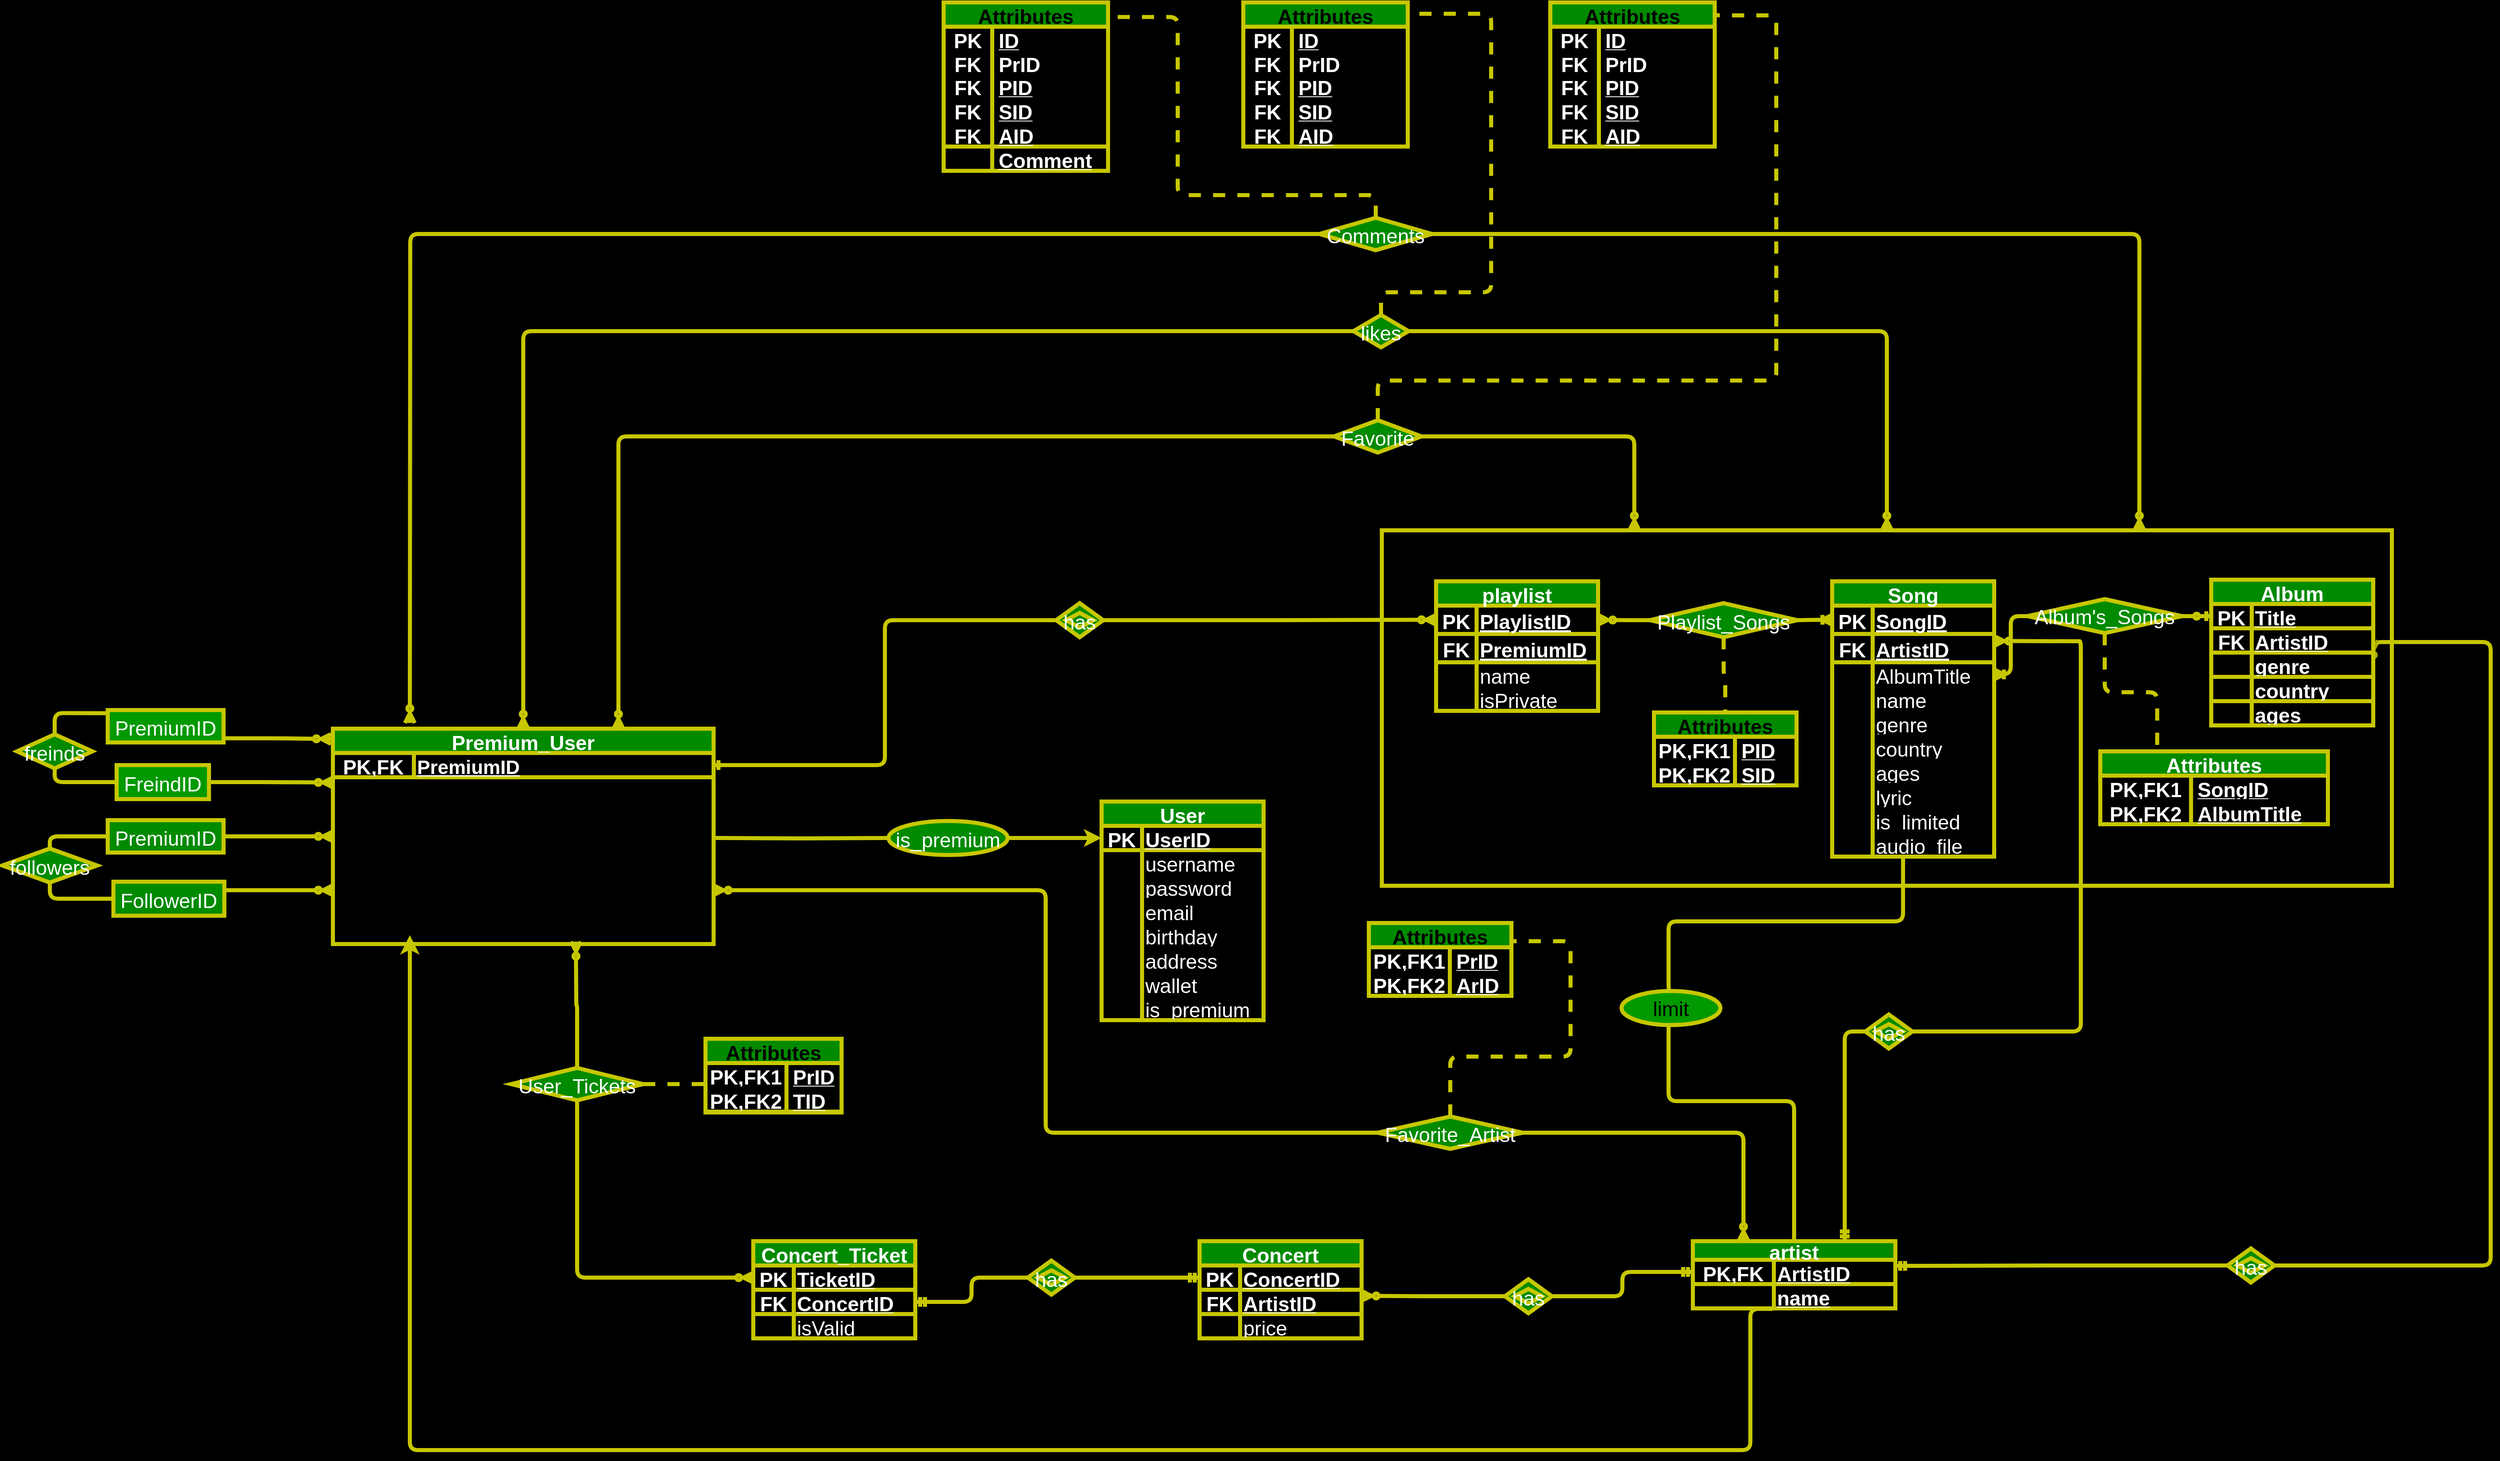 <mxfile>
    <diagram name="Page-1" id="U3XyFL_ZbY4wMuc_LF6b">
        <mxGraphModel dx="2143" dy="1666" grid="0" gridSize="10" guides="0" tooltips="1" connect="1" arrows="1" fold="1" page="0" pageScale="1" pageWidth="827" pageHeight="583" background="#000000" math="0" shadow="0">
            <root>
                <mxCell id="0"/>
                <mxCell id="1" parent="0"/>
                <mxCell id="259" value="Entity" style="whiteSpace=wrap;html=1;align=center;rounded=0;labelBackgroundColor=none;labelBorderColor=none;comic=0;strokeWidth=5;fontFamily=Helvetica;fontSize=25;startSize=30;fillColor=none;fontStyle=1;strokeColor=#C7C700;fontColor=none;noLabel=1;perimeterSpacing=0;swimlaneLine=1;swimlaneFillColor=#000000;movable=0;resizable=0;rotatable=0;deletable=0;editable=0;connectable=0;spacingTop=0;spacingLeft=2;spacingRight=2;" parent="1" vertex="1">
                    <mxGeometry x="888" y="202" width="1247" height="439" as="geometry"/>
                </mxCell>
                <mxCell id="fZQeGDUFqkQw0Y8u2uUr-1" value="User" style="shape=table;startSize=30;container=1;collapsible=1;childLayout=tableLayout;fixedRows=1;rowLines=0;fontStyle=1;align=center;resizeLast=1;labelBackgroundColor=none;fillColor=#008a00;strokeColor=#C7C700;fontColor=#ffffff;rounded=0;strokeWidth=5;swimlaneLine=1;fixDash=0;snapToPoint=0;comic=0;enumerate=0;backgroundOutline=0;fontSize=25;labelBorderColor=none;perimeterSpacing=0;swimlaneFillColor=#000000;movable=0;resizable=0;rotatable=0;deletable=0;editable=0;connectable=0;spacingTop=0;spacingLeft=2;spacingRight=2;" parent="1" vertex="1">
                    <mxGeometry x="542" y="537" width="200" height="270" as="geometry">
                        <mxRectangle x="1050" y="610" width="70" height="30" as="alternateBounds"/>
                    </mxGeometry>
                </mxCell>
                <mxCell id="fZQeGDUFqkQw0Y8u2uUr-2" value="" style="shape=tableRow;horizontal=0;startSize=0;swimlaneHead=0;swimlaneBody=0;fillColor=none;collapsible=0;dropTarget=0;points=[[0,0.5],[1,0.5]];portConstraint=eastwest;top=0;left=0;right=0;bottom=1;labelBackgroundColor=none;strokeColor=#C7C700;fontColor=#FFFFFF;rounded=0;strokeWidth=5;swimlaneLine=1;fixDash=0;snapToPoint=0;comic=0;enumerate=0;backgroundOutline=0;fontSize=25;labelBorderColor=none;perimeterSpacing=0;swimlaneFillColor=#000000;movable=0;resizable=0;rotatable=0;deletable=0;editable=0;connectable=0;spacingTop=0;spacingLeft=2;spacingRight=2;" parent="fZQeGDUFqkQw0Y8u2uUr-1" vertex="1">
                    <mxGeometry y="30" width="200" height="30" as="geometry"/>
                </mxCell>
                <mxCell id="fZQeGDUFqkQw0Y8u2uUr-3" value="PK" style="shape=partialRectangle;connectable=0;fillColor=none;top=0;left=0;bottom=0;right=0;fontStyle=1;overflow=hidden;labelBackgroundColor=none;strokeColor=#C7C700;fontColor=#FFFFFF;rounded=0;strokeWidth=5;swimlaneLine=1;fixDash=0;snapToPoint=0;comic=0;enumerate=0;backgroundOutline=0;fontSize=25;labelBorderColor=none;perimeterSpacing=0;swimlaneFillColor=#000000;movable=0;resizable=0;rotatable=0;deletable=0;editable=0;spacingTop=0;spacingLeft=2;spacingRight=2;" parent="fZQeGDUFqkQw0Y8u2uUr-2" vertex="1">
                    <mxGeometry width="50" height="30" as="geometry">
                        <mxRectangle width="50" height="30" as="alternateBounds"/>
                    </mxGeometry>
                </mxCell>
                <mxCell id="fZQeGDUFqkQw0Y8u2uUr-4" value="UserID" style="shape=partialRectangle;connectable=0;fillColor=none;top=0;left=0;bottom=0;right=0;align=left;spacingLeft=2;fontStyle=5;overflow=hidden;labelBackgroundColor=none;strokeColor=#C7C700;fontColor=#FFFFFF;rounded=0;strokeWidth=5;swimlaneLine=1;fixDash=0;snapToPoint=0;comic=0;enumerate=0;backgroundOutline=0;fontSize=25;labelBorderColor=none;perimeterSpacing=0;swimlaneFillColor=#000000;movable=0;resizable=0;rotatable=0;deletable=0;editable=0;spacingTop=0;spacingRight=2;" parent="fZQeGDUFqkQw0Y8u2uUr-2" vertex="1">
                    <mxGeometry x="50" width="150" height="30" as="geometry">
                        <mxRectangle width="150" height="30" as="alternateBounds"/>
                    </mxGeometry>
                </mxCell>
                <mxCell id="fZQeGDUFqkQw0Y8u2uUr-5" value="" style="shape=tableRow;horizontal=0;startSize=0;swimlaneHead=0;swimlaneBody=0;fillColor=none;collapsible=0;dropTarget=0;points=[[0,0.5],[1,0.5]];portConstraint=eastwest;top=0;left=0;right=0;bottom=0;labelBackgroundColor=none;strokeColor=#C7C700;fontColor=#FFFFFF;rounded=0;strokeWidth=5;swimlaneLine=1;fixDash=0;snapToPoint=0;comic=0;enumerate=0;backgroundOutline=0;fontSize=25;labelBorderColor=none;perimeterSpacing=0;swimlaneFillColor=#000000;movable=0;resizable=0;rotatable=0;deletable=0;editable=0;connectable=0;spacingTop=0;spacingLeft=2;spacingRight=2;" parent="fZQeGDUFqkQw0Y8u2uUr-1" vertex="1">
                    <mxGeometry y="60" width="200" height="30" as="geometry"/>
                </mxCell>
                <mxCell id="fZQeGDUFqkQw0Y8u2uUr-6" value="" style="shape=partialRectangle;connectable=0;fillColor=none;top=0;left=0;bottom=0;right=0;editable=0;overflow=hidden;labelBackgroundColor=none;strokeColor=#C7C700;fontColor=#FFFFFF;rounded=0;strokeWidth=5;swimlaneLine=1;fixDash=0;snapToPoint=0;comic=0;enumerate=0;backgroundOutline=0;fontSize=25;labelBorderColor=none;perimeterSpacing=0;swimlaneFillColor=#000000;movable=0;resizable=0;rotatable=0;deletable=0;spacingTop=0;spacingLeft=2;spacingRight=2;" parent="fZQeGDUFqkQw0Y8u2uUr-5" vertex="1">
                    <mxGeometry width="50" height="30" as="geometry">
                        <mxRectangle width="50" height="30" as="alternateBounds"/>
                    </mxGeometry>
                </mxCell>
                <mxCell id="fZQeGDUFqkQw0Y8u2uUr-7" value="username" style="shape=partialRectangle;connectable=0;fillColor=none;top=0;left=0;bottom=0;right=0;align=left;spacingLeft=2;overflow=hidden;labelBackgroundColor=none;strokeColor=#C7C700;fontColor=#FFFFFF;rounded=0;strokeWidth=5;swimlaneLine=1;fixDash=0;snapToPoint=0;comic=0;enumerate=0;backgroundOutline=0;fontSize=25;labelBorderColor=none;perimeterSpacing=0;swimlaneFillColor=#000000;movable=0;resizable=0;rotatable=0;deletable=0;editable=0;spacingTop=0;spacingRight=2;" parent="fZQeGDUFqkQw0Y8u2uUr-5" vertex="1">
                    <mxGeometry x="50" width="150" height="30" as="geometry">
                        <mxRectangle width="150" height="30" as="alternateBounds"/>
                    </mxGeometry>
                </mxCell>
                <mxCell id="fZQeGDUFqkQw0Y8u2uUr-8" value="" style="shape=tableRow;horizontal=0;startSize=0;swimlaneHead=0;swimlaneBody=0;fillColor=none;collapsible=0;dropTarget=0;points=[[0,0.5],[1,0.5]];portConstraint=eastwest;top=0;left=0;right=0;bottom=0;labelBackgroundColor=none;strokeColor=#C7C700;fontColor=#FFFFFF;rounded=0;strokeWidth=5;swimlaneLine=1;fixDash=0;snapToPoint=0;comic=0;enumerate=0;backgroundOutline=0;fontSize=25;labelBorderColor=none;perimeterSpacing=0;swimlaneFillColor=#000000;movable=0;resizable=0;rotatable=0;deletable=0;editable=0;connectable=0;spacingTop=0;spacingLeft=2;spacingRight=2;" parent="fZQeGDUFqkQw0Y8u2uUr-1" vertex="1">
                    <mxGeometry y="90" width="200" height="30" as="geometry"/>
                </mxCell>
                <mxCell id="fZQeGDUFqkQw0Y8u2uUr-9" value="" style="shape=partialRectangle;connectable=0;fillColor=none;top=0;left=0;bottom=0;right=0;editable=0;overflow=hidden;labelBackgroundColor=none;strokeColor=#C7C700;fontColor=#FFFFFF;rounded=0;strokeWidth=5;swimlaneLine=1;fixDash=0;snapToPoint=0;comic=0;enumerate=0;backgroundOutline=0;fontSize=25;labelBorderColor=none;perimeterSpacing=0;swimlaneFillColor=#000000;movable=0;resizable=0;rotatable=0;deletable=0;spacingTop=0;spacingLeft=2;spacingRight=2;" parent="fZQeGDUFqkQw0Y8u2uUr-8" vertex="1">
                    <mxGeometry width="50" height="30" as="geometry">
                        <mxRectangle width="50" height="30" as="alternateBounds"/>
                    </mxGeometry>
                </mxCell>
                <mxCell id="fZQeGDUFqkQw0Y8u2uUr-10" value="password" style="shape=partialRectangle;connectable=0;fillColor=none;top=0;left=0;bottom=0;right=0;align=left;spacingLeft=2;overflow=hidden;labelBackgroundColor=none;strokeColor=#C7C700;fontColor=#FFFFFF;rounded=0;strokeWidth=5;swimlaneLine=1;fixDash=0;snapToPoint=0;comic=0;enumerate=0;backgroundOutline=0;fontSize=25;labelBorderColor=none;perimeterSpacing=0;swimlaneFillColor=#000000;movable=0;resizable=0;rotatable=0;deletable=0;editable=0;spacingTop=0;spacingRight=2;" parent="fZQeGDUFqkQw0Y8u2uUr-8" vertex="1">
                    <mxGeometry x="50" width="150" height="30" as="geometry">
                        <mxRectangle width="150" height="30" as="alternateBounds"/>
                    </mxGeometry>
                </mxCell>
                <mxCell id="fZQeGDUFqkQw0Y8u2uUr-11" value="" style="shape=tableRow;horizontal=0;startSize=0;swimlaneHead=0;swimlaneBody=0;fillColor=none;collapsible=0;dropTarget=0;points=[[0,0.5],[1,0.5]];portConstraint=eastwest;top=0;left=0;right=0;bottom=0;labelBackgroundColor=none;strokeColor=#C7C700;fontColor=#FFFFFF;rounded=0;strokeWidth=5;swimlaneLine=1;fixDash=0;snapToPoint=0;comic=0;enumerate=0;backgroundOutline=0;fontSize=25;labelBorderColor=none;perimeterSpacing=0;swimlaneFillColor=#000000;movable=0;resizable=0;rotatable=0;deletable=0;editable=0;connectable=0;spacingTop=0;spacingLeft=2;spacingRight=2;" parent="fZQeGDUFqkQw0Y8u2uUr-1" vertex="1">
                    <mxGeometry y="120" width="200" height="30" as="geometry"/>
                </mxCell>
                <mxCell id="fZQeGDUFqkQw0Y8u2uUr-12" value="" style="shape=partialRectangle;connectable=0;fillColor=none;top=0;left=0;bottom=0;right=0;editable=0;overflow=hidden;labelBackgroundColor=none;strokeColor=#C7C700;fontColor=#FFFFFF;rounded=0;strokeWidth=5;swimlaneLine=1;fixDash=0;snapToPoint=0;comic=0;enumerate=0;backgroundOutline=0;fontSize=25;labelBorderColor=none;perimeterSpacing=0;swimlaneFillColor=#000000;movable=0;resizable=0;rotatable=0;deletable=0;spacingTop=0;spacingLeft=2;spacingRight=2;" parent="fZQeGDUFqkQw0Y8u2uUr-11" vertex="1">
                    <mxGeometry width="50" height="30" as="geometry">
                        <mxRectangle width="50" height="30" as="alternateBounds"/>
                    </mxGeometry>
                </mxCell>
                <mxCell id="fZQeGDUFqkQw0Y8u2uUr-13" value="email" style="shape=partialRectangle;connectable=0;fillColor=none;top=0;left=0;bottom=0;right=0;align=left;spacingLeft=2;overflow=hidden;labelBackgroundColor=none;strokeColor=#C7C700;fontColor=#FFFFFF;rounded=0;strokeWidth=5;swimlaneLine=1;fixDash=0;snapToPoint=0;comic=0;enumerate=0;backgroundOutline=0;fontSize=25;labelBorderColor=none;perimeterSpacing=0;swimlaneFillColor=#000000;movable=0;resizable=0;rotatable=0;deletable=0;editable=0;spacingTop=0;spacingRight=2;" parent="fZQeGDUFqkQw0Y8u2uUr-11" vertex="1">
                    <mxGeometry x="50" width="150" height="30" as="geometry">
                        <mxRectangle width="150" height="30" as="alternateBounds"/>
                    </mxGeometry>
                </mxCell>
                <mxCell id="fZQeGDUFqkQw0Y8u2uUr-14" value="" style="shape=tableRow;horizontal=0;startSize=0;swimlaneHead=0;swimlaneBody=0;fillColor=none;collapsible=0;dropTarget=0;points=[[0,0.5],[1,0.5]];portConstraint=eastwest;top=0;left=0;right=0;bottom=0;labelBackgroundColor=none;strokeColor=#C7C700;fontColor=#FFFFFF;rounded=0;strokeWidth=5;swimlaneLine=1;fixDash=0;snapToPoint=0;comic=0;enumerate=0;backgroundOutline=0;fontSize=25;labelBorderColor=none;perimeterSpacing=0;swimlaneFillColor=#000000;movable=0;resizable=0;rotatable=0;deletable=0;editable=0;connectable=0;spacingTop=0;spacingLeft=2;spacingRight=2;" parent="fZQeGDUFqkQw0Y8u2uUr-1" vertex="1">
                    <mxGeometry y="150" width="200" height="30" as="geometry"/>
                </mxCell>
                <mxCell id="fZQeGDUFqkQw0Y8u2uUr-15" value="" style="shape=partialRectangle;connectable=0;fillColor=none;top=0;left=0;bottom=0;right=0;editable=0;overflow=hidden;labelBackgroundColor=none;strokeColor=#C7C700;fontColor=#FFFFFF;rounded=0;strokeWidth=5;swimlaneLine=1;fixDash=0;snapToPoint=0;comic=0;enumerate=0;backgroundOutline=0;fontSize=25;labelBorderColor=none;perimeterSpacing=0;swimlaneFillColor=#000000;movable=0;resizable=0;rotatable=0;deletable=0;spacingTop=0;spacingLeft=2;spacingRight=2;" parent="fZQeGDUFqkQw0Y8u2uUr-14" vertex="1">
                    <mxGeometry width="50" height="30" as="geometry">
                        <mxRectangle width="50" height="30" as="alternateBounds"/>
                    </mxGeometry>
                </mxCell>
                <mxCell id="fZQeGDUFqkQw0Y8u2uUr-16" value="birthday" style="shape=partialRectangle;connectable=0;fillColor=none;top=0;left=0;bottom=0;right=0;align=left;spacingLeft=2;overflow=hidden;labelBackgroundColor=none;strokeColor=#C7C700;fontColor=#FFFFFF;rounded=0;strokeWidth=5;swimlaneLine=1;fixDash=0;snapToPoint=0;comic=0;enumerate=0;backgroundOutline=0;fontSize=25;labelBorderColor=none;perimeterSpacing=0;swimlaneFillColor=#000000;movable=0;resizable=0;rotatable=0;deletable=0;editable=0;spacingTop=0;spacingRight=2;" parent="fZQeGDUFqkQw0Y8u2uUr-14" vertex="1">
                    <mxGeometry x="50" width="150" height="30" as="geometry">
                        <mxRectangle width="150" height="30" as="alternateBounds"/>
                    </mxGeometry>
                </mxCell>
                <mxCell id="fZQeGDUFqkQw0Y8u2uUr-17" value="" style="shape=tableRow;horizontal=0;startSize=0;swimlaneHead=0;swimlaneBody=0;fillColor=none;collapsible=0;dropTarget=0;points=[[0,0.5],[1,0.5]];portConstraint=eastwest;top=0;left=0;right=0;bottom=0;labelBackgroundColor=none;strokeColor=#C7C700;fontColor=#FFFFFF;rounded=0;strokeWidth=5;swimlaneLine=1;fixDash=0;snapToPoint=0;comic=0;enumerate=0;backgroundOutline=0;fontSize=25;labelBorderColor=none;perimeterSpacing=0;swimlaneFillColor=#000000;movable=0;resizable=0;rotatable=0;deletable=0;editable=0;connectable=0;spacingTop=0;spacingLeft=2;spacingRight=2;" parent="fZQeGDUFqkQw0Y8u2uUr-1" vertex="1">
                    <mxGeometry y="180" width="200" height="30" as="geometry"/>
                </mxCell>
                <mxCell id="fZQeGDUFqkQw0Y8u2uUr-18" value="" style="shape=partialRectangle;connectable=0;fillColor=none;top=0;left=0;bottom=0;right=0;editable=0;overflow=hidden;labelBackgroundColor=none;strokeColor=#C7C700;fontColor=#FFFFFF;rounded=0;strokeWidth=5;swimlaneLine=1;fixDash=0;snapToPoint=0;comic=0;enumerate=0;backgroundOutline=0;fontSize=25;labelBorderColor=none;perimeterSpacing=0;swimlaneFillColor=#000000;movable=0;resizable=0;rotatable=0;deletable=0;spacingTop=0;spacingLeft=2;spacingRight=2;" parent="fZQeGDUFqkQw0Y8u2uUr-17" vertex="1">
                    <mxGeometry width="50" height="30" as="geometry">
                        <mxRectangle width="50" height="30" as="alternateBounds"/>
                    </mxGeometry>
                </mxCell>
                <mxCell id="fZQeGDUFqkQw0Y8u2uUr-19" value="address" style="shape=partialRectangle;connectable=0;fillColor=none;top=0;left=0;bottom=0;right=0;align=left;spacingLeft=2;overflow=hidden;labelBackgroundColor=none;strokeColor=#C7C700;fontColor=#FFFFFF;rounded=0;strokeWidth=5;swimlaneLine=1;fixDash=0;snapToPoint=0;comic=0;enumerate=0;backgroundOutline=0;fontSize=25;labelBorderColor=none;perimeterSpacing=0;swimlaneFillColor=#000000;movable=0;resizable=0;rotatable=0;deletable=0;editable=0;spacingTop=0;spacingRight=2;" parent="fZQeGDUFqkQw0Y8u2uUr-17" vertex="1">
                    <mxGeometry x="50" width="150" height="30" as="geometry">
                        <mxRectangle width="150" height="30" as="alternateBounds"/>
                    </mxGeometry>
                </mxCell>
                <mxCell id="OFqDbIYOe_2my_a9MHT3-129" value="" style="shape=tableRow;horizontal=0;startSize=0;swimlaneHead=0;swimlaneBody=0;fillColor=none;collapsible=0;dropTarget=0;points=[[0,0.5],[1,0.5]];portConstraint=eastwest;top=0;left=0;right=0;bottom=0;labelBackgroundColor=none;strokeColor=#C7C700;fontColor=#FFFFFF;rounded=0;strokeWidth=5;swimlaneLine=1;fixDash=0;snapToPoint=0;comic=0;enumerate=0;backgroundOutline=0;fontSize=25;labelBorderColor=none;perimeterSpacing=0;swimlaneFillColor=#000000;movable=0;resizable=0;rotatable=0;deletable=0;editable=0;connectable=0;spacingTop=0;spacingLeft=2;spacingRight=2;" parent="fZQeGDUFqkQw0Y8u2uUr-1" vertex="1">
                    <mxGeometry y="210" width="200" height="30" as="geometry"/>
                </mxCell>
                <mxCell id="OFqDbIYOe_2my_a9MHT3-130" value="" style="shape=partialRectangle;connectable=0;fillColor=none;top=0;left=0;bottom=0;right=0;editable=0;overflow=hidden;labelBackgroundColor=none;strokeColor=#C7C700;fontColor=#FFFFFF;rounded=0;strokeWidth=5;swimlaneLine=1;fixDash=0;snapToPoint=0;comic=0;enumerate=0;backgroundOutline=0;fontSize=25;labelBorderColor=none;perimeterSpacing=0;swimlaneFillColor=#000000;movable=0;resizable=0;rotatable=0;deletable=0;spacingTop=0;spacingLeft=2;spacingRight=2;" parent="OFqDbIYOe_2my_a9MHT3-129" vertex="1">
                    <mxGeometry width="50" height="30" as="geometry">
                        <mxRectangle width="50" height="30" as="alternateBounds"/>
                    </mxGeometry>
                </mxCell>
                <mxCell id="OFqDbIYOe_2my_a9MHT3-131" value="wallet" style="shape=partialRectangle;connectable=0;fillColor=none;top=0;left=0;bottom=0;right=0;align=left;spacingLeft=2;overflow=hidden;labelBackgroundColor=none;strokeColor=#C7C700;fontColor=#FFFFFF;rounded=0;strokeWidth=5;swimlaneLine=1;fixDash=0;snapToPoint=0;comic=0;enumerate=0;backgroundOutline=0;fontSize=25;labelBorderColor=none;perimeterSpacing=0;swimlaneFillColor=#000000;movable=0;resizable=0;rotatable=0;deletable=0;editable=0;spacingTop=0;spacingRight=2;" parent="OFqDbIYOe_2my_a9MHT3-129" vertex="1">
                    <mxGeometry x="50" width="150" height="30" as="geometry">
                        <mxRectangle width="150" height="30" as="alternateBounds"/>
                    </mxGeometry>
                </mxCell>
                <mxCell id="407" style="shape=tableRow;horizontal=0;startSize=0;swimlaneHead=0;swimlaneBody=0;fillColor=none;collapsible=0;dropTarget=0;points=[[0,0.5],[1,0.5]];portConstraint=eastwest;top=0;left=0;right=0;bottom=0;labelBackgroundColor=none;strokeColor=#C7C700;fontColor=#FFFFFF;rounded=0;strokeWidth=5;swimlaneLine=1;fixDash=0;snapToPoint=0;comic=0;enumerate=0;backgroundOutline=0;fontSize=25;labelBorderColor=none;perimeterSpacing=0;swimlaneFillColor=#000000;movable=0;resizable=0;rotatable=0;deletable=0;editable=0;connectable=0;spacingTop=0;spacingLeft=2;spacingRight=2;" parent="fZQeGDUFqkQw0Y8u2uUr-1" vertex="1">
                    <mxGeometry y="240" width="200" height="30" as="geometry"/>
                </mxCell>
                <mxCell id="408" style="shape=partialRectangle;connectable=0;fillColor=none;top=0;left=0;bottom=0;right=0;editable=0;overflow=hidden;labelBackgroundColor=none;strokeColor=#C7C700;fontColor=#FFFFFF;rounded=0;strokeWidth=5;swimlaneLine=1;fixDash=0;snapToPoint=0;comic=0;enumerate=0;backgroundOutline=0;fontSize=25;labelBorderColor=none;perimeterSpacing=0;swimlaneFillColor=#000000;movable=0;resizable=0;rotatable=0;deletable=0;spacingTop=0;spacingLeft=2;spacingRight=2;" parent="407" vertex="1">
                    <mxGeometry width="50" height="30" as="geometry">
                        <mxRectangle width="50" height="30" as="alternateBounds"/>
                    </mxGeometry>
                </mxCell>
                <mxCell id="409" value="is_premium" style="shape=partialRectangle;connectable=0;fillColor=none;top=0;left=0;bottom=0;right=0;align=left;spacingLeft=2;overflow=hidden;labelBackgroundColor=none;strokeColor=#C7C700;fontColor=#FFFFFF;rounded=0;strokeWidth=5;swimlaneLine=1;fixDash=0;snapToPoint=0;comic=0;enumerate=0;backgroundOutline=0;fontSize=25;labelBorderColor=none;perimeterSpacing=0;swimlaneFillColor=#000000;movable=0;resizable=0;rotatable=0;deletable=0;editable=0;spacingTop=0;spacingRight=2;" parent="407" vertex="1">
                    <mxGeometry x="50" width="150" height="30" as="geometry">
                        <mxRectangle width="150" height="30" as="alternateBounds"/>
                    </mxGeometry>
                </mxCell>
                <mxCell id="OFqDbIYOe_2my_a9MHT3-4" value="freinds" style="rhombus;labelBackgroundColor=none;fillColor=#008a00;strokeColor=#C7C700;fontColor=#ffffff;rounded=0;strokeWidth=5;swimlaneLine=1;fixDash=0;snapToPoint=0;comic=0;enumerate=0;backgroundOutline=0;fontSize=25;labelBorderColor=none;direction=north;perimeterSpacing=0;swimlaneFillColor=#000000;movable=0;resizable=0;rotatable=0;deletable=0;editable=0;connectable=0;spacingTop=0;spacingLeft=2;spacingRight=2;" parent="1" vertex="1">
                    <mxGeometry x="-797" y="454" width="93" height="42" as="geometry"/>
                </mxCell>
                <mxCell id="OFqDbIYOe_2my_a9MHT3-5" value="" style="endArrow=ERzeroToMany;labelBackgroundColor=none;strokeColor=#C7C700;fontColor=#FFFFFF;edgeStyle=orthogonalEdgeStyle;endFill=0;entryX=0;entryY=0.25;entryDx=0;entryDy=0;strokeWidth=5;swimlaneLine=1;fixDash=0;snapToPoint=0;comic=0;enumerate=0;backgroundOutline=0;fontSize=25;labelBorderColor=none;startArrow=none;rounded=1;movable=0;resizable=0;rotatable=0;deletable=0;editable=0;connectable=0;spacingTop=0;spacingLeft=2;spacingRight=2;exitX=1;exitY=0.5;exitDx=0;exitDy=0;" parent="1" source="OFqDbIYOe_2my_a9MHT3-10" target="286" edge="1">
                    <mxGeometry width="50" height="50" relative="1" as="geometry">
                        <mxPoint x="-535" y="495" as="sourcePoint"/>
                        <mxPoint x="-407" y="489" as="targetPoint"/>
                    </mxGeometry>
                </mxCell>
                <mxCell id="OFqDbIYOe_2my_a9MHT3-8" value="" style="endArrow=ERzeroToMany;labelBackgroundColor=none;strokeColor=#C7C700;fontColor=#FFFFFF;edgeStyle=orthogonalEdgeStyle;endFill=0;exitX=0.995;exitY=0.873;exitDx=0;exitDy=0;entryX=-0.005;entryY=0.048;entryDx=0;entryDy=0;strokeWidth=5;swimlaneLine=1;fixDash=0;snapToPoint=0;comic=0;enumerate=0;backgroundOutline=0;fontSize=25;labelBorderColor=none;startArrow=none;rounded=1;movable=0;resizable=0;rotatable=0;deletable=0;editable=0;connectable=0;spacingTop=0;spacingLeft=2;spacingRight=2;exitPerimeter=0;entryPerimeter=0;" parent="1" source="OFqDbIYOe_2my_a9MHT3-7" target="286" edge="1">
                    <mxGeometry width="50" height="50" relative="1" as="geometry">
                        <mxPoint x="-297" y="879" as="sourcePoint"/>
                        <mxPoint x="-481.322" y="453.432" as="targetPoint"/>
                    </mxGeometry>
                </mxCell>
                <mxCell id="OFqDbIYOe_2my_a9MHT3-11" value="followers" style="rhombus;labelBackgroundColor=none;fillColor=#008a00;strokeColor=#C7C700;fontColor=#ffffff;rounded=0;strokeWidth=5;swimlaneLine=1;fixDash=0;snapToPoint=0;comic=0;enumerate=0;backgroundOutline=0;fontSize=25;labelBorderColor=none;direction=south;perimeterSpacing=0;swimlaneFillColor=#000000;movable=0;resizable=0;rotatable=0;deletable=0;editable=0;connectable=0;spacingTop=0;spacingLeft=2;spacingRight=2;" parent="1" vertex="1">
                    <mxGeometry x="-815" y="595" width="117" height="42" as="geometry"/>
                </mxCell>
                <mxCell id="OFqDbIYOe_2my_a9MHT3-14" value="" style="endArrow=ERzeroToMany;labelBackgroundColor=none;strokeColor=#C7C700;fontColor=#FFFFFF;edgeStyle=orthogonalEdgeStyle;endFill=0;exitX=1;exitY=0.25;exitDx=0;exitDy=0;strokeWidth=5;swimlaneLine=1;fixDash=0;snapToPoint=0;comic=0;enumerate=0;backgroundOutline=0;fontSize=25;labelBorderColor=none;entryX=0;entryY=0.75;entryDx=0;entryDy=0;startArrow=none;rounded=1;movable=0;resizable=0;rotatable=0;deletable=0;editable=0;connectable=0;spacingTop=0;spacingLeft=2;spacingRight=2;" parent="1" source="OFqDbIYOe_2my_a9MHT3-18" target="286" edge="1">
                    <mxGeometry width="50" height="50" relative="1" as="geometry">
                        <mxPoint x="440.2" y="580.4" as="sourcePoint"/>
                        <mxPoint x="-482" y="660.75" as="targetPoint"/>
                    </mxGeometry>
                </mxCell>
                <mxCell id="OFqDbIYOe_2my_a9MHT3-17" value="" style="endArrow=ERzeroToMany;labelBackgroundColor=none;strokeColor=#C7C700;fontColor=#FFFFFF;edgeStyle=orthogonalEdgeStyle;endFill=0;entryX=0;entryY=0.5;entryDx=0;entryDy=0;exitX=1;exitY=0.5;exitDx=0;exitDy=0;strokeWidth=5;swimlaneLine=1;fixDash=0;snapToPoint=0;comic=0;enumerate=0;backgroundOutline=0;fontSize=25;labelBorderColor=none;startArrow=none;rounded=1;movable=0;resizable=0;rotatable=0;deletable=0;editable=0;connectable=0;spacingTop=0;spacingLeft=2;spacingRight=2;" parent="1" source="OFqDbIYOe_2my_a9MHT3-15" target="286" edge="1">
                    <mxGeometry width="50" height="50" relative="1" as="geometry">
                        <mxPoint x="78" y="985" as="sourcePoint"/>
                        <mxPoint x="-482" y="581.5" as="targetPoint"/>
                    </mxGeometry>
                </mxCell>
                <mxCell id="66" value="" style="edgeStyle=orthogonalEdgeStyle;shape=connector;exitX=0.75;exitY=0;exitDx=0;exitDy=0;labelBackgroundColor=none;strokeColor=#C7C700;fontFamily=Helvetica;fontSize=25;fontColor=#FFFFFF;endArrow=none;endFill=0;fillColor=#A8DADC;entryX=0;entryY=0.5;entryDx=0;entryDy=0;startArrow=ERmandOne;startFill=0;strokeWidth=5;swimlaneLine=1;fixDash=0;snapToPoint=0;comic=0;enumerate=0;backgroundOutline=0;labelBorderColor=none;entryPerimeter=0;rounded=1;movable=0;resizable=0;rotatable=0;deletable=0;editable=0;connectable=0;spacingTop=0;spacingLeft=2;spacingRight=2;" parent="1" source="OFqDbIYOe_2my_a9MHT3-49" target="64" edge="1">
                    <mxGeometry relative="1" as="geometry">
                        <mxPoint x="1346.0" y="772.0" as="targetPoint"/>
                    </mxGeometry>
                </mxCell>
                <mxCell id="405" style="edgeStyle=orthogonalEdgeStyle;shape=connector;rounded=1;comic=0;html=1;exitX=0.5;exitY=0;exitDx=0;exitDy=0;entryX=0.5;entryY=1;entryDx=0;entryDy=0;labelBackgroundColor=none;labelBorderColor=none;strokeColor=#C7C700;strokeWidth=5;fontFamily=Helvetica;fontSize=25;fontColor=default;endArrow=none;endFill=0;startSize=30;targetPerimeterSpacing=0;fillColor=#A8DADC;movable=0;resizable=0;rotatable=0;deletable=0;editable=0;connectable=0;" parent="1" source="OFqDbIYOe_2my_a9MHT3-49" target="404" edge="1">
                    <mxGeometry relative="1" as="geometry">
                        <Array as="points">
                            <mxPoint x="1397" y="907"/>
                            <mxPoint x="1242" y="907"/>
                            <mxPoint x="1242" y="788"/>
                        </Array>
                    </mxGeometry>
                </mxCell>
                <mxCell id="OFqDbIYOe_2my_a9MHT3-49" value="artist" style="shape=table;startSize=23;container=1;collapsible=1;childLayout=tableLayout;fixedRows=1;rowLines=0;fontStyle=1;align=center;resizeLast=1;strokeColor=#C7C700;fontColor=#ffffff;fillColor=#008a00;labelBackgroundColor=none;rounded=0;strokeWidth=5;swimlaneLine=1;fixDash=0;snapToPoint=0;comic=0;enumerate=0;backgroundOutline=0;fontSize=25;labelBorderColor=none;perimeterSpacing=0;swimlaneFillColor=#000000;movable=0;resizable=0;rotatable=0;deletable=0;editable=0;connectable=0;spacingTop=0;spacingLeft=2;spacingRight=2;" parent="1" vertex="1">
                    <mxGeometry x="1272" y="1080" width="250" height="83" as="geometry"/>
                </mxCell>
                <mxCell id="330" style="shape=tableRow;horizontal=0;startSize=0;swimlaneHead=0;swimlaneBody=0;fillColor=none;collapsible=0;dropTarget=0;points=[[0,0.5],[1,0.5]];portConstraint=eastwest;top=0;left=0;right=0;bottom=1;strokeColor=#C7C700;fontColor=#FFFFFF;labelBackgroundColor=none;rounded=0;strokeWidth=5;swimlaneLine=1;fixDash=0;snapToPoint=0;comic=0;enumerate=0;backgroundOutline=0;fontSize=25;labelBorderColor=none;perimeterSpacing=0;swimlaneFillColor=#000000;movable=0;resizable=0;rotatable=0;deletable=0;editable=0;connectable=0;spacingTop=0;spacingLeft=2;spacingRight=2;" parent="OFqDbIYOe_2my_a9MHT3-49" vertex="1">
                    <mxGeometry y="23" width="250" height="30" as="geometry"/>
                </mxCell>
                <mxCell id="331" value="PK,FK" style="shape=partialRectangle;connectable=0;fillColor=none;top=0;left=0;bottom=0;right=0;fontStyle=1;overflow=hidden;strokeColor=#C7C700;fontColor=#FFFFFF;labelBackgroundColor=none;rounded=0;strokeWidth=5;swimlaneLine=1;fixDash=0;snapToPoint=0;comic=0;enumerate=0;backgroundOutline=0;fontSize=25;labelBorderColor=none;perimeterSpacing=0;swimlaneFillColor=#000000;movable=0;resizable=0;rotatable=0;deletable=0;editable=0;spacingTop=0;spacingLeft=2;spacingRight=2;" parent="330" vertex="1">
                    <mxGeometry width="100" height="30" as="geometry">
                        <mxRectangle width="100" height="30" as="alternateBounds"/>
                    </mxGeometry>
                </mxCell>
                <mxCell id="332" value="ArtistID" style="shape=partialRectangle;connectable=0;fillColor=none;top=0;left=0;bottom=0;right=0;align=left;spacingLeft=2;fontStyle=5;overflow=hidden;strokeColor=#C7C700;fontColor=#FFFFFF;labelBackgroundColor=none;rounded=0;strokeWidth=5;swimlaneLine=1;fixDash=0;snapToPoint=0;comic=0;enumerate=0;backgroundOutline=0;fontSize=25;labelBorderColor=none;perimeterSpacing=0;swimlaneFillColor=#000000;movable=0;resizable=0;rotatable=0;deletable=0;editable=0;spacingTop=0;spacingRight=2;" parent="330" vertex="1">
                    <mxGeometry x="100" width="150" height="30" as="geometry">
                        <mxRectangle width="150" height="30" as="alternateBounds"/>
                    </mxGeometry>
                </mxCell>
                <mxCell id="OFqDbIYOe_2my_a9MHT3-50" value="" style="shape=tableRow;horizontal=0;startSize=0;swimlaneHead=0;swimlaneBody=0;fillColor=none;collapsible=0;dropTarget=0;points=[[0,0.5],[1,0.5]];portConstraint=eastwest;top=0;left=0;right=0;bottom=1;strokeColor=#C7C700;fontColor=#FFFFFF;labelBackgroundColor=none;rounded=0;strokeWidth=5;swimlaneLine=1;fixDash=0;snapToPoint=0;comic=0;enumerate=0;backgroundOutline=0;fontSize=25;labelBorderColor=none;perimeterSpacing=0;swimlaneFillColor=#000000;movable=0;resizable=0;rotatable=0;deletable=0;editable=0;connectable=0;spacingTop=0;spacingLeft=2;spacingRight=2;" parent="OFqDbIYOe_2my_a9MHT3-49" vertex="1">
                    <mxGeometry y="53" width="250" height="30" as="geometry"/>
                </mxCell>
                <mxCell id="OFqDbIYOe_2my_a9MHT3-51" value="" style="shape=partialRectangle;connectable=0;fillColor=none;top=0;left=0;bottom=0;right=0;fontStyle=1;overflow=hidden;strokeColor=#C7C700;fontColor=#FFFFFF;labelBackgroundColor=none;rounded=0;strokeWidth=5;swimlaneLine=1;fixDash=0;snapToPoint=0;comic=0;enumerate=0;backgroundOutline=0;fontSize=25;labelBorderColor=none;perimeterSpacing=0;swimlaneFillColor=#000000;movable=0;resizable=0;rotatable=0;deletable=0;editable=0;spacingTop=0;spacingLeft=2;spacingRight=2;" parent="OFqDbIYOe_2my_a9MHT3-50" vertex="1">
                    <mxGeometry width="100" height="30" as="geometry">
                        <mxRectangle width="100" height="30" as="alternateBounds"/>
                    </mxGeometry>
                </mxCell>
                <mxCell id="OFqDbIYOe_2my_a9MHT3-52" value="name" style="shape=partialRectangle;connectable=0;fillColor=none;top=0;left=0;bottom=0;right=0;align=left;spacingLeft=2;fontStyle=5;overflow=hidden;strokeColor=#C7C700;fontColor=#FFFFFF;labelBackgroundColor=none;rounded=0;strokeWidth=5;swimlaneLine=1;fixDash=0;snapToPoint=0;comic=0;enumerate=0;backgroundOutline=0;fontSize=25;labelBorderColor=none;perimeterSpacing=0;swimlaneFillColor=#000000;movable=0;resizable=0;rotatable=0;deletable=0;editable=0;spacingTop=0;spacingRight=2;" parent="OFqDbIYOe_2my_a9MHT3-50" vertex="1">
                    <mxGeometry x="100" width="150" height="30" as="geometry">
                        <mxRectangle width="150" height="30" as="alternateBounds"/>
                    </mxGeometry>
                </mxCell>
                <mxCell id="OFqDbIYOe_2my_a9MHT3-81" value="Concert" style="shape=table;startSize=30;container=1;collapsible=1;childLayout=tableLayout;fixedRows=1;rowLines=0;fontStyle=1;align=center;resizeLast=1;strokeColor=#C7C700;fontColor=#ffffff;fillColor=#008a00;labelBackgroundColor=none;rounded=0;perimeterSpacing=0;strokeWidth=5;swimlaneLine=1;fixDash=0;snapToPoint=0;comic=0;enumerate=0;backgroundOutline=0;fontSize=25;labelBorderColor=none;swimlaneFillColor=#000000;movable=0;resizable=0;rotatable=0;deletable=0;editable=0;connectable=0;spacingTop=0;spacingLeft=2;spacingRight=2;" parent="1" vertex="1">
                    <mxGeometry x="663" y="1080" width="200" height="120" as="geometry"/>
                </mxCell>
                <mxCell id="OFqDbIYOe_2my_a9MHT3-82" value="" style="shape=tableRow;horizontal=0;startSize=0;swimlaneHead=0;swimlaneBody=0;fillColor=none;collapsible=0;dropTarget=0;points=[[0,0.5],[1,0.5]];portConstraint=eastwest;top=0;left=0;right=0;bottom=1;strokeColor=#C7C700;fontColor=#FFFFFF;labelBackgroundColor=none;rounded=0;strokeWidth=5;swimlaneLine=1;fixDash=0;snapToPoint=0;comic=0;enumerate=0;backgroundOutline=0;fontSize=25;labelBorderColor=none;perimeterSpacing=0;swimlaneFillColor=#000000;movable=0;resizable=0;rotatable=0;deletable=0;editable=0;connectable=0;spacingTop=0;spacingLeft=2;spacingRight=2;" parent="OFqDbIYOe_2my_a9MHT3-81" vertex="1">
                    <mxGeometry y="30" width="200" height="30" as="geometry"/>
                </mxCell>
                <mxCell id="OFqDbIYOe_2my_a9MHT3-83" value="PK" style="shape=partialRectangle;connectable=0;fillColor=none;top=0;left=0;bottom=0;right=0;fontStyle=1;overflow=hidden;strokeColor=#C7C700;fontColor=#FFFFFF;labelBackgroundColor=none;rounded=0;strokeWidth=5;swimlaneLine=1;fixDash=0;snapToPoint=0;comic=0;enumerate=0;backgroundOutline=0;fontSize=25;labelBorderColor=none;perimeterSpacing=0;swimlaneFillColor=#000000;movable=0;resizable=0;rotatable=0;deletable=0;editable=0;spacingTop=0;spacingLeft=2;spacingRight=2;" parent="OFqDbIYOe_2my_a9MHT3-82" vertex="1">
                    <mxGeometry width="50" height="30" as="geometry">
                        <mxRectangle width="50" height="30" as="alternateBounds"/>
                    </mxGeometry>
                </mxCell>
                <mxCell id="OFqDbIYOe_2my_a9MHT3-84" value="ConcertID" style="shape=partialRectangle;connectable=0;fillColor=none;top=0;left=0;bottom=0;right=0;align=left;spacingLeft=2;fontStyle=5;overflow=hidden;strokeColor=#C7C700;fontColor=#FFFFFF;labelBackgroundColor=none;rounded=0;strokeWidth=5;swimlaneLine=1;fixDash=0;snapToPoint=0;comic=0;enumerate=0;backgroundOutline=0;fontSize=25;labelBorderColor=none;perimeterSpacing=0;swimlaneFillColor=#000000;movable=0;resizable=0;rotatable=0;deletable=0;editable=0;spacingTop=0;spacingRight=2;" parent="OFqDbIYOe_2my_a9MHT3-82" vertex="1">
                    <mxGeometry x="50" width="150" height="30" as="geometry">
                        <mxRectangle width="150" height="30" as="alternateBounds"/>
                    </mxGeometry>
                </mxCell>
                <mxCell id="347" style="shape=tableRow;horizontal=0;startSize=0;swimlaneHead=0;swimlaneBody=0;fillColor=none;collapsible=0;dropTarget=0;points=[[0,0.5],[1,0.5]];portConstraint=eastwest;top=0;left=0;right=0;bottom=1;strokeColor=#C7C700;fontColor=#FFFFFF;labelBackgroundColor=none;rounded=0;strokeWidth=5;swimlaneLine=1;fixDash=0;snapToPoint=0;comic=0;enumerate=0;backgroundOutline=0;fontSize=25;labelBorderColor=none;perimeterSpacing=0;swimlaneFillColor=#000000;movable=0;resizable=0;rotatable=0;deletable=0;editable=0;connectable=0;spacingTop=0;spacingLeft=2;spacingRight=2;" parent="OFqDbIYOe_2my_a9MHT3-81" vertex="1">
                    <mxGeometry y="60" width="200" height="30" as="geometry"/>
                </mxCell>
                <mxCell id="348" value="FK" style="shape=partialRectangle;connectable=0;fillColor=none;top=0;left=0;bottom=0;right=0;fontStyle=1;overflow=hidden;strokeColor=#C7C700;fontColor=#FFFFFF;labelBackgroundColor=none;rounded=0;strokeWidth=5;swimlaneLine=1;fixDash=0;snapToPoint=0;comic=0;enumerate=0;backgroundOutline=0;fontSize=25;labelBorderColor=none;perimeterSpacing=0;swimlaneFillColor=#000000;movable=0;resizable=0;rotatable=0;deletable=0;editable=0;spacingTop=0;spacingLeft=2;spacingRight=2;" parent="347" vertex="1">
                    <mxGeometry width="50" height="30" as="geometry">
                        <mxRectangle width="50" height="30" as="alternateBounds"/>
                    </mxGeometry>
                </mxCell>
                <mxCell id="349" value="ArtistID" style="shape=partialRectangle;connectable=0;fillColor=none;top=0;left=0;bottom=0;right=0;align=left;spacingLeft=2;fontStyle=5;overflow=hidden;strokeColor=#C7C700;fontColor=#FFFFFF;labelBackgroundColor=none;rounded=0;strokeWidth=5;swimlaneLine=1;fixDash=0;snapToPoint=0;comic=0;enumerate=0;backgroundOutline=0;fontSize=25;labelBorderColor=none;perimeterSpacing=0;swimlaneFillColor=#000000;movable=0;resizable=0;rotatable=0;deletable=0;editable=0;spacingTop=0;spacingRight=2;" parent="347" vertex="1">
                    <mxGeometry x="50" width="150" height="30" as="geometry">
                        <mxRectangle width="150" height="30" as="alternateBounds"/>
                    </mxGeometry>
                </mxCell>
                <mxCell id="OFqDbIYOe_2my_a9MHT3-88" value="" style="shape=tableRow;horizontal=0;startSize=0;swimlaneHead=0;swimlaneBody=0;fillColor=none;collapsible=0;dropTarget=0;points=[[0,0.5],[1,0.5]];portConstraint=eastwest;top=0;left=0;right=0;bottom=0;strokeColor=#C7C700;fontColor=#FFFFFF;labelBackgroundColor=none;rounded=0;strokeWidth=5;swimlaneLine=1;fixDash=0;snapToPoint=0;comic=0;enumerate=0;backgroundOutline=0;fontSize=25;labelBorderColor=none;perimeterSpacing=0;swimlaneFillColor=#000000;movable=0;resizable=0;rotatable=0;deletable=0;editable=0;connectable=0;spacingTop=0;spacingLeft=2;spacingRight=2;" parent="OFqDbIYOe_2my_a9MHT3-81" vertex="1">
                    <mxGeometry y="90" width="200" height="30" as="geometry"/>
                </mxCell>
                <mxCell id="OFqDbIYOe_2my_a9MHT3-89" value="" style="shape=partialRectangle;connectable=0;fillColor=none;top=0;left=0;bottom=0;right=0;editable=0;overflow=hidden;strokeColor=#C7C700;fontColor=#FFFFFF;labelBackgroundColor=none;rounded=0;strokeWidth=5;swimlaneLine=1;fixDash=0;snapToPoint=0;comic=0;enumerate=0;backgroundOutline=0;fontSize=25;labelBorderColor=none;perimeterSpacing=0;swimlaneFillColor=#000000;movable=0;resizable=0;rotatable=0;deletable=0;spacingTop=0;spacingLeft=2;spacingRight=2;" parent="OFqDbIYOe_2my_a9MHT3-88" vertex="1">
                    <mxGeometry width="50" height="30" as="geometry">
                        <mxRectangle width="50" height="30" as="alternateBounds"/>
                    </mxGeometry>
                </mxCell>
                <mxCell id="OFqDbIYOe_2my_a9MHT3-90" value="price" style="shape=partialRectangle;connectable=0;fillColor=none;top=0;left=0;bottom=0;right=0;align=left;spacingLeft=2;overflow=hidden;strokeColor=#C7C700;fontColor=#FFFFFF;labelBackgroundColor=none;rounded=0;strokeWidth=5;swimlaneLine=1;fixDash=0;snapToPoint=0;comic=0;enumerate=0;backgroundOutline=0;fontSize=25;labelBorderColor=none;perimeterSpacing=0;swimlaneFillColor=#000000;movable=0;resizable=0;rotatable=0;deletable=0;editable=0;spacingTop=0;spacingRight=2;" parent="OFqDbIYOe_2my_a9MHT3-88" vertex="1">
                    <mxGeometry x="50" width="150" height="30" as="geometry">
                        <mxRectangle width="150" height="30" as="alternateBounds"/>
                    </mxGeometry>
                </mxCell>
                <mxCell id="OFqDbIYOe_2my_a9MHT3-62" value="Song" style="shape=table;startSize=30;container=1;collapsible=1;childLayout=tableLayout;fixedRows=1;rowLines=0;fontStyle=1;align=center;resizeLast=1;strokeColor=#C7C700;fontColor=#ffffff;fillColor=#008a00;labelBackgroundColor=none;rounded=0;strokeWidth=5;swimlaneLine=1;fixDash=0;snapToPoint=0;comic=0;enumerate=0;backgroundOutline=0;fontSize=25;labelBorderColor=none;perimeterSpacing=0;swimlaneFillColor=#000000;movable=0;resizable=0;rotatable=0;deletable=0;editable=0;connectable=0;spacingTop=0;spacingLeft=2;spacingRight=2;" parent="1" vertex="1">
                    <mxGeometry x="1444" y="265" width="200" height="340" as="geometry"/>
                </mxCell>
                <mxCell id="OFqDbIYOe_2my_a9MHT3-63" value="" style="shape=tableRow;horizontal=0;startSize=0;swimlaneHead=0;swimlaneBody=0;fillColor=none;collapsible=0;dropTarget=0;points=[[0,0.5],[1,0.5]];portConstraint=eastwest;top=0;left=0;right=0;bottom=1;strokeColor=#C7C700;fontColor=#FFFFFF;labelBackgroundColor=none;rounded=0;strokeWidth=5;swimlaneLine=1;fixDash=0;snapToPoint=0;comic=0;enumerate=0;backgroundOutline=0;fontSize=25;labelBorderColor=none;perimeterSpacing=0;swimlaneFillColor=#000000;movable=0;resizable=0;rotatable=0;deletable=0;editable=0;connectable=0;spacingTop=0;spacingLeft=2;spacingRight=2;" parent="OFqDbIYOe_2my_a9MHT3-62" vertex="1">
                    <mxGeometry y="30" width="200" height="35" as="geometry"/>
                </mxCell>
                <mxCell id="OFqDbIYOe_2my_a9MHT3-64" value="PK" style="shape=partialRectangle;connectable=0;fillColor=none;top=0;left=0;bottom=0;right=0;fontStyle=1;overflow=hidden;strokeColor=#C7C700;fontColor=#FFFFFF;labelBackgroundColor=none;rounded=0;strokeWidth=5;swimlaneLine=1;fixDash=0;snapToPoint=0;comic=0;enumerate=0;backgroundOutline=0;fontSize=25;labelBorderColor=none;perimeterSpacing=0;swimlaneFillColor=#000000;movable=0;resizable=0;rotatable=0;deletable=0;editable=0;spacingTop=0;spacingLeft=2;spacingRight=2;" parent="OFqDbIYOe_2my_a9MHT3-63" vertex="1">
                    <mxGeometry width="50" height="35" as="geometry">
                        <mxRectangle width="50" height="35" as="alternateBounds"/>
                    </mxGeometry>
                </mxCell>
                <mxCell id="OFqDbIYOe_2my_a9MHT3-65" value="SongID" style="shape=partialRectangle;connectable=0;fillColor=none;top=0;left=0;bottom=0;right=0;align=left;spacingLeft=2;fontStyle=5;overflow=hidden;strokeColor=#C7C700;fontColor=#FFFFFF;labelBackgroundColor=none;rounded=0;strokeWidth=5;swimlaneLine=1;fixDash=0;snapToPoint=0;comic=0;enumerate=0;backgroundOutline=0;fontSize=25;labelBorderColor=none;perimeterSpacing=0;swimlaneFillColor=#000000;movable=0;resizable=0;rotatable=0;deletable=0;editable=0;spacingTop=0;spacingRight=2;" parent="OFqDbIYOe_2my_a9MHT3-63" vertex="1">
                    <mxGeometry x="50" width="150" height="35" as="geometry">
                        <mxRectangle width="150" height="35" as="alternateBounds"/>
                    </mxGeometry>
                </mxCell>
                <mxCell id="337" style="shape=tableRow;horizontal=0;startSize=0;swimlaneHead=0;swimlaneBody=0;fillColor=none;collapsible=0;dropTarget=0;points=[[0,0.5],[1,0.5]];portConstraint=eastwest;top=0;left=0;right=0;bottom=1;strokeColor=#C7C700;fontColor=#FFFFFF;labelBackgroundColor=none;rounded=0;strokeWidth=5;swimlaneLine=1;fixDash=0;snapToPoint=0;comic=0;enumerate=0;backgroundOutline=0;fontSize=25;labelBorderColor=none;perimeterSpacing=0;swimlaneFillColor=#000000;movable=0;resizable=0;rotatable=0;deletable=0;editable=0;connectable=0;spacingTop=0;spacingLeft=2;spacingRight=2;" parent="OFqDbIYOe_2my_a9MHT3-62" vertex="1">
                    <mxGeometry y="65" width="200" height="35" as="geometry"/>
                </mxCell>
                <mxCell id="338" value="FK" style="shape=partialRectangle;connectable=0;fillColor=none;top=0;left=0;bottom=0;right=0;fontStyle=1;overflow=hidden;strokeColor=#C7C700;fontColor=#FFFFFF;labelBackgroundColor=none;rounded=0;strokeWidth=5;swimlaneLine=1;fixDash=0;snapToPoint=0;comic=0;enumerate=0;backgroundOutline=0;fontSize=25;labelBorderColor=none;perimeterSpacing=0;swimlaneFillColor=#000000;movable=0;resizable=0;rotatable=0;deletable=0;editable=0;spacingTop=0;spacingLeft=2;spacingRight=2;" parent="337" vertex="1">
                    <mxGeometry width="50" height="35" as="geometry">
                        <mxRectangle width="50" height="35" as="alternateBounds"/>
                    </mxGeometry>
                </mxCell>
                <mxCell id="339" value="ArtistID" style="shape=partialRectangle;connectable=0;fillColor=none;top=0;left=0;bottom=0;right=0;align=left;spacingLeft=2;fontStyle=5;overflow=hidden;strokeColor=#C7C700;fontColor=#FFFFFF;labelBackgroundColor=none;rounded=0;strokeWidth=5;swimlaneLine=1;fixDash=0;snapToPoint=0;comic=0;enumerate=0;backgroundOutline=0;fontSize=25;labelBorderColor=none;perimeterSpacing=0;swimlaneFillColor=#000000;movable=0;resizable=0;rotatable=0;deletable=0;editable=0;spacingTop=0;spacingRight=2;" parent="337" vertex="1">
                    <mxGeometry x="50" width="150" height="35" as="geometry">
                        <mxRectangle width="150" height="35" as="alternateBounds"/>
                    </mxGeometry>
                </mxCell>
                <mxCell id="676" style="shape=tableRow;horizontal=0;startSize=0;swimlaneHead=0;swimlaneBody=0;fillColor=none;collapsible=0;dropTarget=0;points=[[0,0.5],[1,0.5]];portConstraint=eastwest;top=0;left=0;right=0;bottom=0;strokeColor=#C7C700;fontColor=#FFFFFF;labelBackgroundColor=none;rounded=0;strokeWidth=5;swimlaneLine=1;fixDash=0;snapToPoint=0;comic=0;enumerate=0;backgroundOutline=0;fontSize=25;labelBorderColor=none;perimeterSpacing=0;swimlaneFillColor=#000000;movable=0;resizable=0;rotatable=0;deletable=0;editable=0;connectable=0;spacingTop=0;spacingLeft=2;spacingRight=2;" vertex="1" parent="OFqDbIYOe_2my_a9MHT3-62">
                    <mxGeometry y="100" width="200" height="30" as="geometry"/>
                </mxCell>
                <mxCell id="677" style="shape=partialRectangle;connectable=0;fillColor=none;top=0;left=0;bottom=0;right=0;editable=0;overflow=hidden;strokeColor=#C7C700;fontColor=#FFFFFF;labelBackgroundColor=none;rounded=0;strokeWidth=5;swimlaneLine=1;fixDash=0;snapToPoint=0;comic=0;enumerate=0;backgroundOutline=0;fontSize=25;labelBorderColor=none;perimeterSpacing=0;swimlaneFillColor=#000000;movable=0;resizable=0;rotatable=0;deletable=0;spacingTop=0;spacingLeft=2;spacingRight=2;" vertex="1" parent="676">
                    <mxGeometry width="50" height="30" as="geometry">
                        <mxRectangle width="50" height="30" as="alternateBounds"/>
                    </mxGeometry>
                </mxCell>
                <mxCell id="678" value="AlbumTitle" style="shape=partialRectangle;connectable=0;fillColor=none;top=0;left=0;bottom=0;right=0;align=left;spacingLeft=2;overflow=hidden;strokeColor=#C7C700;fontColor=#FFFFFF;labelBackgroundColor=none;rounded=0;strokeWidth=5;swimlaneLine=1;fixDash=0;snapToPoint=0;comic=0;enumerate=0;backgroundOutline=0;fontSize=25;labelBorderColor=none;perimeterSpacing=0;swimlaneFillColor=#000000;movable=0;resizable=0;rotatable=0;deletable=0;editable=0;spacingTop=0;spacingRight=2;fontStyle=0" vertex="1" parent="676">
                    <mxGeometry x="50" width="150" height="30" as="geometry">
                        <mxRectangle width="150" height="30" as="alternateBounds"/>
                    </mxGeometry>
                </mxCell>
                <mxCell id="OFqDbIYOe_2my_a9MHT3-66" value="" style="shape=tableRow;horizontal=0;startSize=0;swimlaneHead=0;swimlaneBody=0;fillColor=none;collapsible=0;dropTarget=0;points=[[0,0.5],[1,0.5]];portConstraint=eastwest;top=0;left=0;right=0;bottom=0;strokeColor=#C7C700;fontColor=#FFFFFF;labelBackgroundColor=none;rounded=0;strokeWidth=5;swimlaneLine=1;fixDash=0;snapToPoint=0;comic=0;enumerate=0;backgroundOutline=0;fontSize=25;labelBorderColor=none;perimeterSpacing=0;swimlaneFillColor=#000000;movable=0;resizable=0;rotatable=0;deletable=0;editable=0;connectable=0;spacingTop=0;spacingLeft=2;spacingRight=2;" parent="OFqDbIYOe_2my_a9MHT3-62" vertex="1">
                    <mxGeometry y="130" width="200" height="30" as="geometry"/>
                </mxCell>
                <mxCell id="OFqDbIYOe_2my_a9MHT3-67" value="" style="shape=partialRectangle;connectable=0;fillColor=none;top=0;left=0;bottom=0;right=0;editable=0;overflow=hidden;strokeColor=#C7C700;fontColor=#FFFFFF;labelBackgroundColor=none;rounded=0;strokeWidth=5;swimlaneLine=1;fixDash=0;snapToPoint=0;comic=0;enumerate=0;backgroundOutline=0;fontSize=25;labelBorderColor=none;perimeterSpacing=0;swimlaneFillColor=#000000;movable=0;resizable=0;rotatable=0;deletable=0;spacingTop=0;spacingLeft=2;spacingRight=2;" parent="OFqDbIYOe_2my_a9MHT3-66" vertex="1">
                    <mxGeometry width="50" height="30" as="geometry">
                        <mxRectangle width="50" height="30" as="alternateBounds"/>
                    </mxGeometry>
                </mxCell>
                <mxCell id="OFqDbIYOe_2my_a9MHT3-68" value="name" style="shape=partialRectangle;connectable=0;fillColor=none;top=0;left=0;bottom=0;right=0;align=left;spacingLeft=2;overflow=hidden;strokeColor=#C7C700;fontColor=#FFFFFF;labelBackgroundColor=none;rounded=0;strokeWidth=5;swimlaneLine=1;fixDash=0;snapToPoint=0;comic=0;enumerate=0;backgroundOutline=0;fontSize=25;labelBorderColor=none;perimeterSpacing=0;swimlaneFillColor=#000000;movable=0;resizable=0;rotatable=0;deletable=0;editable=0;spacingTop=0;spacingRight=2;" parent="OFqDbIYOe_2my_a9MHT3-66" vertex="1">
                    <mxGeometry x="50" width="150" height="30" as="geometry">
                        <mxRectangle width="150" height="30" as="alternateBounds"/>
                    </mxGeometry>
                </mxCell>
                <mxCell id="OFqDbIYOe_2my_a9MHT3-158" value="" style="shape=tableRow;horizontal=0;startSize=0;swimlaneHead=0;swimlaneBody=0;fillColor=none;collapsible=0;dropTarget=0;points=[[0,0.5],[1,0.5]];portConstraint=eastwest;top=0;left=0;right=0;bottom=0;strokeColor=#C7C700;fontColor=#FFFFFF;labelBackgroundColor=none;rounded=0;strokeWidth=5;swimlaneLine=1;fixDash=0;snapToPoint=0;comic=0;enumerate=0;backgroundOutline=0;fontSize=25;labelBorderColor=none;perimeterSpacing=0;swimlaneFillColor=#000000;movable=0;resizable=0;rotatable=0;deletable=0;editable=0;connectable=0;spacingTop=0;spacingLeft=2;spacingRight=2;" parent="OFqDbIYOe_2my_a9MHT3-62" vertex="1">
                    <mxGeometry y="160" width="200" height="30" as="geometry"/>
                </mxCell>
                <mxCell id="OFqDbIYOe_2my_a9MHT3-159" value="" style="shape=partialRectangle;connectable=0;fillColor=none;top=0;left=0;bottom=0;right=0;editable=0;overflow=hidden;strokeColor=#C7C700;fontColor=#FFFFFF;labelBackgroundColor=none;rounded=0;strokeWidth=5;swimlaneLine=1;fixDash=0;snapToPoint=0;comic=0;enumerate=0;backgroundOutline=0;fontSize=25;labelBorderColor=none;perimeterSpacing=0;swimlaneFillColor=#000000;movable=0;resizable=0;rotatable=0;deletable=0;spacingTop=0;spacingLeft=2;spacingRight=2;" parent="OFqDbIYOe_2my_a9MHT3-158" vertex="1">
                    <mxGeometry width="50" height="30" as="geometry">
                        <mxRectangle width="50" height="30" as="alternateBounds"/>
                    </mxGeometry>
                </mxCell>
                <mxCell id="OFqDbIYOe_2my_a9MHT3-160" value="genre" style="shape=partialRectangle;connectable=0;fillColor=none;top=0;left=0;bottom=0;right=0;align=left;spacingLeft=2;overflow=hidden;strokeColor=#C7C700;fontColor=#FFFFFF;labelBackgroundColor=none;rounded=0;strokeWidth=5;swimlaneLine=1;fixDash=0;snapToPoint=0;comic=0;enumerate=0;backgroundOutline=0;fontSize=25;labelBorderColor=none;perimeterSpacing=0;swimlaneFillColor=#000000;movable=0;resizable=0;rotatable=0;deletable=0;editable=0;spacingTop=0;spacingRight=2;" parent="OFqDbIYOe_2my_a9MHT3-158" vertex="1">
                    <mxGeometry x="50" width="150" height="30" as="geometry">
                        <mxRectangle width="150" height="30" as="alternateBounds"/>
                    </mxGeometry>
                </mxCell>
                <mxCell id="OFqDbIYOe_2my_a9MHT3-161" value="" style="shape=tableRow;horizontal=0;startSize=0;swimlaneHead=0;swimlaneBody=0;fillColor=none;collapsible=0;dropTarget=0;points=[[0,0.5],[1,0.5]];portConstraint=eastwest;top=0;left=0;right=0;bottom=0;strokeColor=#C7C700;fontColor=#FFFFFF;labelBackgroundColor=none;rounded=0;strokeWidth=5;swimlaneLine=1;fixDash=0;snapToPoint=0;comic=0;enumerate=0;backgroundOutline=0;fontSize=25;labelBorderColor=none;perimeterSpacing=0;swimlaneFillColor=#000000;movable=0;resizable=0;rotatable=0;deletable=0;editable=0;connectable=0;spacingTop=0;spacingLeft=2;spacingRight=2;" parent="OFqDbIYOe_2my_a9MHT3-62" vertex="1">
                    <mxGeometry y="190" width="200" height="30" as="geometry"/>
                </mxCell>
                <mxCell id="OFqDbIYOe_2my_a9MHT3-162" value="" style="shape=partialRectangle;connectable=0;fillColor=none;top=0;left=0;bottom=0;right=0;editable=0;overflow=hidden;strokeColor=#C7C700;fontColor=#FFFFFF;labelBackgroundColor=none;rounded=0;strokeWidth=5;swimlaneLine=1;fixDash=0;snapToPoint=0;comic=0;enumerate=0;backgroundOutline=0;fontSize=25;labelBorderColor=none;perimeterSpacing=0;swimlaneFillColor=#000000;movable=0;resizable=0;rotatable=0;deletable=0;spacingTop=0;spacingLeft=2;spacingRight=2;" parent="OFqDbIYOe_2my_a9MHT3-161" vertex="1">
                    <mxGeometry width="50" height="30" as="geometry">
                        <mxRectangle width="50" height="30" as="alternateBounds"/>
                    </mxGeometry>
                </mxCell>
                <mxCell id="OFqDbIYOe_2my_a9MHT3-163" value="country" style="shape=partialRectangle;connectable=0;fillColor=none;top=0;left=0;bottom=0;right=0;align=left;spacingLeft=2;overflow=hidden;strokeColor=#C7C700;fontColor=#FFFFFF;labelBackgroundColor=none;rounded=0;strokeWidth=5;swimlaneLine=1;fixDash=0;snapToPoint=0;comic=0;enumerate=0;backgroundOutline=0;fontSize=25;labelBorderColor=none;perimeterSpacing=0;swimlaneFillColor=#000000;movable=0;resizable=0;rotatable=0;deletable=0;editable=0;spacingTop=0;spacingRight=2;" parent="OFqDbIYOe_2my_a9MHT3-161" vertex="1">
                    <mxGeometry x="50" width="150" height="30" as="geometry">
                        <mxRectangle width="150" height="30" as="alternateBounds"/>
                    </mxGeometry>
                </mxCell>
                <mxCell id="OFqDbIYOe_2my_a9MHT3-164" value="" style="shape=tableRow;horizontal=0;startSize=0;swimlaneHead=0;swimlaneBody=0;fillColor=none;collapsible=0;dropTarget=0;points=[[0,0.5],[1,0.5]];portConstraint=eastwest;top=0;left=0;right=0;bottom=0;strokeColor=#C7C700;fontColor=#FFFFFF;labelBackgroundColor=none;rounded=0;strokeWidth=5;swimlaneLine=1;fixDash=0;snapToPoint=0;comic=0;enumerate=0;backgroundOutline=0;fontSize=25;labelBorderColor=none;perimeterSpacing=0;swimlaneFillColor=#000000;movable=0;resizable=0;rotatable=0;deletable=0;editable=0;connectable=0;spacingTop=0;spacingLeft=2;spacingRight=2;" parent="OFqDbIYOe_2my_a9MHT3-62" vertex="1">
                    <mxGeometry y="220" width="200" height="30" as="geometry"/>
                </mxCell>
                <mxCell id="OFqDbIYOe_2my_a9MHT3-165" value="" style="shape=partialRectangle;connectable=0;fillColor=none;top=0;left=0;bottom=0;right=0;editable=0;overflow=hidden;strokeColor=#C7C700;fontColor=#FFFFFF;labelBackgroundColor=none;rounded=0;strokeWidth=5;swimlaneLine=1;fixDash=0;snapToPoint=0;comic=0;enumerate=0;backgroundOutline=0;fontSize=25;labelBorderColor=none;perimeterSpacing=0;swimlaneFillColor=#000000;movable=0;resizable=0;rotatable=0;deletable=0;spacingTop=0;spacingLeft=2;spacingRight=2;" parent="OFqDbIYOe_2my_a9MHT3-164" vertex="1">
                    <mxGeometry width="50" height="30" as="geometry">
                        <mxRectangle width="50" height="30" as="alternateBounds"/>
                    </mxGeometry>
                </mxCell>
                <mxCell id="OFqDbIYOe_2my_a9MHT3-166" value="ages" style="shape=partialRectangle;connectable=0;fillColor=none;top=0;left=0;bottom=0;right=0;align=left;spacingLeft=2;overflow=hidden;strokeColor=#C7C700;fontColor=#FFFFFF;labelBackgroundColor=none;rounded=0;strokeWidth=5;swimlaneLine=1;fixDash=0;snapToPoint=0;comic=0;enumerate=0;backgroundOutline=0;fontSize=25;labelBorderColor=none;perimeterSpacing=0;swimlaneFillColor=#000000;movable=0;resizable=0;rotatable=0;deletable=0;editable=0;spacingTop=0;spacingRight=2;" parent="OFqDbIYOe_2my_a9MHT3-164" vertex="1">
                    <mxGeometry x="50" width="150" height="30" as="geometry">
                        <mxRectangle width="150" height="30" as="alternateBounds"/>
                    </mxGeometry>
                </mxCell>
                <mxCell id="07pzX-aF63wN3rvmMnTV-4" value="" style="shape=tableRow;horizontal=0;startSize=0;swimlaneHead=0;swimlaneBody=0;fillColor=none;collapsible=0;dropTarget=0;points=[[0,0.5],[1,0.5]];portConstraint=eastwest;top=0;left=0;right=0;bottom=0;strokeColor=#C7C700;fontColor=#FFFFFF;labelBackgroundColor=none;rounded=0;strokeWidth=5;swimlaneLine=1;fixDash=0;snapToPoint=0;comic=0;enumerate=0;backgroundOutline=0;fontSize=25;labelBorderColor=none;perimeterSpacing=0;swimlaneFillColor=#000000;movable=0;resizable=0;rotatable=0;deletable=0;editable=0;connectable=0;spacingTop=0;spacingLeft=2;spacingRight=2;" parent="OFqDbIYOe_2my_a9MHT3-62" vertex="1">
                    <mxGeometry y="250" width="200" height="30" as="geometry"/>
                </mxCell>
                <mxCell id="07pzX-aF63wN3rvmMnTV-5" value="" style="shape=partialRectangle;connectable=0;fillColor=none;top=0;left=0;bottom=0;right=0;editable=0;overflow=hidden;strokeColor=#C7C700;fontColor=#FFFFFF;labelBackgroundColor=none;rounded=0;strokeWidth=5;swimlaneLine=1;fixDash=0;snapToPoint=0;comic=0;enumerate=0;backgroundOutline=0;fontSize=25;labelBorderColor=none;perimeterSpacing=0;swimlaneFillColor=#000000;movable=0;resizable=0;rotatable=0;deletable=0;spacingTop=0;spacingLeft=2;spacingRight=2;" parent="07pzX-aF63wN3rvmMnTV-4" vertex="1">
                    <mxGeometry width="50" height="30" as="geometry">
                        <mxRectangle width="50" height="30" as="alternateBounds"/>
                    </mxGeometry>
                </mxCell>
                <mxCell id="07pzX-aF63wN3rvmMnTV-6" value="lyric" style="shape=partialRectangle;connectable=0;fillColor=none;top=0;left=0;bottom=0;right=0;align=left;spacingLeft=2;overflow=hidden;strokeColor=#C7C700;fontColor=#FFFFFF;labelBackgroundColor=none;rounded=0;strokeWidth=5;swimlaneLine=1;fixDash=0;snapToPoint=0;comic=0;enumerate=0;backgroundOutline=0;fontSize=25;labelBorderColor=none;perimeterSpacing=0;swimlaneFillColor=#000000;movable=0;resizable=0;rotatable=0;deletable=0;editable=0;spacingTop=0;spacingRight=2;" parent="07pzX-aF63wN3rvmMnTV-4" vertex="1">
                    <mxGeometry x="50" width="150" height="30" as="geometry">
                        <mxRectangle width="150" height="30" as="alternateBounds"/>
                    </mxGeometry>
                </mxCell>
                <mxCell id="61" value="" style="shape=tableRow;horizontal=0;startSize=0;swimlaneHead=0;swimlaneBody=0;fillColor=none;collapsible=0;dropTarget=0;points=[[0,0.5],[1,0.5]];portConstraint=eastwest;top=0;left=0;right=0;bottom=0;strokeColor=#C7C700;fontColor=#FFFFFF;labelBackgroundColor=none;rounded=0;strokeWidth=5;swimlaneLine=1;fixDash=0;snapToPoint=0;comic=0;enumerate=0;backgroundOutline=0;fontSize=25;labelBorderColor=none;perimeterSpacing=0;swimlaneFillColor=#000000;movable=0;resizable=0;rotatable=0;deletable=0;editable=0;connectable=0;spacingTop=0;spacingLeft=2;spacingRight=2;" parent="OFqDbIYOe_2my_a9MHT3-62" vertex="1">
                    <mxGeometry y="280" width="200" height="30" as="geometry"/>
                </mxCell>
                <mxCell id="62" value="" style="shape=partialRectangle;connectable=0;fillColor=none;top=0;left=0;bottom=0;right=0;editable=0;overflow=hidden;strokeColor=#C7C700;fontColor=#FFFFFF;labelBackgroundColor=none;rounded=0;strokeWidth=5;swimlaneLine=1;fixDash=0;snapToPoint=0;comic=0;enumerate=0;backgroundOutline=0;fontSize=25;labelBorderColor=none;perimeterSpacing=0;swimlaneFillColor=#000000;movable=0;resizable=0;rotatable=0;deletable=0;spacingTop=0;spacingLeft=2;spacingRight=2;" parent="61" vertex="1">
                    <mxGeometry width="50" height="30" as="geometry">
                        <mxRectangle width="50" height="30" as="alternateBounds"/>
                    </mxGeometry>
                </mxCell>
                <mxCell id="63" value="is_limited" style="shape=partialRectangle;connectable=0;fillColor=none;top=0;left=0;bottom=0;right=0;align=left;spacingLeft=2;overflow=hidden;strokeColor=#C7C700;fontColor=#FFFFFF;labelBackgroundColor=none;rounded=0;strokeWidth=5;swimlaneLine=1;fixDash=0;snapToPoint=0;comic=0;enumerate=0;backgroundOutline=0;fontSize=25;labelBorderColor=none;perimeterSpacing=0;swimlaneFillColor=#000000;movable=0;resizable=0;rotatable=0;deletable=0;editable=0;spacingTop=0;spacingRight=2;" parent="61" vertex="1">
                    <mxGeometry x="50" width="150" height="30" as="geometry">
                        <mxRectangle width="150" height="30" as="alternateBounds"/>
                    </mxGeometry>
                </mxCell>
                <mxCell id="661" style="shape=tableRow;horizontal=0;startSize=0;swimlaneHead=0;swimlaneBody=0;fillColor=none;collapsible=0;dropTarget=0;points=[[0,0.5],[1,0.5]];portConstraint=eastwest;top=0;left=0;right=0;bottom=0;strokeColor=#C7C700;fontColor=#FFFFFF;labelBackgroundColor=none;rounded=0;strokeWidth=5;swimlaneLine=1;fixDash=0;snapToPoint=0;comic=0;enumerate=0;backgroundOutline=0;fontSize=25;labelBorderColor=none;perimeterSpacing=0;swimlaneFillColor=#000000;movable=0;resizable=0;rotatable=0;deletable=0;editable=0;connectable=0;spacingTop=0;spacingLeft=2;spacingRight=2;" parent="OFqDbIYOe_2my_a9MHT3-62" vertex="1">
                    <mxGeometry y="310" width="200" height="30" as="geometry"/>
                </mxCell>
                <mxCell id="662" style="shape=partialRectangle;connectable=0;fillColor=none;top=0;left=0;bottom=0;right=0;editable=0;overflow=hidden;strokeColor=#C7C700;fontColor=#FFFFFF;labelBackgroundColor=none;rounded=0;strokeWidth=5;swimlaneLine=1;fixDash=0;snapToPoint=0;comic=0;enumerate=0;backgroundOutline=0;fontSize=25;labelBorderColor=none;perimeterSpacing=0;swimlaneFillColor=#000000;movable=0;resizable=0;rotatable=0;deletable=0;spacingTop=0;spacingLeft=2;spacingRight=2;" parent="661" vertex="1">
                    <mxGeometry width="50" height="30" as="geometry">
                        <mxRectangle width="50" height="30" as="alternateBounds"/>
                    </mxGeometry>
                </mxCell>
                <mxCell id="663" value="audio_file" style="shape=partialRectangle;connectable=0;fillColor=none;top=0;left=0;bottom=0;right=0;align=left;spacingLeft=2;overflow=hidden;strokeColor=#C7C700;fontColor=#FFFFFF;labelBackgroundColor=none;rounded=0;strokeWidth=5;swimlaneLine=1;fixDash=0;snapToPoint=0;comic=0;enumerate=0;backgroundOutline=0;fontSize=25;labelBorderColor=none;perimeterSpacing=0;swimlaneFillColor=#000000;movable=0;resizable=0;rotatable=0;deletable=0;editable=0;spacingTop=0;spacingRight=2;" parent="661" vertex="1">
                    <mxGeometry x="50" width="150" height="30" as="geometry">
                        <mxRectangle width="150" height="30" as="alternateBounds"/>
                    </mxGeometry>
                </mxCell>
                <mxCell id="660" style="edgeStyle=orthogonalEdgeStyle;shape=connector;rounded=1;comic=0;html=1;exitX=0.5;exitY=0;exitDx=0;exitDy=0;entryX=1;entryY=0.25;entryDx=0;entryDy=0;labelBackgroundColor=none;labelBorderColor=none;strokeColor=#C7C700;strokeWidth=5;fontFamily=Helvetica;fontSize=25;fontColor=default;endArrow=none;endFill=0;fillColor=#A8DADC;dashed=1;movable=0;resizable=0;rotatable=0;deletable=0;editable=0;connectable=0;" parent="1" source="OFqDbIYOe_2my_a9MHT3-124" target="653" edge="1">
                    <mxGeometry relative="1" as="geometry">
                        <Array as="points">
                            <mxPoint x="972" y="852"/>
                            <mxPoint x="1121" y="852"/>
                            <mxPoint x="1121" y="710"/>
                        </Array>
                    </mxGeometry>
                </mxCell>
                <mxCell id="OFqDbIYOe_2my_a9MHT3-124" value="Favorite_Artist" style="rhombus;labelBackgroundColor=none;fillColor=#008a00;strokeColor=#C7C700;fontColor=#ffffff;rounded=0;strokeWidth=5;swimlaneLine=1;fixDash=0;snapToPoint=0;comic=0;enumerate=0;backgroundOutline=0;fontSize=25;labelBorderColor=none;perimeterSpacing=0;swimlaneFillColor=#000000;movable=0;resizable=0;rotatable=0;deletable=0;editable=0;connectable=0;spacingTop=0;spacingLeft=2;spacingRight=2;" parent="1" vertex="1">
                    <mxGeometry x="883" y="926" width="179" height="40" as="geometry"/>
                </mxCell>
                <mxCell id="OFqDbIYOe_2my_a9MHT3-125" value="" style="endArrow=none;strokeColor=#C7C700;fontColor=#FFFFFF;fillColor=#A8DADC;entryX=0;entryY=0.5;entryDx=0;entryDy=0;labelBackgroundColor=none;edgeStyle=orthogonalEdgeStyle;startArrow=ERzeroToMany;startFill=0;exitX=1;exitY=0.75;exitDx=0;exitDy=0;strokeWidth=5;swimlaneLine=1;fixDash=0;snapToPoint=0;comic=0;enumerate=0;backgroundOutline=0;fontSize=25;labelBorderColor=none;rounded=1;movable=0;resizable=0;rotatable=0;deletable=0;editable=0;connectable=0;spacingTop=0;spacingLeft=2;spacingRight=2;" parent="1" source="286" target="OFqDbIYOe_2my_a9MHT3-124" edge="1">
                    <mxGeometry width="50" height="50" relative="1" as="geometry">
                        <mxPoint x="26.5" y="740" as="sourcePoint"/>
                        <mxPoint x="860" y="500" as="targetPoint"/>
                        <Array as="points">
                            <mxPoint x="473" y="647"/>
                            <mxPoint x="473" y="946"/>
                        </Array>
                    </mxGeometry>
                </mxCell>
                <mxCell id="OFqDbIYOe_2my_a9MHT3-128" value="" style="endArrow=ERzeroToMany;strokeColor=#C7C700;fontColor=#FFFFFF;fillColor=#A8DADC;exitX=1;exitY=0.5;exitDx=0;exitDy=0;labelBackgroundColor=none;entryX=0.25;entryY=0;entryDx=0;entryDy=0;edgeStyle=orthogonalEdgeStyle;endFill=0;strokeWidth=5;swimlaneLine=1;fixDash=0;snapToPoint=0;comic=0;enumerate=0;backgroundOutline=0;fontSize=25;labelBorderColor=none;rounded=1;movable=0;resizable=0;rotatable=0;deletable=0;editable=0;connectable=0;spacingTop=0;spacingLeft=2;spacingRight=2;" parent="1" source="OFqDbIYOe_2my_a9MHT3-124" target="OFqDbIYOe_2my_a9MHT3-49" edge="1">
                    <mxGeometry width="50" height="50" relative="1" as="geometry">
                        <mxPoint x="1030" y="560" as="sourcePoint"/>
                        <mxPoint x="1180" y="819" as="targetPoint"/>
                    </mxGeometry>
                </mxCell>
                <mxCell id="OFqDbIYOe_2my_a9MHT3-135" value="Concert_Ticket" style="shape=table;startSize=30;container=1;collapsible=1;childLayout=tableLayout;fixedRows=1;rowLines=0;fontStyle=1;align=center;resizeLast=1;strokeColor=#C7C700;fontColor=#ffffff;fillColor=#008a00;labelBackgroundColor=none;rounded=0;strokeWidth=5;swimlaneLine=1;fixDash=0;snapToPoint=0;comic=0;enumerate=0;backgroundOutline=0;fontSize=25;labelBorderColor=none;perimeterSpacing=0;swimlaneFillColor=#000000;movable=0;resizable=0;rotatable=0;deletable=0;editable=0;connectable=0;spacingTop=0;spacingLeft=2;spacingRight=2;" parent="1" vertex="1">
                    <mxGeometry x="112" y="1080" width="200" height="120" as="geometry">
                        <mxRectangle x="1620" y="1130" width="120" height="30" as="alternateBounds"/>
                    </mxGeometry>
                </mxCell>
                <mxCell id="OFqDbIYOe_2my_a9MHT3-136" value="" style="shape=tableRow;horizontal=0;startSize=0;swimlaneHead=0;swimlaneBody=0;fillColor=none;collapsible=0;dropTarget=0;points=[[0,0.5],[1,0.5]];portConstraint=eastwest;top=0;left=0;right=0;bottom=1;strokeColor=#C7C700;fontColor=#FFFFFF;labelBackgroundColor=none;rounded=0;strokeWidth=5;swimlaneLine=1;fixDash=0;snapToPoint=0;comic=0;enumerate=0;backgroundOutline=0;fontSize=25;labelBorderColor=none;perimeterSpacing=0;swimlaneFillColor=#000000;movable=0;resizable=0;rotatable=0;deletable=0;editable=0;connectable=0;spacingTop=0;spacingLeft=2;spacingRight=2;" parent="OFqDbIYOe_2my_a9MHT3-135" vertex="1">
                    <mxGeometry y="30" width="200" height="30" as="geometry"/>
                </mxCell>
                <mxCell id="OFqDbIYOe_2my_a9MHT3-137" value="PK" style="shape=partialRectangle;connectable=0;fillColor=none;top=0;left=0;bottom=0;right=0;fontStyle=1;overflow=hidden;strokeColor=#C7C700;fontColor=#FFFFFF;labelBackgroundColor=none;rounded=0;strokeWidth=5;swimlaneLine=1;fixDash=0;snapToPoint=0;comic=0;enumerate=0;backgroundOutline=0;fontSize=25;labelBorderColor=none;perimeterSpacing=0;swimlaneFillColor=#000000;movable=0;resizable=0;rotatable=0;deletable=0;editable=0;spacingTop=0;spacingLeft=2;spacingRight=2;" parent="OFqDbIYOe_2my_a9MHT3-136" vertex="1">
                    <mxGeometry width="50" height="30" as="geometry">
                        <mxRectangle width="50" height="30" as="alternateBounds"/>
                    </mxGeometry>
                </mxCell>
                <mxCell id="OFqDbIYOe_2my_a9MHT3-138" value="TicketID" style="shape=partialRectangle;connectable=0;fillColor=none;top=0;left=0;bottom=0;right=0;align=left;spacingLeft=2;fontStyle=5;overflow=hidden;strokeColor=#C7C700;fontColor=#FFFFFF;labelBackgroundColor=none;rounded=0;strokeWidth=5;swimlaneLine=1;fixDash=0;snapToPoint=0;comic=0;enumerate=0;backgroundOutline=0;fontSize=25;labelBorderColor=none;perimeterSpacing=0;swimlaneFillColor=#000000;movable=0;resizable=0;rotatable=0;deletable=0;editable=0;spacingTop=0;spacingRight=2;" parent="OFqDbIYOe_2my_a9MHT3-136" vertex="1">
                    <mxGeometry x="50" width="150" height="30" as="geometry">
                        <mxRectangle width="150" height="30" as="alternateBounds"/>
                    </mxGeometry>
                </mxCell>
                <mxCell id="350" style="shape=tableRow;horizontal=0;startSize=0;swimlaneHead=0;swimlaneBody=0;fillColor=none;collapsible=0;dropTarget=0;points=[[0,0.5],[1,0.5]];portConstraint=eastwest;top=0;left=0;right=0;bottom=1;strokeColor=#C7C700;fontColor=#FFFFFF;labelBackgroundColor=none;rounded=0;strokeWidth=5;swimlaneLine=1;fixDash=0;snapToPoint=0;comic=0;enumerate=0;backgroundOutline=0;fontSize=25;labelBorderColor=none;perimeterSpacing=0;swimlaneFillColor=#000000;movable=0;resizable=0;rotatable=0;deletable=0;editable=0;connectable=0;spacingTop=0;spacingLeft=2;spacingRight=2;" parent="OFqDbIYOe_2my_a9MHT3-135" vertex="1">
                    <mxGeometry y="60" width="200" height="30" as="geometry"/>
                </mxCell>
                <mxCell id="351" value="FK" style="shape=partialRectangle;connectable=0;fillColor=none;top=0;left=0;bottom=0;right=0;fontStyle=1;overflow=hidden;strokeColor=#C7C700;fontColor=#FFFFFF;labelBackgroundColor=none;rounded=0;strokeWidth=5;swimlaneLine=1;fixDash=0;snapToPoint=0;comic=0;enumerate=0;backgroundOutline=0;fontSize=25;labelBorderColor=none;perimeterSpacing=0;swimlaneFillColor=#000000;movable=0;resizable=0;rotatable=0;deletable=0;editable=0;spacingTop=0;spacingLeft=2;spacingRight=2;" parent="350" vertex="1">
                    <mxGeometry width="50" height="30" as="geometry">
                        <mxRectangle width="50" height="30" as="alternateBounds"/>
                    </mxGeometry>
                </mxCell>
                <mxCell id="352" value="ConcertID" style="shape=partialRectangle;connectable=0;fillColor=none;top=0;left=0;bottom=0;right=0;align=left;spacingLeft=2;fontStyle=5;overflow=hidden;strokeColor=#C7C700;fontColor=#FFFFFF;labelBackgroundColor=none;rounded=0;strokeWidth=5;swimlaneLine=1;fixDash=0;snapToPoint=0;comic=0;enumerate=0;backgroundOutline=0;fontSize=25;labelBorderColor=none;perimeterSpacing=0;swimlaneFillColor=#000000;movable=0;resizable=0;rotatable=0;deletable=0;editable=0;spacingTop=0;spacingRight=2;" parent="350" vertex="1">
                    <mxGeometry x="50" width="150" height="30" as="geometry">
                        <mxRectangle width="150" height="30" as="alternateBounds"/>
                    </mxGeometry>
                </mxCell>
                <mxCell id="OFqDbIYOe_2my_a9MHT3-139" value="" style="shape=tableRow;horizontal=0;startSize=0;swimlaneHead=0;swimlaneBody=0;fillColor=none;collapsible=0;dropTarget=0;points=[[0,0.5],[1,0.5]];portConstraint=eastwest;top=0;left=0;right=0;bottom=0;strokeColor=#C7C700;fontColor=#FFFFFF;labelBackgroundColor=none;rounded=0;strokeWidth=5;swimlaneLine=1;fixDash=0;snapToPoint=0;comic=0;enumerate=0;backgroundOutline=0;fontSize=25;labelBorderColor=none;perimeterSpacing=0;swimlaneFillColor=#000000;movable=0;resizable=0;rotatable=0;deletable=0;editable=0;connectable=0;spacingTop=0;spacingLeft=2;spacingRight=2;" parent="OFqDbIYOe_2my_a9MHT3-135" vertex="1">
                    <mxGeometry y="90" width="200" height="30" as="geometry"/>
                </mxCell>
                <mxCell id="OFqDbIYOe_2my_a9MHT3-140" value="" style="shape=partialRectangle;connectable=0;fillColor=none;top=0;left=0;bottom=0;right=0;editable=0;overflow=hidden;strokeColor=#C7C700;fontColor=#FFFFFF;labelBackgroundColor=none;rounded=0;strokeWidth=5;swimlaneLine=1;fixDash=0;snapToPoint=0;comic=0;enumerate=0;backgroundOutline=0;fontSize=25;labelBorderColor=none;perimeterSpacing=0;swimlaneFillColor=#000000;movable=0;resizable=0;rotatable=0;deletable=0;spacingTop=0;spacingLeft=2;spacingRight=2;" parent="OFqDbIYOe_2my_a9MHT3-139" vertex="1">
                    <mxGeometry width="50" height="30" as="geometry">
                        <mxRectangle width="50" height="30" as="alternateBounds"/>
                    </mxGeometry>
                </mxCell>
                <mxCell id="OFqDbIYOe_2my_a9MHT3-141" value="isValid" style="shape=partialRectangle;connectable=0;fillColor=none;top=0;left=0;bottom=0;right=0;align=left;spacingLeft=2;overflow=hidden;strokeColor=#C7C700;fontColor=#FFFFFF;labelBackgroundColor=none;rounded=0;strokeWidth=5;swimlaneLine=1;fixDash=0;snapToPoint=0;comic=0;enumerate=0;backgroundOutline=0;fontSize=25;labelBorderColor=none;perimeterSpacing=0;swimlaneFillColor=#000000;movable=0;resizable=0;rotatable=0;deletable=0;editable=0;spacingTop=0;spacingRight=2;" parent="OFqDbIYOe_2my_a9MHT3-139" vertex="1">
                    <mxGeometry x="50" width="150" height="30" as="geometry">
                        <mxRectangle width="150" height="30" as="alternateBounds"/>
                    </mxGeometry>
                </mxCell>
                <mxCell id="447" style="edgeStyle=orthogonalEdgeStyle;shape=connector;rounded=1;comic=0;html=1;exitX=1;exitY=0.5;exitDx=0;exitDy=0;entryX=0.008;entryY=0.863;entryDx=0;entryDy=0;entryPerimeter=0;labelBackgroundColor=none;labelBorderColor=none;strokeColor=#C7C700;strokeWidth=5;fontFamily=Helvetica;fontSize=25;fontColor=#FFFFFF;endArrow=none;endFill=0;fillColor=#A8DADC;dashed=1;movable=0;resizable=0;rotatable=0;deletable=0;editable=0;connectable=0;" parent="1" source="OFqDbIYOe_2my_a9MHT3-146" target="449" edge="1">
                    <mxGeometry relative="1" as="geometry">
                        <mxPoint x="169.21" y="823.88" as="targetPoint"/>
                    </mxGeometry>
                </mxCell>
                <mxCell id="OFqDbIYOe_2my_a9MHT3-146" value="User_Tickets" style="rhombus;labelBackgroundColor=none;fillColor=#008a00;strokeColor=#C7C700;fontColor=#ffffff;rounded=0;strokeWidth=5;swimlaneLine=1;fixDash=0;snapToPoint=0;comic=0;enumerate=0;backgroundOutline=0;fontSize=25;labelBorderColor=none;perimeterSpacing=0;swimlaneFillColor=#000000;movable=0;resizable=0;rotatable=0;deletable=0;editable=0;connectable=0;spacingTop=0;spacingLeft=2;spacingRight=2;" parent="1" vertex="1">
                    <mxGeometry x="-187" y="866" width="163" height="40" as="geometry"/>
                </mxCell>
                <mxCell id="OFqDbIYOe_2my_a9MHT3-150" value="" style="endArrow=ERzeroToMany;strokeColor=#C7C700;fontColor=#FFFFFF;fillColor=#A8DADC;entryX=0;entryY=0.5;entryDx=0;entryDy=0;labelBackgroundColor=none;endFill=0;edgeStyle=orthogonalEdgeStyle;exitX=0.5;exitY=1;exitDx=0;exitDy=0;strokeWidth=5;swimlaneLine=1;fixDash=0;snapToPoint=0;comic=0;enumerate=0;backgroundOutline=0;fontSize=25;labelBorderColor=none;rounded=1;movable=0;resizable=0;rotatable=0;deletable=0;editable=0;connectable=0;spacingTop=0;spacingLeft=2;spacingRight=2;" parent="1" source="OFqDbIYOe_2my_a9MHT3-146" target="OFqDbIYOe_2my_a9MHT3-136" edge="1">
                    <mxGeometry width="50" height="50" relative="1" as="geometry">
                        <mxPoint x="720" y="1150" as="sourcePoint"/>
                        <mxPoint x="770" y="1100" as="targetPoint"/>
                    </mxGeometry>
                </mxCell>
                <mxCell id="OFqDbIYOe_2my_a9MHT3-172" value="playlist" style="shape=table;startSize=30;container=1;collapsible=1;childLayout=tableLayout;fixedRows=1;rowLines=0;fontStyle=1;align=center;resizeLast=1;strokeColor=#C7C700;fontColor=#ffffff;fillColor=#008a00;labelBackgroundColor=none;rounded=0;strokeWidth=5;swimlaneLine=1;fixDash=0;snapToPoint=0;comic=0;enumerate=0;backgroundOutline=0;fontSize=25;labelBorderColor=none;perimeterSpacing=0;swimlaneFillColor=#000000;movable=0;resizable=0;rotatable=0;deletable=0;editable=0;connectable=0;spacingTop=0;spacingLeft=2;spacingRight=2;" parent="1" vertex="1">
                    <mxGeometry x="955" y="265" width="200" height="160" as="geometry"/>
                </mxCell>
                <mxCell id="OFqDbIYOe_2my_a9MHT3-173" value="" style="shape=tableRow;horizontal=0;startSize=0;swimlaneHead=0;swimlaneBody=0;fillColor=none;collapsible=0;dropTarget=0;points=[[0,0.5],[1,0.5]];portConstraint=eastwest;top=0;left=0;right=0;bottom=1;strokeColor=#C7C700;fontColor=#FFFFFF;labelBackgroundColor=none;rounded=0;strokeWidth=5;swimlaneLine=1;fixDash=0;snapToPoint=0;comic=0;enumerate=0;backgroundOutline=0;fontSize=25;labelBorderColor=none;perimeterSpacing=0;swimlaneFillColor=#000000;movable=0;resizable=0;rotatable=0;deletable=0;editable=0;connectable=0;spacingTop=0;spacingLeft=2;spacingRight=2;" parent="OFqDbIYOe_2my_a9MHT3-172" vertex="1">
                    <mxGeometry y="30" width="200" height="35" as="geometry"/>
                </mxCell>
                <mxCell id="OFqDbIYOe_2my_a9MHT3-174" value="PK" style="shape=partialRectangle;connectable=0;fillColor=none;top=0;left=0;bottom=0;right=0;fontStyle=1;overflow=hidden;strokeColor=#C7C700;fontColor=#FFFFFF;labelBackgroundColor=none;rounded=0;strokeWidth=5;swimlaneLine=1;fixDash=0;snapToPoint=0;comic=0;enumerate=0;backgroundOutline=0;fontSize=25;labelBorderColor=none;perimeterSpacing=0;swimlaneFillColor=#000000;movable=0;resizable=0;rotatable=0;deletable=0;editable=0;spacingTop=0;spacingLeft=2;spacingRight=2;" parent="OFqDbIYOe_2my_a9MHT3-173" vertex="1">
                    <mxGeometry width="50" height="35" as="geometry">
                        <mxRectangle width="50" height="35" as="alternateBounds"/>
                    </mxGeometry>
                </mxCell>
                <mxCell id="OFqDbIYOe_2my_a9MHT3-175" value="PlaylistID" style="shape=partialRectangle;connectable=0;fillColor=none;top=0;left=0;bottom=0;right=0;align=left;spacingLeft=2;fontStyle=5;overflow=hidden;strokeColor=#C7C700;fontColor=#FFFFFF;labelBackgroundColor=none;rounded=0;strokeWidth=5;swimlaneLine=1;fixDash=0;snapToPoint=0;comic=0;enumerate=0;backgroundOutline=0;fontSize=25;labelBorderColor=none;perimeterSpacing=0;swimlaneFillColor=#000000;movable=0;resizable=0;rotatable=0;deletable=0;editable=0;spacingTop=0;spacingRight=2;" parent="OFqDbIYOe_2my_a9MHT3-173" vertex="1">
                    <mxGeometry x="50" width="150" height="35" as="geometry">
                        <mxRectangle width="150" height="35" as="alternateBounds"/>
                    </mxGeometry>
                </mxCell>
                <mxCell id="353" style="shape=tableRow;horizontal=0;startSize=0;swimlaneHead=0;swimlaneBody=0;fillColor=none;collapsible=0;dropTarget=0;points=[[0,0.5],[1,0.5]];portConstraint=eastwest;top=0;left=0;right=0;bottom=1;strokeColor=#C7C700;fontColor=#FFFFFF;labelBackgroundColor=none;rounded=0;strokeWidth=5;swimlaneLine=1;fixDash=0;snapToPoint=0;comic=0;enumerate=0;backgroundOutline=0;fontSize=25;labelBorderColor=none;perimeterSpacing=0;swimlaneFillColor=#000000;movable=0;resizable=0;rotatable=0;deletable=0;editable=0;connectable=0;spacingTop=0;spacingLeft=2;spacingRight=2;" parent="OFqDbIYOe_2my_a9MHT3-172" vertex="1">
                    <mxGeometry y="65" width="200" height="35" as="geometry"/>
                </mxCell>
                <mxCell id="354" value="FK" style="shape=partialRectangle;connectable=0;fillColor=none;top=0;left=0;bottom=0;right=0;fontStyle=1;overflow=hidden;strokeColor=#C7C700;fontColor=#FFFFFF;labelBackgroundColor=none;rounded=0;strokeWidth=5;swimlaneLine=1;fixDash=0;snapToPoint=0;comic=0;enumerate=0;backgroundOutline=0;fontSize=25;labelBorderColor=none;perimeterSpacing=0;swimlaneFillColor=#000000;movable=0;resizable=0;rotatable=0;deletable=0;editable=0;spacingTop=0;spacingLeft=2;spacingRight=2;" parent="353" vertex="1">
                    <mxGeometry width="50" height="35" as="geometry">
                        <mxRectangle width="50" height="35" as="alternateBounds"/>
                    </mxGeometry>
                </mxCell>
                <mxCell id="355" value="PremiumID" style="shape=partialRectangle;connectable=0;fillColor=none;top=0;left=0;bottom=0;right=0;align=left;spacingLeft=2;fontStyle=5;overflow=hidden;strokeColor=#C7C700;fontColor=#FFFFFF;labelBackgroundColor=none;rounded=0;strokeWidth=5;swimlaneLine=1;fixDash=0;snapToPoint=0;comic=0;enumerate=0;backgroundOutline=0;fontSize=25;labelBorderColor=none;perimeterSpacing=0;swimlaneFillColor=#000000;movable=0;resizable=0;rotatable=0;deletable=0;editable=0;spacingTop=0;spacingRight=2;" parent="353" vertex="1">
                    <mxGeometry x="50" width="150" height="35" as="geometry">
                        <mxRectangle width="150" height="35" as="alternateBounds"/>
                    </mxGeometry>
                </mxCell>
                <mxCell id="OFqDbIYOe_2my_a9MHT3-176" value="" style="shape=tableRow;horizontal=0;startSize=0;swimlaneHead=0;swimlaneBody=0;fillColor=none;collapsible=0;dropTarget=0;points=[[0,0.5],[1,0.5]];portConstraint=eastwest;top=0;left=0;right=0;bottom=0;strokeColor=#C7C700;fontColor=#FFFFFF;labelBackgroundColor=none;rounded=0;strokeWidth=5;swimlaneLine=1;fixDash=0;snapToPoint=0;comic=0;enumerate=0;backgroundOutline=0;fontSize=25;labelBorderColor=none;perimeterSpacing=0;swimlaneFillColor=#000000;movable=0;resizable=0;rotatable=0;deletable=0;editable=0;connectable=0;spacingTop=0;spacingLeft=2;spacingRight=2;" parent="OFqDbIYOe_2my_a9MHT3-172" vertex="1">
                    <mxGeometry y="100" width="200" height="30" as="geometry"/>
                </mxCell>
                <mxCell id="OFqDbIYOe_2my_a9MHT3-177" value="" style="shape=partialRectangle;connectable=0;fillColor=none;top=0;left=0;bottom=0;right=0;editable=0;overflow=hidden;strokeColor=#C7C700;fontColor=#FFFFFF;labelBackgroundColor=none;rounded=0;strokeWidth=5;swimlaneLine=1;fixDash=0;snapToPoint=0;comic=0;enumerate=0;backgroundOutline=0;fontSize=25;labelBorderColor=none;perimeterSpacing=0;swimlaneFillColor=#000000;movable=0;resizable=0;rotatable=0;deletable=0;spacingTop=0;spacingLeft=2;spacingRight=2;" parent="OFqDbIYOe_2my_a9MHT3-176" vertex="1">
                    <mxGeometry width="50" height="30" as="geometry">
                        <mxRectangle width="50" height="30" as="alternateBounds"/>
                    </mxGeometry>
                </mxCell>
                <mxCell id="OFqDbIYOe_2my_a9MHT3-178" value="name" style="shape=partialRectangle;connectable=0;fillColor=none;top=0;left=0;bottom=0;right=0;align=left;spacingLeft=2;overflow=hidden;strokeColor=#C7C700;fontColor=#FFFFFF;labelBackgroundColor=none;rounded=0;strokeWidth=5;swimlaneLine=1;fixDash=0;snapToPoint=0;comic=0;enumerate=0;backgroundOutline=0;fontSize=25;labelBorderColor=none;perimeterSpacing=0;swimlaneFillColor=#000000;movable=0;resizable=0;rotatable=0;deletable=0;editable=0;spacingTop=0;spacingRight=2;" parent="OFqDbIYOe_2my_a9MHT3-176" vertex="1">
                    <mxGeometry x="50" width="150" height="30" as="geometry">
                        <mxRectangle width="150" height="30" as="alternateBounds"/>
                    </mxGeometry>
                </mxCell>
                <mxCell id="07pzX-aF63wN3rvmMnTV-1" value="" style="shape=tableRow;horizontal=0;startSize=0;swimlaneHead=0;swimlaneBody=0;fillColor=none;collapsible=0;dropTarget=0;points=[[0,0.5],[1,0.5]];portConstraint=eastwest;top=0;left=0;right=0;bottom=0;strokeColor=#C7C700;fontColor=#FFFFFF;labelBackgroundColor=none;rounded=0;strokeWidth=5;swimlaneLine=1;fixDash=0;snapToPoint=0;comic=0;enumerate=0;backgroundOutline=0;fontSize=25;labelBorderColor=none;perimeterSpacing=0;swimlaneFillColor=#000000;movable=0;resizable=0;rotatable=0;deletable=0;editable=0;connectable=0;spacingTop=0;spacingLeft=2;spacingRight=2;" parent="OFqDbIYOe_2my_a9MHT3-172" vertex="1">
                    <mxGeometry y="130" width="200" height="30" as="geometry"/>
                </mxCell>
                <mxCell id="07pzX-aF63wN3rvmMnTV-2" value="" style="shape=partialRectangle;connectable=0;fillColor=none;top=0;left=0;bottom=0;right=0;editable=0;overflow=hidden;strokeColor=#C7C700;fontColor=#FFFFFF;labelBackgroundColor=none;rounded=0;strokeWidth=5;swimlaneLine=1;fixDash=0;snapToPoint=0;comic=0;enumerate=0;backgroundOutline=0;fontSize=25;labelBorderColor=none;perimeterSpacing=0;swimlaneFillColor=#000000;movable=0;resizable=0;rotatable=0;deletable=0;spacingTop=0;spacingLeft=2;spacingRight=2;" parent="07pzX-aF63wN3rvmMnTV-1" vertex="1">
                    <mxGeometry width="50" height="30" as="geometry">
                        <mxRectangle width="50" height="30" as="alternateBounds"/>
                    </mxGeometry>
                </mxCell>
                <mxCell id="07pzX-aF63wN3rvmMnTV-3" value="isPrivate" style="shape=partialRectangle;connectable=0;fillColor=none;top=0;left=0;bottom=0;right=0;align=left;spacingLeft=2;overflow=hidden;strokeColor=#C7C700;fontColor=#FFFFFF;labelBackgroundColor=none;rounded=0;strokeWidth=5;swimlaneLine=1;fixDash=0;snapToPoint=0;comic=0;enumerate=0;backgroundOutline=0;fontSize=25;labelBorderColor=none;perimeterSpacing=0;swimlaneFillColor=#000000;movable=0;resizable=0;rotatable=0;deletable=0;editable=0;spacingTop=0;spacingRight=2;" parent="07pzX-aF63wN3rvmMnTV-1" vertex="1">
                    <mxGeometry x="50" width="150" height="30" as="geometry">
                        <mxRectangle width="150" height="30" as="alternateBounds"/>
                    </mxGeometry>
                </mxCell>
                <mxCell id="261" style="edgeStyle=orthogonalEdgeStyle;html=1;exitX=1;exitY=0.5;exitDx=0;exitDy=0;entryX=0.25;entryY=0;entryDx=0;entryDy=0;fontFamily=Helvetica;fontSize=25;fontColor=#FFFFFF;startArrow=none;startFill=0;endArrow=ERzeroToMany;endFill=0;startSize=30;labelBackgroundColor=none;strokeColor=#C7C700;fillColor=#A8DADC;strokeWidth=5;comic=0;labelBorderColor=none;rounded=1;movable=0;resizable=0;rotatable=0;deletable=0;editable=0;connectable=0;spacingTop=0;spacingLeft=2;spacingRight=2;" parent="1" source="07pzX-aF63wN3rvmMnTV-7" target="259" edge="1">
                    <mxGeometry relative="1" as="geometry"/>
                </mxCell>
                <mxCell id="498" style="edgeStyle=orthogonalEdgeStyle;shape=connector;rounded=1;comic=0;html=1;exitX=0.5;exitY=0;exitDx=0;exitDy=0;labelBackgroundColor=none;labelBorderColor=none;strokeColor=#C7C700;strokeWidth=5;fontFamily=Helvetica;fontSize=25;fontColor=default;endArrow=none;endFill=0;fillColor=#A8DADC;dashed=1;entryX=0.999;entryY=0.076;entryDx=0;entryDy=0;entryPerimeter=0;movable=0;resizable=0;rotatable=0;deletable=0;editable=0;connectable=0;" parent="1" source="07pzX-aF63wN3rvmMnTV-7" target="634" edge="1">
                    <mxGeometry relative="1" as="geometry">
                        <mxPoint x="1334" y="-469" as="targetPoint"/>
                        <Array as="points">
                            <mxPoint x="883" y="17"/>
                            <mxPoint x="1375" y="17"/>
                            <mxPoint x="1375" y="-434"/>
                        </Array>
                    </mxGeometry>
                </mxCell>
                <mxCell id="07pzX-aF63wN3rvmMnTV-7" value="Favorite" style="rhombus;labelBackgroundColor=none;fillColor=#008a00;strokeColor=#C7C700;fontColor=#ffffff;rounded=0;strokeWidth=5;swimlaneLine=1;fixDash=0;snapToPoint=0;comic=0;enumerate=0;backgroundOutline=0;fontSize=25;labelBorderColor=none;perimeterSpacing=0;swimlaneFillColor=#000000;movable=0;resizable=0;rotatable=0;deletable=0;editable=0;connectable=0;spacingTop=0;spacingLeft=2;spacingRight=2;" parent="1" vertex="1">
                    <mxGeometry x="829" y="66" width="108" height="40" as="geometry"/>
                </mxCell>
                <mxCell id="07pzX-aF63wN3rvmMnTV-8" value="" style="endArrow=none;labelBackgroundColor=none;strokeColor=#C7C700;fontColor=#FFFFFF;startArrow=ERzeroToMany;startFill=0;edgeStyle=orthogonalEdgeStyle;entryX=0;entryY=0.5;entryDx=0;entryDy=0;exitX=0.75;exitY=0;exitDx=0;exitDy=0;strokeWidth=5;swimlaneLine=1;fixDash=0;snapToPoint=0;comic=0;enumerate=0;backgroundOutline=0;fontSize=25;labelBorderColor=none;rounded=1;movable=0;resizable=0;rotatable=0;deletable=0;editable=0;connectable=0;spacingTop=0;spacingLeft=2;spacingRight=2;" parent="1" source="286" target="07pzX-aF63wN3rvmMnTV-7" edge="1">
                    <mxGeometry width="50" height="50" relative="1" as="geometry">
                        <mxPoint x="26.5" y="423" as="sourcePoint"/>
                        <mxPoint x="930" y="300" as="targetPoint"/>
                    </mxGeometry>
                </mxCell>
                <mxCell id="07pzX-aF63wN3rvmMnTV-11" value="" style="endArrow=ERzeroToMany;strokeColor=#C7C700;fontColor=#FFFFFF;fillColor=#A8DADC;labelBackgroundColor=none;exitX=0;exitY=0.5;exitDx=0;exitDy=0;edgeStyle=orthogonalEdgeStyle;endFill=0;strokeWidth=5;swimlaneLine=1;fixDash=0;snapToPoint=0;comic=0;enumerate=0;backgroundOutline=0;fontSize=25;labelBorderColor=none;rounded=1;movable=0;resizable=0;rotatable=0;deletable=0;editable=0;connectable=0;spacingTop=0;spacingLeft=2;spacingRight=2;entryX=1;entryY=0.5;entryDx=0;entryDy=0;" parent="1" source="88" target="OFqDbIYOe_2my_a9MHT3-175" edge="1">
                    <mxGeometry width="50" height="50" relative="1" as="geometry">
                        <mxPoint x="1302" y="458" as="sourcePoint"/>
                        <mxPoint x="1131" y="312" as="targetPoint"/>
                    </mxGeometry>
                </mxCell>
                <mxCell id="07pzX-aF63wN3rvmMnTV-12" value="" style="endArrow=none;strokeColor=#C7C700;fontColor=#FFFFFF;fillColor=#A8DADC;exitX=0;exitY=0.5;exitDx=0;exitDy=0;labelBackgroundColor=none;entryX=1;entryY=0.5;entryDx=0;entryDy=0;edgeStyle=orthogonalEdgeStyle;endFill=0;startArrow=ERoneToMany;startFill=0;strokeWidth=5;swimlaneLine=1;fixDash=0;snapToPoint=0;comic=0;enumerate=0;backgroundOutline=0;fontSize=25;labelBorderColor=none;rounded=1;movable=0;resizable=0;rotatable=0;deletable=0;editable=0;connectable=0;spacingTop=0;spacingLeft=2;spacingRight=2;" parent="1" source="OFqDbIYOe_2my_a9MHT3-63" target="88" edge="1">
                    <mxGeometry width="50" height="50" relative="1" as="geometry">
                        <mxPoint x="1251" y="566" as="sourcePoint"/>
                        <mxPoint x="1302" y="483" as="targetPoint"/>
                    </mxGeometry>
                </mxCell>
                <mxCell id="07pzX-aF63wN3rvmMnTV-15" value="" style="endArrow=ERmandOne;strokeColor=#C7C700;fontColor=#FFFFFF;fillColor=#A8DADC;labelBackgroundColor=none;edgeStyle=orthogonalEdgeStyle;endFill=0;exitX=0;exitY=0.5;exitDx=0;exitDy=0;entryX=1;entryY=0.25;entryDx=0;entryDy=0;strokeWidth=5;swimlaneLine=1;fixDash=0;snapToPoint=0;comic=0;enumerate=0;backgroundOutline=0;fontSize=25;labelBorderColor=none;rounded=1;movable=0;resizable=0;rotatable=0;deletable=0;editable=0;connectable=0;spacingTop=0;spacingLeft=2;spacingRight=2;" parent="1" source="59" target="332" edge="1">
                    <mxGeometry width="50" height="50" relative="1" as="geometry">
                        <mxPoint x="1406" y="557" as="sourcePoint"/>
                        <mxPoint x="1353" y="881" as="targetPoint"/>
                    </mxGeometry>
                </mxCell>
                <mxCell id="07pzX-aF63wN3rvmMnTV-16" value="" style="endArrow=ERmandOne;strokeColor=#C7C700;fontColor=#FFFFFF;fillColor=#A8DADC;exitX=1;exitY=0.5;exitDx=0;exitDy=0;labelBackgroundColor=none;edgeStyle=orthogonalEdgeStyle;startArrow=none;startFill=0;endFill=0;strokeWidth=5;swimlaneLine=1;fixDash=0;snapToPoint=0;comic=0;enumerate=0;backgroundOutline=0;fontSize=25;labelBorderColor=none;entryX=0;entryY=0.5;entryDx=0;entryDy=0;rounded=1;movable=0;resizable=0;rotatable=0;deletable=0;editable=0;connectable=0;spacingTop=0;spacingLeft=2;spacingRight=2;" parent="1" source="37" target="331" edge="1">
                    <mxGeometry width="50" height="50" relative="1" as="geometry">
                        <mxPoint x="1460" y="870.0" as="sourcePoint"/>
                        <mxPoint x="1265" y="1126" as="targetPoint"/>
                    </mxGeometry>
                </mxCell>
                <mxCell id="07pzX-aF63wN3rvmMnTV-17" value="" style="endArrow=ERzeroToMany;strokeColor=#C7C700;fontColor=#FFFFFF;fillColor=#A8DADC;exitX=0.5;exitY=0;exitDx=0;exitDy=0;labelBackgroundColor=none;endFill=0;strokeWidth=5;swimlaneLine=1;fixDash=0;snapToPoint=0;comic=0;enumerate=0;backgroundOutline=0;fontSize=25;labelBorderColor=none;edgeStyle=orthogonalEdgeStyle;rounded=1;movable=0;resizable=0;rotatable=0;deletable=0;editable=0;connectable=0;spacingTop=0;spacingLeft=2;spacingRight=2;" parent="1" source="OFqDbIYOe_2my_a9MHT3-146" edge="1">
                    <mxGeometry width="50" height="50" relative="1" as="geometry">
                        <mxPoint x="650" y="1100" as="sourcePoint"/>
                        <mxPoint x="-107" y="710" as="targetPoint"/>
                    </mxGeometry>
                </mxCell>
                <mxCell id="6" value="" style="exitX=1;exitY=0.5;exitDx=0;exitDy=0;fillColor=#1ba1e2;strokeColor=#C7C700;fontColor=#FFFFFF;endArrow=classic;endFill=1;edgeStyle=orthogonalEdgeStyle;strokeWidth=5;swimlaneLine=1;fixDash=0;snapToPoint=0;comic=0;enumerate=0;backgroundOutline=0;fontSize=25;labelBackgroundColor=none;labelBorderColor=none;entryX=0;entryY=0.5;entryDx=0;entryDy=0;rounded=1;movable=0;resizable=0;rotatable=0;deletable=0;editable=0;connectable=0;spacingTop=0;spacingLeft=2;spacingRight=2;" parent="1" source="VhpyAEORnqDmUM4WeILP-8" target="fZQeGDUFqkQw0Y8u2uUr-2" edge="1">
                    <mxGeometry relative="1" as="geometry">
                        <mxPoint x="539" y="583" as="targetPoint"/>
                    </mxGeometry>
                </mxCell>
                <mxCell id="VhpyAEORnqDmUM4WeILP-8" value="is_premium" style="ellipse;strokeColor=#C7C700;fontColor=#ffffff;fillColor=#008a00;rounded=0;strokeWidth=5;swimlaneLine=1;fixDash=0;snapToPoint=0;comic=0;enumerate=0;backgroundOutline=0;fontSize=25;labelBackgroundColor=none;labelBorderColor=none;perimeterSpacing=0;swimlaneFillColor=#000000;movable=0;resizable=0;rotatable=0;deletable=0;editable=0;connectable=0;spacingTop=0;spacingLeft=2;spacingRight=2;" parent="1" vertex="1">
                    <mxGeometry x="279" y="561" width="147" height="42" as="geometry"/>
                </mxCell>
                <mxCell id="VhpyAEORnqDmUM4WeILP-9" value="" style="endArrow=none;strokeColor=#C7C700;fontColor=#FFFFFF;fillColor=#A8DADC;entryX=0;entryY=0.5;entryDx=0;entryDy=0;edgeStyle=orthogonalEdgeStyle;strokeWidth=5;swimlaneLine=1;fixDash=0;snapToPoint=0;comic=0;enumerate=0;backgroundOutline=0;fontSize=25;labelBackgroundColor=none;labelBorderColor=none;rounded=1;movable=0;resizable=0;rotatable=0;deletable=0;editable=0;connectable=0;spacingTop=0;spacingLeft=2;spacingRight=2;" parent="1" target="VhpyAEORnqDmUM4WeILP-8" edge="1">
                    <mxGeometry width="50" height="50" relative="1" as="geometry">
                        <mxPoint x="63" y="582" as="sourcePoint"/>
                        <mxPoint x="340" y="537.5" as="targetPoint"/>
                    </mxGeometry>
                </mxCell>
                <mxCell id="93" value="" style="edgeStyle=orthogonalEdgeStyle;shape=connector;exitX=0;exitY=0.5;exitDx=0;exitDy=0;labelBackgroundColor=none;strokeColor=#C7C700;fontFamily=Helvetica;fontSize=25;fontColor=#FFFFFF;startArrow=none;startFill=0;endArrow=ERzeroToMany;endFill=0;fillColor=#A8DADC;entryX=0.5;entryY=0;entryDx=0;entryDy=0;strokeWidth=5;swimlaneLine=1;fixDash=0;snapToPoint=0;comic=0;enumerate=0;backgroundOutline=0;labelBorderColor=none;rounded=1;movable=0;resizable=0;rotatable=0;deletable=0;editable=0;connectable=0;spacingTop=0;spacingLeft=2;spacingRight=2;" parent="1" source="VhpyAEORnqDmUM4WeILP-13" target="286" edge="1">
                    <mxGeometry relative="1" as="geometry">
                        <mxPoint x="-143" y="423" as="targetPoint"/>
                    </mxGeometry>
                </mxCell>
                <mxCell id="262" style="edgeStyle=orthogonalEdgeStyle;html=1;exitX=1;exitY=0.5;exitDx=0;exitDy=0;entryX=0.5;entryY=0;entryDx=0;entryDy=0;fontFamily=Helvetica;fontSize=25;fontColor=#FFFFFF;startArrow=none;startFill=0;endArrow=ERzeroToMany;endFill=0;startSize=30;labelBackgroundColor=none;strokeColor=#C7C700;fillColor=#A8DADC;strokeWidth=5;comic=0;labelBorderColor=none;rounded=1;movable=0;resizable=0;rotatable=0;deletable=0;editable=0;connectable=0;spacingTop=0;spacingLeft=2;spacingRight=2;" parent="1" source="VhpyAEORnqDmUM4WeILP-13" target="259" edge="1">
                    <mxGeometry relative="1" as="geometry"/>
                </mxCell>
                <mxCell id="497" style="edgeStyle=orthogonalEdgeStyle;shape=connector;rounded=1;comic=0;html=1;exitX=0.5;exitY=0;exitDx=0;exitDy=0;labelBackgroundColor=none;labelBorderColor=none;strokeColor=#C7C700;strokeWidth=5;fontFamily=Helvetica;fontSize=25;fontColor=default;endArrow=none;endFill=0;fillColor=#A8DADC;dashed=1;entryX=1.011;entryY=0.066;entryDx=0;entryDy=0;entryPerimeter=0;movable=0;resizable=0;rotatable=0;deletable=0;editable=0;connectable=0;" parent="1" source="VhpyAEORnqDmUM4WeILP-13" target="615" edge="1">
                    <mxGeometry relative="1" as="geometry">
                        <mxPoint x="999" y="-468" as="targetPoint"/>
                        <Array as="points">
                            <mxPoint x="887" y="-92"/>
                            <mxPoint x="1023" y="-92"/>
                            <mxPoint x="1023" y="-436"/>
                        </Array>
                    </mxGeometry>
                </mxCell>
                <mxCell id="VhpyAEORnqDmUM4WeILP-13" value="likes" style="rhombus;labelBackgroundColor=none;fillColor=#008a00;strokeColor=#C7C700;fontColor=#ffffff;rounded=0;strokeWidth=5;swimlaneLine=1;fixDash=0;snapToPoint=0;comic=0;enumerate=0;backgroundOutline=0;fontSize=25;labelBorderColor=none;perimeterSpacing=0;swimlaneFillColor=#000000;movable=0;resizable=0;rotatable=0;deletable=0;editable=0;connectable=0;spacingTop=0;spacingLeft=2;spacingRight=2;" parent="1" vertex="1">
                    <mxGeometry x="853" y="-64" width="68" height="40" as="geometry"/>
                </mxCell>
                <mxCell id="94" value="" style="edgeStyle=orthogonalEdgeStyle;shape=connector;exitX=0;exitY=0.5;exitDx=0;exitDy=0;labelBackgroundColor=none;strokeColor=#C7C700;fontFamily=Helvetica;fontSize=25;fontColor=#FFFFFF;startArrow=none;startFill=0;endArrow=ERzeroToMany;endFill=0;fillColor=#A8DADC;strokeWidth=5;swimlaneLine=1;fixDash=0;snapToPoint=0;comic=0;enumerate=0;backgroundOutline=0;labelBorderColor=none;rounded=1;movable=0;resizable=0;rotatable=0;deletable=0;editable=0;connectable=0;spacingTop=0;spacingLeft=2;spacingRight=2;" parent="1" source="VhpyAEORnqDmUM4WeILP-22" edge="1">
                    <mxGeometry relative="1" as="geometry">
                        <mxPoint x="-312" y="440" as="targetPoint"/>
                    </mxGeometry>
                </mxCell>
                <mxCell id="263" style="edgeStyle=orthogonalEdgeStyle;html=1;exitX=1;exitY=0.5;exitDx=0;exitDy=0;entryX=0.75;entryY=0;entryDx=0;entryDy=0;fontFamily=Helvetica;fontSize=25;fontColor=#FFFFFF;startArrow=none;startFill=0;endArrow=ERzeroToMany;endFill=0;startSize=30;strokeColor=#C7C700;strokeWidth=5;labelBackgroundColor=none;fillColor=#A8DADC;comic=0;labelBorderColor=none;rounded=1;movable=0;resizable=0;rotatable=0;deletable=0;editable=0;connectable=0;spacingTop=0;spacingLeft=2;spacingRight=2;" parent="1" source="VhpyAEORnqDmUM4WeILP-22" target="259" edge="1">
                    <mxGeometry relative="1" as="geometry"/>
                </mxCell>
                <mxCell id="496" style="edgeStyle=orthogonalEdgeStyle;shape=connector;rounded=1;comic=0;html=1;exitX=0.5;exitY=0;exitDx=0;exitDy=0;labelBackgroundColor=none;labelBorderColor=none;strokeColor=#C7C700;strokeWidth=5;fontFamily=Helvetica;fontSize=25;fontColor=default;endArrow=none;endFill=0;fillColor=#A8DADC;dashed=1;entryX=0.999;entryY=0.12;entryDx=0;entryDy=0;entryPerimeter=0;movable=0;resizable=0;rotatable=0;deletable=0;editable=0;connectable=0;" parent="1" source="VhpyAEORnqDmUM4WeILP-22" target="489" edge="1">
                    <mxGeometry relative="1" as="geometry">
                        <Array as="points">
                            <mxPoint x="880" y="-212"/>
                            <mxPoint x="636" y="-212"/>
                            <mxPoint x="636" y="-432"/>
                            <mxPoint x="550" y="-432"/>
                        </Array>
                    </mxGeometry>
                </mxCell>
                <mxCell id="VhpyAEORnqDmUM4WeILP-22" value="Comments" style="rhombus;labelBackgroundColor=none;fillColor=#008a00;strokeColor=#C7C700;fontColor=#ffffff;rounded=0;strokeWidth=5;swimlaneLine=1;fixDash=0;snapToPoint=0;comic=0;enumerate=0;backgroundOutline=0;fontSize=25;labelBorderColor=none;perimeterSpacing=0;swimlaneFillColor=#000000;movable=0;resizable=0;rotatable=0;deletable=0;editable=0;connectable=0;fontStyle=0;spacingTop=0;spacingLeft=2;spacingRight=2;" parent="1" vertex="1">
                    <mxGeometry x="811" y="-184" width="139" height="40" as="geometry"/>
                </mxCell>
                <mxCell id="18" value="" style="endArrow=classic;endSize=8;startSize=8;sourcePerimeterSpacing=0;targetPerimeterSpacing=0;fontColor=#FFFFFF;exitX=0.393;exitY=1.019;exitDx=0;exitDy=0;fillColor=#008a00;strokeColor=#C7C700;exitPerimeter=0;edgeStyle=orthogonalEdgeStyle;strokeWidth=5;swimlaneLine=1;fixDash=0;snapToPoint=0;comic=0;enumerate=0;backgroundOutline=0;fontSize=25;labelBackgroundColor=none;labelBorderColor=none;rounded=1;movable=0;resizable=0;rotatable=0;deletable=0;editable=0;connectable=0;spacingTop=0;spacingLeft=2;spacingRight=2;" parent="1" source="OFqDbIYOe_2my_a9MHT3-50" edge="1">
                    <mxGeometry width="100" relative="1" as="geometry">
                        <mxPoint x="1171" y="779" as="sourcePoint"/>
                        <mxPoint x="-312" y="702" as="targetPoint"/>
                        <Array as="points">
                            <mxPoint x="1343" y="1338"/>
                            <mxPoint x="-312" y="1338"/>
                        </Array>
                    </mxGeometry>
                </mxCell>
                <mxCell id="31" value="" style="edgeStyle=orthogonalEdgeStyle;shape=connector;exitX=1;exitY=0.5;exitDx=0;exitDy=0;entryX=0;entryY=0.5;entryDx=0;entryDy=0;labelBackgroundColor=none;strokeColor=#C7C700;fontFamily=Helvetica;fontSize=25;fontColor=#FFFFFF;endArrow=ERzeroToMany;fillColor=#A8DADC;endFill=0;strokeWidth=5;swimlaneLine=1;fixDash=0;snapToPoint=0;comic=0;enumerate=0;backgroundOutline=0;labelBorderColor=none;rounded=1;movable=0;resizable=0;rotatable=0;deletable=0;editable=0;connectable=0;spacingTop=0;spacingLeft=2;spacingRight=2;startArrow=none;" parent="1" source="402" target="OFqDbIYOe_2my_a9MHT3-173" edge="1">
                    <mxGeometry relative="1" as="geometry"/>
                </mxCell>
                <mxCell id="32" value="" style="edgeStyle=orthogonalEdgeStyle;shape=connector;exitX=0;exitY=0.5;exitDx=0;exitDy=0;labelBackgroundColor=none;strokeColor=#C7C700;fontFamily=Helvetica;fontSize=25;fontColor=#FFFFFF;endArrow=ERone;fillColor=#A8DADC;endFill=0;targetPerimeterSpacing=0;strokeWidth=5;entryX=1;entryY=0.5;entryDx=0;entryDy=0;swimlaneLine=1;fixDash=0;snapToPoint=0;comic=0;enumerate=0;backgroundOutline=0;labelBorderColor=none;rounded=1;movable=0;resizable=0;rotatable=0;deletable=0;editable=0;connectable=0;spacingTop=0;spacingLeft=2;spacingRight=2;" parent="1" source="402" target="287" edge="1">
                    <mxGeometry relative="1" as="geometry">
                        <mxPoint x="196" y="502.25" as="targetPoint"/>
                        <mxPoint x="543" y="314.0" as="sourcePoint"/>
                    </mxGeometry>
                </mxCell>
                <mxCell id="37" value="has" style="shape=rhombus;double=1;perimeter=rhombusPerimeter;align=center;rounded=0;labelBackgroundColor=none;strokeColor=#C7C700;fontFamily=Helvetica;fontSize=25;fontColor=#FFFFFF;fillColor=#008a00;gradientColor=none;strokeWidth=5;swimlaneLine=1;fixDash=0;snapToPoint=0;comic=0;enumerate=0;backgroundOutline=0;labelBorderColor=none;perimeterSpacing=0;swimlaneFillColor=#000000;movable=0;resizable=0;rotatable=0;deletable=0;editable=0;connectable=0;spacingTop=0;spacingLeft=2;spacingRight=2;" parent="1" vertex="1">
                    <mxGeometry x="1040" y="1127" width="58" height="42" as="geometry"/>
                </mxCell>
                <mxCell id="59" value="has" style="shape=rhombus;double=1;perimeter=rhombusPerimeter;align=center;rounded=0;labelBackgroundColor=none;strokeColor=#C7C700;fontFamily=Helvetica;fontSize=25;fontColor=#FFFFFF;fillColor=#008a00;gradientColor=none;strokeWidth=5;swimlaneLine=1;fixDash=0;snapToPoint=0;comic=0;enumerate=0;backgroundOutline=0;labelBorderColor=none;perimeterSpacing=0;swimlaneFillColor=#000000;movable=0;resizable=0;rotatable=0;deletable=0;editable=0;connectable=0;spacingTop=0;spacingLeft=2;spacingRight=2;" parent="1" vertex="1">
                    <mxGeometry x="1932" y="1089" width="58" height="42" as="geometry"/>
                </mxCell>
                <mxCell id="64" value="has" style="shape=rhombus;double=1;perimeter=rhombusPerimeter;align=center;rounded=0;labelBackgroundColor=none;strokeColor=#C7C700;fontFamily=Helvetica;fontSize=25;fontColor=#FFFFFF;fillColor=#008a00;gradientColor=none;strokeWidth=5;swimlaneLine=1;fixDash=0;snapToPoint=0;comic=0;enumerate=0;backgroundOutline=0;labelBorderColor=none;perimeterSpacing=0;swimlaneFillColor=#000000;movable=0;resizable=0;rotatable=0;deletable=0;editable=0;connectable=0;spacingTop=0;spacingLeft=2;spacingRight=2;" parent="1" vertex="1">
                    <mxGeometry x="1485" y="800" width="58" height="42" as="geometry"/>
                </mxCell>
                <mxCell id="69" value="" style="edgeStyle=orthogonalEdgeStyle;fontSize=25;endArrow=ERzeroToMany;endFill=0;labelBackgroundColor=none;strokeColor=#C7C700;fontFamily=Helvetica;fontColor=#FFFFFF;fillColor=#A8DADC;shape=connector;exitX=0;exitY=0.5;exitDx=0;exitDy=0;entryX=1;entryY=0.25;entryDx=0;entryDy=0;strokeWidth=5;swimlaneLine=1;fixDash=0;snapToPoint=0;comic=0;enumerate=0;backgroundOutline=0;labelBorderColor=none;rounded=1;movable=0;resizable=0;rotatable=0;deletable=0;editable=0;connectable=0;spacingTop=0;spacingLeft=2;spacingRight=2;" parent="1" source="37" target="349" edge="1">
                    <mxGeometry width="100" height="100" relative="1" as="geometry">
                        <mxPoint x="1503" y="817" as="sourcePoint"/>
                        <mxPoint x="1603" y="717" as="targetPoint"/>
                    </mxGeometry>
                </mxCell>
                <mxCell id="70" value="" style="edgeStyle=orthogonalEdgeStyle;fontSize=25;endArrow=ERzeroToMany;endFill=0;labelBackgroundColor=none;strokeColor=#C7C700;fontFamily=Helvetica;fontColor=#FFFFFF;fillColor=#A8DADC;shape=connector;exitX=1;exitY=0.5;exitDx=0;exitDy=0;strokeWidth=5;swimlaneLine=1;fixDash=0;snapToPoint=0;comic=0;enumerate=0;backgroundOutline=0;labelBorderColor=none;entryX=1;entryY=0.25;entryDx=0;entryDy=0;rounded=1;movable=0;resizable=0;rotatable=0;deletable=0;editable=0;connectable=0;spacingTop=0;spacingLeft=2;spacingRight=2;" parent="1" source="64" target="339" edge="1">
                    <mxGeometry width="100" height="100" relative="1" as="geometry">
                        <mxPoint x="1422" y="791" as="sourcePoint"/>
                        <mxPoint x="1522" y="691" as="targetPoint"/>
                        <Array as="points">
                            <mxPoint x="1751" y="821"/>
                            <mxPoint x="1751" y="339"/>
                            <mxPoint x="1748" y="339"/>
                        </Array>
                    </mxGeometry>
                </mxCell>
                <mxCell id="71" value="" style="fontSize=25;endArrow=ERzeroToMany;endFill=0;labelBackgroundColor=none;strokeColor=#C7C700;fontFamily=Helvetica;fontColor=#FFFFFF;fillColor=#A8DADC;shape=connector;strokeWidth=5;swimlaneLine=1;fixDash=0;snapToPoint=0;comic=0;enumerate=0;backgroundOutline=0;labelBorderColor=none;edgeStyle=orthogonalEdgeStyle;rounded=1;movable=0;resizable=0;rotatable=0;deletable=0;editable=0;connectable=0;spacingTop=0;spacingLeft=2;spacingRight=2;exitX=1;exitY=0.5;exitDx=0;exitDy=0;entryX=1;entryY=0.5;entryDx=0;entryDy=0;" parent="1" source="59" target="336" edge="1">
                    <mxGeometry width="100" height="100" relative="1" as="geometry">
                        <mxPoint x="1903" y="1056" as="sourcePoint"/>
                        <mxPoint x="2054" y="340" as="targetPoint"/>
                        <Array as="points">
                            <mxPoint x="2257" y="1110"/>
                            <mxPoint x="2257" y="340"/>
                        </Array>
                    </mxGeometry>
                </mxCell>
                <mxCell id="76" value="" style="edgeStyle=orthogonalEdgeStyle;shape=connector;exitX=0;exitY=0.5;exitDx=0;exitDy=0;labelBackgroundColor=none;strokeColor=#C7C700;fontFamily=Helvetica;fontSize=25;fontColor=#FFFFFF;startArrow=none;startFill=0;endArrow=ERoneToMany;endFill=0;fillColor=#A8DADC;entryX=1;entryY=0.5;entryDx=0;entryDy=0;strokeWidth=5;swimlaneLine=1;fixDash=0;snapToPoint=0;comic=0;enumerate=0;backgroundOutline=0;labelBorderColor=none;rounded=1;movable=0;resizable=0;rotatable=0;deletable=0;editable=0;connectable=0;spacingTop=0;spacingLeft=2;spacingRight=2;" parent="1" source="665" target="678" edge="1">
                    <mxGeometry relative="1" as="geometry">
                        <mxPoint x="1483.8" y="723.2" as="targetPoint"/>
                        <mxPoint x="1728" y="314" as="sourcePoint"/>
                    </mxGeometry>
                </mxCell>
                <mxCell id="78" value="" style="fontSize=25;endArrow=ERzeroToOne;endFill=0;labelBackgroundColor=none;strokeColor=#C7C700;fontFamily=Helvetica;fontColor=#FFFFFF;fillColor=#A8DADC;shape=connector;strokeWidth=5;swimlaneLine=1;fixDash=0;snapToPoint=0;comic=0;enumerate=0;backgroundOutline=0;labelBorderColor=none;edgeStyle=orthogonalEdgeStyle;rounded=1;movable=0;resizable=0;rotatable=0;deletable=0;editable=0;connectable=0;spacingTop=0;spacingLeft=2;spacingRight=2;exitX=1;exitY=0.5;exitDx=0;exitDy=0;entryX=0;entryY=0.5;entryDx=0;entryDy=0;" parent="1" source="665" edge="1" target="OFqDbIYOe_2my_a9MHT3-110">
                    <mxGeometry width="100" height="100" relative="1" as="geometry">
                        <mxPoint x="1786" y="314" as="sourcePoint"/>
                        <mxPoint x="1857" y="313" as="targetPoint"/>
                    </mxGeometry>
                </mxCell>
                <mxCell id="81" value="" style="edgeStyle=orthogonalEdgeStyle;shape=connector;exitX=0;exitY=0.5;exitDx=0;exitDy=0;entryX=1;entryY=0.5;entryDx=0;entryDy=0;labelBackgroundColor=none;strokeColor=#C7C700;fontFamily=Helvetica;fontSize=25;fontColor=#FFFFFF;startArrow=none;startFill=0;endArrow=ERmandOne;endFill=0;fillColor=#A8DADC;strokeWidth=5;swimlaneLine=1;fixDash=0;snapToPoint=0;comic=0;enumerate=0;backgroundOutline=0;labelBorderColor=none;rounded=1;movable=0;resizable=0;rotatable=0;deletable=0;editable=0;connectable=0;spacingTop=0;spacingLeft=2;spacingRight=2;" parent="1" source="79" target="352" edge="1">
                    <mxGeometry relative="1" as="geometry"/>
                </mxCell>
                <mxCell id="79" value="has" style="shape=rhombus;double=1;perimeter=rhombusPerimeter;align=center;rounded=0;labelBackgroundColor=none;strokeColor=#C7C700;fontFamily=Helvetica;fontSize=25;fontColor=#FFFFFF;fillColor=#008a00;gradientColor=none;strokeWidth=5;swimlaneLine=1;fixDash=0;snapToPoint=0;comic=0;enumerate=0;backgroundOutline=0;labelBorderColor=none;perimeterSpacing=0;swimlaneFillColor=#000000;movable=0;resizable=0;rotatable=0;deletable=0;editable=0;connectable=0;spacingTop=0;spacingLeft=2;spacingRight=2;" parent="1" vertex="1">
                    <mxGeometry x="451" y="1104" width="58" height="42" as="geometry"/>
                </mxCell>
                <mxCell id="80" value="" style="edgeStyle=orthogonalEdgeStyle;shape=connector;exitX=0;exitY=0.5;exitDx=0;exitDy=0;entryX=1;entryY=0.5;entryDx=0;entryDy=0;labelBackgroundColor=none;strokeColor=#C7C700;fontFamily=Helvetica;fontSize=25;fontColor=#FFFFFF;startArrow=ERmandOne;startFill=0;endArrow=none;endFill=0;fillColor=#A8DADC;strokeWidth=5;swimlaneLine=1;fixDash=0;snapToPoint=0;comic=0;enumerate=0;backgroundOutline=0;labelBorderColor=none;rounded=1;movable=0;resizable=0;rotatable=0;deletable=0;editable=0;connectable=0;spacingTop=0;spacingLeft=2;spacingRight=2;" parent="1" source="OFqDbIYOe_2my_a9MHT3-82" target="79" edge="1">
                    <mxGeometry relative="1" as="geometry"/>
                </mxCell>
                <mxCell id="388" style="edgeStyle=orthogonalEdgeStyle;shape=connector;rounded=1;comic=0;html=1;exitX=0.5;exitY=1;exitDx=0;exitDy=0;entryX=0.5;entryY=0;entryDx=0;entryDy=0;labelBackgroundColor=none;labelBorderColor=none;strokeColor=#C7C700;strokeWidth=5;fontFamily=Helvetica;fontSize=25;fontColor=#FFFFFF;endArrow=none;endFill=0;targetPerimeterSpacing=0;fillColor=#A8DADC;dashed=1;movable=0;resizable=0;rotatable=0;deletable=0;editable=0;connectable=0;" parent="1" source="88" target="465" edge="1">
                    <mxGeometry relative="1" as="geometry">
                        <mxPoint x="1237" y="454" as="targetPoint"/>
                    </mxGeometry>
                </mxCell>
                <mxCell id="88" value="Playlist_Songs" style="shape=rhombus;perimeter=rhombusPerimeter;align=center;rounded=0;labelBackgroundColor=none;strokeColor=#C7C700;fontFamily=Helvetica;fontSize=25;fontColor=#FFFFFF;fillColor=#008a00;gradientColor=none;strokeWidth=5;swimlaneLine=1;fixDash=0;snapToPoint=0;comic=0;enumerate=0;backgroundOutline=0;labelBorderColor=none;perimeterSpacing=0;swimlaneFillColor=#000000;movable=0;resizable=0;rotatable=0;deletable=0;editable=0;connectable=0;spacingTop=0;spacingLeft=2;spacingRight=2;" parent="1" vertex="1">
                    <mxGeometry x="1219" y="292" width="182" height="42" as="geometry"/>
                </mxCell>
                <mxCell id="265" value="" style="endArrow=none;labelBackgroundColor=none;strokeColor=#C7C700;fontColor=#FFFFFF;edgeStyle=orthogonalEdgeStyle;endFill=0;exitX=1;exitY=0.5;exitDx=0;exitDy=0;strokeWidth=5;swimlaneLine=1;fixDash=0;snapToPoint=0;comic=0;enumerate=0;backgroundOutline=0;fontSize=25;labelBorderColor=none;entryX=0;entryY=0.5;entryDx=0;entryDy=0;rounded=1;movable=0;resizable=0;rotatable=0;deletable=0;editable=0;connectable=0;spacingTop=0;spacingLeft=2;spacingRight=2;" parent="1" source="OFqDbIYOe_2my_a9MHT3-11" target="OFqDbIYOe_2my_a9MHT3-18" edge="1">
                    <mxGeometry width="50" height="50" relative="1" as="geometry">
                        <mxPoint x="-756.5" y="631" as="sourcePoint"/>
                        <mxPoint x="-482" y="660.75" as="targetPoint"/>
                    </mxGeometry>
                </mxCell>
                <mxCell id="OFqDbIYOe_2my_a9MHT3-18" value="FollowerID" style="text;align=center;verticalAlign=middle;rounded=0;labelBackgroundColor=none;fontColor=#ffffff;fillColor=#008a00;strokeColor=#C7C700;strokeWidth=5;swimlaneLine=1;fixDash=0;snapToPoint=0;comic=0;enumerate=0;backgroundOutline=0;fontSize=25;labelBorderColor=none;perimeterSpacing=0;swimlaneFillColor=#000000;movable=0;resizable=0;rotatable=0;deletable=0;editable=0;connectable=0;spacingTop=0;spacingLeft=2;spacingRight=2;" parent="1" vertex="1">
                    <mxGeometry x="-678" y="636" width="137" height="42" as="geometry"/>
                </mxCell>
                <mxCell id="266" value="" style="endArrow=none;labelBackgroundColor=none;strokeColor=#C7C700;fontColor=#FFFFFF;edgeStyle=orthogonalEdgeStyle;endFill=0;entryX=0;entryY=0.5;entryDx=0;entryDy=0;exitX=0;exitY=0.5;exitDx=0;exitDy=0;strokeWidth=5;swimlaneLine=1;fixDash=0;snapToPoint=0;comic=0;enumerate=0;backgroundOutline=0;fontSize=25;labelBorderColor=none;rounded=1;movable=0;resizable=0;rotatable=0;deletable=0;editable=0;connectable=0;spacingTop=0;spacingLeft=2;spacingRight=2;" parent="1" source="OFqDbIYOe_2my_a9MHT3-11" target="OFqDbIYOe_2my_a9MHT3-15" edge="1">
                    <mxGeometry width="50" height="50" relative="1" as="geometry">
                        <mxPoint x="-756.5" y="601" as="sourcePoint"/>
                        <mxPoint x="-482" y="581.5" as="targetPoint"/>
                    </mxGeometry>
                </mxCell>
                <mxCell id="OFqDbIYOe_2my_a9MHT3-15" value="PremiumID" style="text;align=center;verticalAlign=middle;rounded=0;labelBackgroundColor=none;fontColor=#ffffff;fillColor=#008a00;strokeColor=#C7C700;strokeWidth=5;swimlaneLine=1;fixDash=0;snapToPoint=0;comic=0;enumerate=0;backgroundOutline=0;fontSize=25;labelBorderColor=none;perimeterSpacing=0;swimlaneFillColor=#000000;movable=0;resizable=0;rotatable=0;deletable=0;editable=0;connectable=0;spacingTop=0;spacingLeft=2;spacingRight=2;" parent="1" vertex="1">
                    <mxGeometry x="-685" y="560" width="143" height="40" as="geometry"/>
                </mxCell>
                <mxCell id="267" value="" style="endArrow=none;labelBackgroundColor=none;strokeColor=#C7C700;fontColor=#FFFFFF;edgeStyle=orthogonalEdgeStyle;exitX=0;exitY=0.5;exitDx=0;exitDy=0;endFill=0;entryX=0;entryY=0.5;entryDx=0;entryDy=0;strokeWidth=5;swimlaneLine=1;fixDash=0;snapToPoint=0;comic=0;enumerate=0;backgroundOutline=0;fontSize=25;labelBorderColor=none;rounded=1;movable=0;resizable=0;rotatable=0;deletable=0;editable=0;connectable=0;spacingTop=0;spacingLeft=2;spacingRight=2;" parent="1" source="OFqDbIYOe_2my_a9MHT3-4" target="OFqDbIYOe_2my_a9MHT3-10" edge="1">
                    <mxGeometry width="50" height="50" relative="1" as="geometry">
                        <mxPoint x="-750.5" y="490" as="sourcePoint"/>
                        <mxPoint x="-482" y="502.25" as="targetPoint"/>
                    </mxGeometry>
                </mxCell>
                <mxCell id="OFqDbIYOe_2my_a9MHT3-10" value="FreindID" style="text;align=center;verticalAlign=middle;rounded=0;labelBackgroundColor=none;fontColor=#FFFFFF;fillColor=#009900;strokeColor=#C7C700;strokeWidth=5;swimlaneLine=1;fixDash=0;snapToPoint=0;comic=0;enumerate=0;backgroundOutline=0;fontSize=25;labelBorderColor=none;perimeterSpacing=0;swimlaneFillColor=#000000;movable=0;resizable=0;rotatable=0;deletable=0;editable=0;connectable=0;spacingTop=0;spacingLeft=2;spacingRight=2;" parent="1" vertex="1">
                    <mxGeometry x="-674" y="492" width="114" height="42" as="geometry"/>
                </mxCell>
                <mxCell id="268" value="" style="endArrow=none;labelBackgroundColor=none;strokeColor=#C7C700;fontColor=#FFFFFF;edgeStyle=orthogonalEdgeStyle;endFill=0;exitX=1;exitY=0.5;exitDx=0;exitDy=0;entryX=0.001;entryY=0.096;entryDx=0;entryDy=0;entryPerimeter=0;strokeWidth=5;swimlaneLine=1;fixDash=0;snapToPoint=0;comic=0;enumerate=0;backgroundOutline=0;fontSize=25;labelBorderColor=none;rounded=1;movable=0;resizable=0;rotatable=0;deletable=0;editable=0;connectable=0;spacingTop=0;spacingLeft=2;spacingRight=2;" parent="1" source="OFqDbIYOe_2my_a9MHT3-4" target="OFqDbIYOe_2my_a9MHT3-7" edge="1">
                    <mxGeometry width="50" height="50" relative="1" as="geometry">
                        <mxPoint x="-750.5" y="460" as="sourcePoint"/>
                        <mxPoint x="-481.322" y="453.432" as="targetPoint"/>
                    </mxGeometry>
                </mxCell>
                <mxCell id="OFqDbIYOe_2my_a9MHT3-7" value="PremiumID" style="text;align=center;verticalAlign=middle;rounded=0;labelBackgroundColor=none;fontColor=#FFFFFF;fillColor=#009900;strokeColor=#C7C700;strokeWidth=5;swimlaneLine=1;fixDash=0;snapToPoint=0;comic=0;enumerate=0;backgroundOutline=0;fontSize=25;labelBorderColor=none;perimeterSpacing=0;swimlaneFillColor=#000000;movable=0;resizable=0;rotatable=0;deletable=0;editable=0;connectable=0;spacingTop=0;spacingLeft=2;spacingRight=2;" parent="1" vertex="1">
                    <mxGeometry x="-685" y="424" width="143" height="40" as="geometry"/>
                </mxCell>
                <mxCell id="286" value="Premium_User" style="shape=table;startSize=30;container=1;collapsible=1;childLayout=tableLayout;fixedRows=1;rowLines=0;fontStyle=1;align=center;resizeLast=1;rounded=0;labelBackgroundColor=none;labelBorderColor=none;comic=0;strokeColor=#C7C700;strokeWidth=5;fontFamily=Helvetica;fontSize=25;fontColor=#ffffff;fillColor=#008a00;spacingTop=0;spacingLeft=2;spacingRight=2;movable=0;resizable=0;rotatable=0;deletable=0;editable=0;connectable=0;" parent="1" vertex="1">
                    <mxGeometry x="-407" y="447" width="470" height="266" as="geometry"/>
                </mxCell>
                <mxCell id="287" value="" style="shape=tableRow;horizontal=0;startSize=0;swimlaneHead=0;swimlaneBody=0;fillColor=none;collapsible=0;dropTarget=0;points=[[0,0.5],[1,0.5]];portConstraint=eastwest;top=0;left=0;right=0;bottom=1;rounded=0;labelBackgroundColor=none;labelBorderColor=none;comic=0;strokeColor=#C7C700;strokeWidth=5;fontFamily=Helvetica;fontSize=25;fontColor=#ffffff;spacingTop=0;spacingLeft=2;spacingRight=2;movable=0;resizable=0;rotatable=0;deletable=0;editable=0;connectable=0;" parent="286" vertex="1">
                    <mxGeometry y="30" width="470" height="30" as="geometry"/>
                </mxCell>
                <mxCell id="288" value="PK,FK" style="shape=partialRectangle;connectable=0;fillColor=none;top=0;left=0;bottom=0;right=0;fontStyle=1;overflow=hidden;rounded=0;labelBackgroundColor=none;labelBorderColor=none;comic=0;strokeColor=#C7C700;strokeWidth=5;fontFamily=Helvetica;fontSize=25;fontColor=#ffffff;startSize=30;spacingTop=0;spacingLeft=2;spacingRight=2;movable=0;resizable=0;rotatable=0;deletable=0;editable=0;" parent="287" vertex="1">
                    <mxGeometry width="100" height="30" as="geometry">
                        <mxRectangle width="100" height="30" as="alternateBounds"/>
                    </mxGeometry>
                </mxCell>
                <mxCell id="289" value="PremiumID" style="shape=partialRectangle;connectable=0;fillColor=none;top=0;left=0;bottom=0;right=0;align=left;spacingLeft=2;fontStyle=5;overflow=hidden;rounded=0;labelBackgroundColor=none;labelBorderColor=none;comic=0;strokeColor=#C7C700;strokeWidth=5;fontFamily=Helvetica;fontSize=24;fontColor=#ffffff;startSize=30;spacingTop=0;spacingRight=2;movable=0;resizable=0;rotatable=0;deletable=0;editable=0;" parent="287" vertex="1">
                    <mxGeometry x="100" width="370" height="30" as="geometry">
                        <mxRectangle width="370" height="30" as="alternateBounds"/>
                    </mxGeometry>
                </mxCell>
                <mxCell id="OFqDbIYOe_2my_a9MHT3-108" value="Album" style="shape=table;startSize=30;container=1;collapsible=1;childLayout=tableLayout;fixedRows=1;rowLines=0;fontStyle=1;align=center;resizeLast=1;labelBackgroundColor=none;shadow=1;rounded=0;fillColor=#008a00;fontColor=#ffffff;strokeColor=#C7C700;strokeWidth=5;swimlaneLine=1;fixDash=0;snapToPoint=0;comic=0;enumerate=0;backgroundOutline=0;fontSize=25;labelBorderColor=none;perimeterSpacing=0;swimlaneFillColor=#000000;movable=0;resizable=0;rotatable=0;deletable=0;editable=0;connectable=0;spacingTop=0;spacingLeft=2;spacingRight=2;" parent="1" vertex="1">
                    <mxGeometry x="1912" y="263" width="200" height="180" as="geometry">
                        <mxRectangle x="1670" y="430" width="70" height="30" as="alternateBounds"/>
                    </mxGeometry>
                </mxCell>
                <mxCell id="OFqDbIYOe_2my_a9MHT3-109" value="" style="shape=tableRow;horizontal=0;startSize=0;swimlaneHead=0;swimlaneBody=0;fillColor=none;collapsible=0;dropTarget=0;points=[[0,0.5],[1,0.5]];portConstraint=eastwest;top=0;left=0;right=0;bottom=1;strokeColor=#C7C700;fontColor=#FFFFFF;labelBackgroundColor=none;rounded=0;strokeWidth=5;swimlaneLine=1;fixDash=0;snapToPoint=0;comic=0;enumerate=0;backgroundOutline=0;fontSize=25;labelBorderColor=none;perimeterSpacing=0;swimlaneFillColor=#000000;movable=0;resizable=0;rotatable=0;deletable=0;editable=0;connectable=0;spacingTop=0;spacingLeft=2;spacingRight=2;" parent="OFqDbIYOe_2my_a9MHT3-108" vertex="1">
                    <mxGeometry y="30" width="200" height="30" as="geometry"/>
                </mxCell>
                <mxCell id="OFqDbIYOe_2my_a9MHT3-110" value="PK" style="shape=partialRectangle;connectable=0;fillColor=none;top=0;left=0;bottom=0;right=0;fontStyle=1;overflow=hidden;strokeColor=#C7C700;fontColor=#FFFFFF;labelBackgroundColor=none;rounded=0;strokeWidth=5;swimlaneLine=1;fixDash=0;snapToPoint=0;comic=0;enumerate=0;backgroundOutline=0;fontSize=25;labelBorderColor=none;perimeterSpacing=0;swimlaneFillColor=#000000;movable=0;resizable=0;rotatable=0;deletable=0;editable=0;spacingTop=0;spacingLeft=2;spacingRight=2;" parent="OFqDbIYOe_2my_a9MHT3-109" vertex="1">
                    <mxGeometry width="50" height="30" as="geometry">
                        <mxRectangle width="50" height="30" as="alternateBounds"/>
                    </mxGeometry>
                </mxCell>
                <mxCell id="OFqDbIYOe_2my_a9MHT3-111" value="Title" style="shape=partialRectangle;connectable=0;fillColor=none;top=0;left=0;bottom=0;right=0;align=left;spacingLeft=2;fontStyle=5;overflow=hidden;strokeColor=#C7C700;fontColor=#FFFFFF;labelBackgroundColor=none;rounded=0;strokeWidth=5;swimlaneLine=1;fixDash=0;snapToPoint=0;comic=0;enumerate=0;backgroundOutline=0;fontSize=25;labelBorderColor=none;perimeterSpacing=0;swimlaneFillColor=#000000;movable=0;resizable=0;rotatable=0;deletable=0;editable=0;spacingTop=0;spacingRight=2;" parent="OFqDbIYOe_2my_a9MHT3-109" vertex="1">
                    <mxGeometry x="50" width="150" height="30" as="geometry">
                        <mxRectangle width="150" height="30" as="alternateBounds"/>
                    </mxGeometry>
                </mxCell>
                <mxCell id="334" style="shape=tableRow;horizontal=0;startSize=0;swimlaneHead=0;swimlaneBody=0;fillColor=none;collapsible=0;dropTarget=0;points=[[0,0.5],[1,0.5]];portConstraint=eastwest;top=0;left=0;right=0;bottom=1;strokeColor=#C7C700;fontColor=#FFFFFF;labelBackgroundColor=none;rounded=0;strokeWidth=5;swimlaneLine=1;fixDash=0;snapToPoint=0;comic=0;enumerate=0;backgroundOutline=0;fontSize=25;labelBorderColor=none;perimeterSpacing=0;swimlaneFillColor=#000000;movable=0;resizable=0;rotatable=0;deletable=0;editable=0;connectable=0;spacingTop=0;spacingLeft=2;spacingRight=2;" parent="OFqDbIYOe_2my_a9MHT3-108" vertex="1">
                    <mxGeometry y="60" width="200" height="30" as="geometry"/>
                </mxCell>
                <mxCell id="335" value="FK" style="shape=partialRectangle;connectable=0;fillColor=none;top=0;left=0;bottom=0;right=0;fontStyle=1;overflow=hidden;strokeColor=#C7C700;fontColor=#FFFFFF;labelBackgroundColor=none;rounded=0;strokeWidth=5;swimlaneLine=1;fixDash=0;snapToPoint=0;comic=0;enumerate=0;backgroundOutline=0;fontSize=25;labelBorderColor=none;perimeterSpacing=0;swimlaneFillColor=#000000;movable=0;resizable=0;rotatable=0;deletable=0;editable=0;spacingTop=0;spacingLeft=2;spacingRight=2;" parent="334" vertex="1">
                    <mxGeometry width="50" height="30" as="geometry">
                        <mxRectangle width="50" height="30" as="alternateBounds"/>
                    </mxGeometry>
                </mxCell>
                <mxCell id="336" value="ArtistID" style="shape=partialRectangle;connectable=0;fillColor=none;top=0;left=0;bottom=0;right=0;align=left;spacingLeft=2;fontStyle=5;overflow=hidden;strokeColor=#C7C700;fontColor=#FFFFFF;labelBackgroundColor=none;rounded=0;strokeWidth=5;swimlaneLine=1;fixDash=0;snapToPoint=0;comic=0;enumerate=0;backgroundOutline=0;fontSize=25;labelBorderColor=none;perimeterSpacing=0;swimlaneFillColor=#000000;movable=0;resizable=0;rotatable=0;deletable=0;editable=0;spacingTop=0;spacingRight=2;" parent="334" vertex="1">
                    <mxGeometry x="50" width="150" height="30" as="geometry">
                        <mxRectangle width="150" height="30" as="alternateBounds"/>
                    </mxGeometry>
                </mxCell>
                <mxCell id="13" value="" style="shape=tableRow;horizontal=0;startSize=0;swimlaneHead=0;swimlaneBody=0;fillColor=none;collapsible=0;dropTarget=0;points=[[0,0.5],[1,0.5]];portConstraint=eastwest;top=0;left=0;right=0;bottom=1;strokeColor=#C7C700;fontColor=#FFFFFF;labelBackgroundColor=none;rounded=0;strokeWidth=5;swimlaneLine=1;fixDash=0;snapToPoint=0;comic=0;enumerate=0;backgroundOutline=0;fontSize=25;labelBorderColor=none;perimeterSpacing=0;swimlaneFillColor=#000000;movable=0;resizable=0;rotatable=0;deletable=0;editable=0;connectable=0;spacingTop=0;spacingLeft=2;spacingRight=2;" parent="OFqDbIYOe_2my_a9MHT3-108" vertex="1">
                    <mxGeometry y="90" width="200" height="30" as="geometry"/>
                </mxCell>
                <mxCell id="14" value="" style="shape=partialRectangle;connectable=0;fillColor=none;top=0;left=0;bottom=0;right=0;fontStyle=1;overflow=hidden;strokeColor=#C7C700;fontColor=#FFFFFF;labelBackgroundColor=none;rounded=0;strokeWidth=5;swimlaneLine=1;fixDash=0;snapToPoint=0;comic=0;enumerate=0;backgroundOutline=0;fontSize=25;labelBorderColor=none;perimeterSpacing=0;swimlaneFillColor=#000000;movable=0;resizable=0;rotatable=0;deletable=0;editable=0;spacingTop=0;spacingLeft=2;spacingRight=2;" parent="13" vertex="1">
                    <mxGeometry width="50" height="30" as="geometry">
                        <mxRectangle width="50" height="30" as="alternateBounds"/>
                    </mxGeometry>
                </mxCell>
                <mxCell id="15" value="genre" style="shape=partialRectangle;connectable=0;fillColor=none;top=0;left=0;bottom=0;right=0;align=left;spacingLeft=2;fontStyle=1;overflow=hidden;strokeColor=#C7C700;fontColor=#FFFFFF;labelBackgroundColor=none;rounded=0;strokeWidth=5;swimlaneLine=1;fixDash=0;snapToPoint=0;comic=0;enumerate=0;backgroundOutline=0;fontSize=25;labelBorderColor=none;perimeterSpacing=0;swimlaneFillColor=#000000;movable=0;resizable=0;rotatable=0;deletable=0;editable=0;spacingTop=0;spacingRight=2;" parent="13" vertex="1">
                    <mxGeometry x="50" width="150" height="30" as="geometry">
                        <mxRectangle width="150" height="30" as="alternateBounds"/>
                    </mxGeometry>
                </mxCell>
                <mxCell id="10" value="" style="shape=tableRow;horizontal=0;startSize=0;swimlaneHead=0;swimlaneBody=0;fillColor=none;collapsible=0;dropTarget=0;points=[[0,0.5],[1,0.5]];portConstraint=eastwest;top=0;left=0;right=0;bottom=1;strokeColor=#C7C700;fontColor=#FFFFFF;labelBackgroundColor=none;rounded=0;strokeWidth=5;swimlaneLine=1;fixDash=0;snapToPoint=0;comic=0;enumerate=0;backgroundOutline=0;fontSize=25;labelBorderColor=none;perimeterSpacing=0;swimlaneFillColor=#000000;movable=0;resizable=0;rotatable=0;deletable=0;editable=0;connectable=0;spacingTop=0;spacingLeft=2;spacingRight=2;" parent="OFqDbIYOe_2my_a9MHT3-108" vertex="1">
                    <mxGeometry y="120" width="200" height="30" as="geometry"/>
                </mxCell>
                <mxCell id="11" value="" style="shape=partialRectangle;connectable=0;fillColor=none;top=0;left=0;bottom=0;right=0;fontStyle=1;overflow=hidden;strokeColor=#C7C700;fontColor=#FFFFFF;labelBackgroundColor=none;rounded=0;strokeWidth=5;swimlaneLine=1;fixDash=0;snapToPoint=0;comic=0;enumerate=0;backgroundOutline=0;fontSize=25;labelBorderColor=none;perimeterSpacing=0;swimlaneFillColor=#000000;movable=0;resizable=0;rotatable=0;deletable=0;editable=0;spacingTop=0;spacingLeft=2;spacingRight=2;" parent="10" vertex="1">
                    <mxGeometry width="50" height="30" as="geometry">
                        <mxRectangle width="50" height="30" as="alternateBounds"/>
                    </mxGeometry>
                </mxCell>
                <mxCell id="12" value="country" style="shape=partialRectangle;connectable=0;fillColor=none;top=0;left=0;bottom=0;right=0;align=left;spacingLeft=2;fontStyle=1;overflow=hidden;strokeColor=#C7C700;fontColor=#FFFFFF;labelBackgroundColor=none;rounded=0;strokeWidth=5;swimlaneLine=1;fixDash=0;snapToPoint=0;comic=0;enumerate=0;backgroundOutline=0;fontSize=25;labelBorderColor=none;perimeterSpacing=0;swimlaneFillColor=#000000;movable=0;resizable=0;rotatable=0;deletable=0;editable=0;spacingTop=0;spacingRight=2;" parent="10" vertex="1">
                    <mxGeometry x="50" width="150" height="30" as="geometry">
                        <mxRectangle width="150" height="30" as="alternateBounds"/>
                    </mxGeometry>
                </mxCell>
                <mxCell id="19" value="" style="shape=tableRow;horizontal=0;startSize=0;swimlaneHead=0;swimlaneBody=0;fillColor=none;collapsible=0;dropTarget=0;points=[[0,0.5],[1,0.5]];portConstraint=eastwest;top=0;left=0;right=0;bottom=1;strokeColor=#C7C700;fontColor=#FFFFFF;labelBackgroundColor=none;rounded=0;strokeWidth=5;swimlaneLine=1;fixDash=0;snapToPoint=0;comic=0;enumerate=0;backgroundOutline=0;fontSize=25;labelBorderColor=none;perimeterSpacing=0;swimlaneFillColor=#000000;movable=0;resizable=0;rotatable=0;deletable=0;editable=0;connectable=0;spacingTop=0;spacingLeft=2;spacingRight=2;" parent="OFqDbIYOe_2my_a9MHT3-108" vertex="1">
                    <mxGeometry y="150" width="200" height="30" as="geometry"/>
                </mxCell>
                <mxCell id="20" value="" style="shape=partialRectangle;connectable=0;fillColor=none;top=0;left=0;bottom=0;right=0;fontStyle=1;overflow=hidden;strokeColor=#C7C700;fontColor=#FFFFFF;labelBackgroundColor=none;rounded=0;strokeWidth=5;swimlaneLine=1;fixDash=0;snapToPoint=0;comic=0;enumerate=0;backgroundOutline=0;fontSize=25;labelBorderColor=none;perimeterSpacing=0;swimlaneFillColor=#000000;movable=0;resizable=0;rotatable=0;deletable=0;editable=0;spacingTop=0;spacingLeft=2;spacingRight=2;" parent="19" vertex="1">
                    <mxGeometry width="50" height="30" as="geometry">
                        <mxRectangle width="50" height="30" as="alternateBounds"/>
                    </mxGeometry>
                </mxCell>
                <mxCell id="21" value="ages" style="shape=partialRectangle;connectable=0;fillColor=none;top=0;left=0;bottom=0;right=0;align=left;spacingLeft=2;fontStyle=1;overflow=hidden;strokeColor=#C7C700;fontColor=#FFFFFF;labelBackgroundColor=none;rounded=0;strokeWidth=5;swimlaneLine=1;fixDash=0;snapToPoint=0;comic=0;enumerate=0;backgroundOutline=0;fontSize=25;labelBorderColor=none;perimeterSpacing=0;swimlaneFillColor=#000000;movable=0;resizable=0;rotatable=0;deletable=0;editable=0;spacingTop=0;spacingRight=2;" parent="19" vertex="1">
                    <mxGeometry x="50" width="150" height="30" as="geometry">
                        <mxRectangle width="150" height="30" as="alternateBounds"/>
                    </mxGeometry>
                </mxCell>
                <mxCell id="402" value="has" style="shape=rhombus;double=1;perimeter=rhombusPerimeter;align=center;rounded=0;labelBackgroundColor=none;strokeColor=#C7C700;fontFamily=Helvetica;fontSize=25;fontColor=#FFFFFF;fillColor=#008a00;gradientColor=none;strokeWidth=5;swimlaneLine=1;fixDash=0;snapToPoint=0;comic=0;enumerate=0;backgroundOutline=0;labelBorderColor=none;perimeterSpacing=0;swimlaneFillColor=#000000;movable=0;resizable=0;rotatable=0;deletable=0;editable=0;connectable=0;spacingTop=0;spacingLeft=2;spacingRight=2;" parent="1" vertex="1">
                    <mxGeometry x="486" y="292" width="58" height="42" as="geometry"/>
                </mxCell>
                <mxCell id="406" style="edgeStyle=orthogonalEdgeStyle;shape=connector;rounded=1;comic=0;html=1;exitX=0.5;exitY=0;exitDx=0;exitDy=0;entryX=0.25;entryY=1;entryDx=0;entryDy=0;labelBackgroundColor=none;labelBorderColor=none;strokeColor=#C7C700;strokeWidth=5;fontFamily=Helvetica;fontSize=25;fontColor=default;endArrow=none;endFill=0;startSize=30;targetPerimeterSpacing=0;fillColor=#A8DADC;movable=0;resizable=0;rotatable=0;deletable=0;editable=0;connectable=0;" parent="1" source="404" target="663" edge="1">
                    <mxGeometry relative="1" as="geometry">
                        <Array as="points">
                            <mxPoint x="1242" y="685"/>
                            <mxPoint x="1532" y="685"/>
                        </Array>
                    </mxGeometry>
                </mxCell>
                <mxCell id="404" value="limit" style="ellipse;whiteSpace=wrap;html=1;align=center;rounded=0;labelBackgroundColor=none;labelBorderColor=none;comic=0;strokeColor=#C7C700;strokeWidth=5;fontFamily=Helvetica;fontSize=25;fontColor=default;startSize=30;fillColor=#009900;movable=0;resizable=0;rotatable=0;deletable=0;editable=0;connectable=0;" parent="1" vertex="1">
                    <mxGeometry x="1184" y="771" width="122" height="42" as="geometry"/>
                </mxCell>
                <mxCell id="448" value="Attributes" style="shape=table;startSize=30;container=1;collapsible=1;childLayout=tableLayout;fixedRows=1;rowLines=0;fontStyle=1;align=center;resizeLast=1;rounded=0;labelBackgroundColor=none;labelBorderColor=none;comic=0;strokeColor=#C7C700;strokeWidth=5;fontFamily=Helvetica;fontSize=25;fontColor=default;fillColor=#008a00;movable=0;resizable=0;rotatable=0;deletable=0;editable=0;connectable=0;" parent="1" vertex="1">
                    <mxGeometry x="53" y="830" width="168" height="91" as="geometry">
                        <mxRectangle x="187" y="763" width="50" height="44" as="alternateBounds"/>
                    </mxGeometry>
                </mxCell>
                <mxCell id="449" value="" style="shape=tableRow;horizontal=0;startSize=0;swimlaneHead=0;swimlaneBody=0;fillColor=none;collapsible=0;dropTarget=0;points=[[0,0.5],[1,0.5]];portConstraint=eastwest;top=0;left=0;right=0;bottom=0;rounded=0;labelBackgroundColor=none;labelBorderColor=none;comic=0;strokeColor=#C7C700;strokeWidth=5;fontFamily=Helvetica;fontSize=25;fontColor=#FFFFFF;movable=0;resizable=0;rotatable=0;deletable=0;editable=0;connectable=0;" parent="448" vertex="1">
                    <mxGeometry y="30" width="168" height="30" as="geometry"/>
                </mxCell>
                <mxCell id="450" value="PK,FK1" style="shape=partialRectangle;connectable=0;fillColor=none;top=0;left=0;bottom=0;right=0;fontStyle=1;overflow=hidden;rounded=0;labelBackgroundColor=none;labelBorderColor=none;comic=0;strokeColor=#C7C700;strokeWidth=5;fontFamily=Helvetica;fontSize=25;fontColor=#FFFFFF;startSize=30;movable=0;resizable=0;rotatable=0;deletable=0;editable=0;" parent="449" vertex="1">
                    <mxGeometry width="100" height="30" as="geometry">
                        <mxRectangle width="100" height="30" as="alternateBounds"/>
                    </mxGeometry>
                </mxCell>
                <mxCell id="451" value="PrID" style="shape=partialRectangle;connectable=0;fillColor=none;top=0;left=0;bottom=0;right=0;align=left;spacingLeft=6;fontStyle=5;overflow=hidden;rounded=0;labelBackgroundColor=none;labelBorderColor=none;comic=0;strokeColor=#C7C700;strokeWidth=5;fontFamily=Helvetica;fontSize=25;fontColor=#FFFFFF;startSize=30;movable=0;resizable=0;rotatable=0;deletable=0;editable=0;" parent="449" vertex="1">
                    <mxGeometry x="100" width="68" height="30" as="geometry">
                        <mxRectangle width="68" height="30" as="alternateBounds"/>
                    </mxGeometry>
                </mxCell>
                <mxCell id="452" value="" style="shape=tableRow;horizontal=0;startSize=0;swimlaneHead=0;swimlaneBody=0;fillColor=none;collapsible=0;dropTarget=0;points=[[0,0.5],[1,0.5]];portConstraint=eastwest;top=0;left=0;right=0;bottom=1;rounded=0;labelBackgroundColor=none;labelBorderColor=none;comic=0;strokeColor=#C7C700;strokeWidth=5;fontFamily=Helvetica;fontSize=25;fontColor=#FFFFFF;movable=0;resizable=0;rotatable=0;deletable=0;editable=0;connectable=0;" parent="448" vertex="1">
                    <mxGeometry y="60" width="168" height="30" as="geometry"/>
                </mxCell>
                <mxCell id="453" value="PK,FK2" style="shape=partialRectangle;connectable=0;fillColor=none;top=0;left=0;bottom=0;right=0;fontStyle=1;overflow=hidden;rounded=0;labelBackgroundColor=none;labelBorderColor=none;comic=0;strokeColor=#C7C700;strokeWidth=5;fontFamily=Helvetica;fontSize=25;fontColor=#FFFFFF;startSize=30;movable=0;resizable=0;rotatable=0;deletable=0;editable=0;" parent="452" vertex="1">
                    <mxGeometry width="100" height="30" as="geometry">
                        <mxRectangle width="100" height="30" as="alternateBounds"/>
                    </mxGeometry>
                </mxCell>
                <mxCell id="454" value="TID" style="shape=partialRectangle;connectable=0;fillColor=none;top=0;left=0;bottom=0;right=0;align=left;spacingLeft=6;fontStyle=5;overflow=hidden;rounded=0;labelBackgroundColor=none;labelBorderColor=none;comic=0;strokeColor=#C7C700;strokeWidth=5;fontFamily=Helvetica;fontSize=25;fontColor=#FFFFFF;startSize=30;movable=0;resizable=0;rotatable=0;deletable=0;editable=0;" parent="452" vertex="1">
                    <mxGeometry x="100" width="68" height="30" as="geometry">
                        <mxRectangle width="68" height="30" as="alternateBounds"/>
                    </mxGeometry>
                </mxCell>
                <mxCell id="465" value="Attributes" style="shape=table;startSize=30;container=1;collapsible=1;childLayout=tableLayout;fixedRows=1;rowLines=0;fontStyle=1;align=center;resizeLast=1;rounded=0;labelBackgroundColor=none;labelBorderColor=none;comic=0;strokeColor=#C7C700;strokeWidth=5;fontFamily=Helvetica;fontSize=25;fontColor=default;fillColor=#008a00;movable=0;resizable=0;rotatable=0;deletable=0;editable=0;connectable=0;" parent="1" vertex="1">
                    <mxGeometry x="1224" y="427" width="176" height="90" as="geometry">
                        <mxRectangle x="187" y="763" width="50" height="44" as="alternateBounds"/>
                    </mxGeometry>
                </mxCell>
                <mxCell id="466" value="" style="shape=tableRow;horizontal=0;startSize=0;swimlaneHead=0;swimlaneBody=0;fillColor=none;collapsible=0;dropTarget=0;points=[[0,0.5],[1,0.5]];portConstraint=eastwest;top=0;left=0;right=0;bottom=0;rounded=0;labelBackgroundColor=none;labelBorderColor=none;comic=0;strokeColor=#C7C700;strokeWidth=5;fontFamily=Helvetica;fontSize=25;fontColor=#FFFFFF;movable=0;resizable=0;rotatable=0;deletable=0;editable=0;connectable=0;" parent="465" vertex="1">
                    <mxGeometry y="30" width="176" height="30" as="geometry"/>
                </mxCell>
                <mxCell id="467" value="PK,FK1" style="shape=partialRectangle;connectable=0;fillColor=none;top=0;left=0;bottom=0;right=0;fontStyle=1;overflow=hidden;rounded=0;labelBackgroundColor=none;labelBorderColor=none;comic=0;strokeColor=#C7C700;strokeWidth=5;fontFamily=Helvetica;fontSize=25;fontColor=#FFFFFF;startSize=30;movable=0;resizable=0;rotatable=0;deletable=0;editable=0;" parent="466" vertex="1">
                    <mxGeometry width="100" height="30" as="geometry">
                        <mxRectangle width="100" height="30" as="alternateBounds"/>
                    </mxGeometry>
                </mxCell>
                <mxCell id="468" value="PID" style="shape=partialRectangle;connectable=0;fillColor=none;top=0;left=0;bottom=0;right=0;align=left;spacingLeft=6;fontStyle=5;overflow=hidden;rounded=0;labelBackgroundColor=none;labelBorderColor=none;comic=0;strokeColor=#C7C700;strokeWidth=5;fontFamily=Helvetica;fontSize=25;fontColor=#FFFFFF;startSize=30;movable=0;resizable=0;rotatable=0;deletable=0;editable=0;" parent="466" vertex="1">
                    <mxGeometry x="100" width="76" height="30" as="geometry">
                        <mxRectangle width="76" height="30" as="alternateBounds"/>
                    </mxGeometry>
                </mxCell>
                <mxCell id="469" value="" style="shape=tableRow;horizontal=0;startSize=0;swimlaneHead=0;swimlaneBody=0;fillColor=none;collapsible=0;dropTarget=0;points=[[0,0.5],[1,0.5]];portConstraint=eastwest;top=0;left=0;right=0;bottom=1;rounded=0;labelBackgroundColor=none;labelBorderColor=none;comic=0;strokeColor=#C7C700;strokeWidth=5;fontFamily=Helvetica;fontSize=25;fontColor=#FFFFFF;movable=0;resizable=0;rotatable=0;deletable=0;editable=0;connectable=0;" parent="465" vertex="1">
                    <mxGeometry y="60" width="176" height="30" as="geometry"/>
                </mxCell>
                <mxCell id="470" value="PK,FK2" style="shape=partialRectangle;connectable=0;fillColor=none;top=0;left=0;bottom=0;right=0;fontStyle=1;overflow=hidden;rounded=0;labelBackgroundColor=none;labelBorderColor=none;comic=0;strokeColor=#C7C700;strokeWidth=5;fontFamily=Helvetica;fontSize=25;fontColor=#FFFFFF;startSize=30;movable=0;resizable=0;rotatable=0;deletable=0;editable=0;" parent="469" vertex="1">
                    <mxGeometry width="100" height="30" as="geometry">
                        <mxRectangle width="100" height="30" as="alternateBounds"/>
                    </mxGeometry>
                </mxCell>
                <mxCell id="471" value="SID" style="shape=partialRectangle;connectable=0;fillColor=none;top=0;left=0;bottom=0;right=0;align=left;spacingLeft=6;fontStyle=5;overflow=hidden;rounded=0;labelBackgroundColor=none;labelBorderColor=none;comic=0;strokeColor=#C7C700;strokeWidth=5;fontFamily=Helvetica;fontSize=25;fontColor=#FFFFFF;startSize=30;movable=0;resizable=0;rotatable=0;deletable=0;editable=0;" parent="469" vertex="1">
                    <mxGeometry x="100" width="76" height="30" as="geometry">
                        <mxRectangle width="76" height="30" as="alternateBounds"/>
                    </mxGeometry>
                </mxCell>
                <mxCell id="489" value="Attributes" style="shape=table;startSize=30;container=1;collapsible=1;childLayout=tableLayout;fixedRows=1;rowLines=0;fontStyle=1;align=center;resizeLast=1;rounded=0;labelBackgroundColor=none;labelBorderColor=none;comic=0;strokeColor=#C7C700;strokeWidth=5;fontFamily=Helvetica;fontSize=25;fontColor=default;fillColor=#008a00;movable=0;resizable=0;rotatable=0;deletable=0;editable=0;connectable=0;" parent="1" vertex="1">
                    <mxGeometry x="347" y="-450" width="203" height="208" as="geometry">
                        <mxRectangle x="187" y="763" width="50" height="44" as="alternateBounds"/>
                    </mxGeometry>
                </mxCell>
                <mxCell id="612" style="shape=tableRow;horizontal=0;startSize=0;swimlaneHead=0;swimlaneBody=0;fillColor=none;collapsible=0;dropTarget=0;points=[[0,0.5],[1,0.5]];portConstraint=eastwest;top=0;left=0;right=0;bottom=0;rounded=0;labelBackgroundColor=none;labelBorderColor=none;comic=0;strokeColor=#C7C700;strokeWidth=5;fontFamily=Helvetica;fontSize=25;fontColor=#FFFFFF;movable=0;resizable=0;rotatable=0;deletable=0;editable=0;connectable=0;" parent="489" vertex="1">
                    <mxGeometry y="30" width="203" height="30" as="geometry"/>
                </mxCell>
                <mxCell id="613" value="PK" style="shape=partialRectangle;connectable=0;fillColor=none;top=0;left=0;bottom=0;right=0;fontStyle=1;overflow=hidden;rounded=0;labelBackgroundColor=none;labelBorderColor=none;comic=0;strokeColor=#C7C700;strokeWidth=5;fontFamily=Helvetica;fontSize=25;fontColor=#FFFFFF;startSize=30;movable=0;resizable=0;rotatable=0;deletable=0;editable=0;" parent="612" vertex="1">
                    <mxGeometry width="60" height="30" as="geometry">
                        <mxRectangle width="60" height="30" as="alternateBounds"/>
                    </mxGeometry>
                </mxCell>
                <mxCell id="614" value="ID" style="shape=partialRectangle;connectable=0;fillColor=none;top=0;left=0;bottom=0;right=0;align=left;spacingLeft=6;fontStyle=5;overflow=hidden;rounded=0;labelBackgroundColor=none;labelBorderColor=none;comic=0;strokeColor=#C7C700;strokeWidth=5;fontFamily=Helvetica;fontSize=25;fontColor=#FFFFFF;startSize=30;movable=0;resizable=0;rotatable=0;deletable=0;editable=0;" parent="612" vertex="1">
                    <mxGeometry x="60" width="143" height="30" as="geometry">
                        <mxRectangle width="143" height="30" as="alternateBounds"/>
                    </mxGeometry>
                </mxCell>
                <mxCell id="490" value="" style="shape=tableRow;horizontal=0;startSize=0;swimlaneHead=0;swimlaneBody=0;fillColor=none;collapsible=0;dropTarget=0;points=[[0,0.5],[1,0.5]];portConstraint=eastwest;top=0;left=0;right=0;bottom=0;rounded=0;labelBackgroundColor=none;labelBorderColor=none;comic=0;strokeColor=#C7C700;strokeWidth=5;fontFamily=Helvetica;fontSize=25;fontColor=#FFFFFF;movable=0;resizable=0;rotatable=0;deletable=0;editable=0;connectable=0;" parent="489" vertex="1">
                    <mxGeometry y="60" width="203" height="28" as="geometry"/>
                </mxCell>
                <mxCell id="491" value="FK" style="shape=partialRectangle;connectable=0;fillColor=none;top=0;left=0;bottom=0;right=0;fontStyle=1;overflow=hidden;rounded=0;labelBackgroundColor=none;labelBorderColor=none;comic=0;strokeColor=#C7C700;strokeWidth=5;fontFamily=Helvetica;fontSize=25;fontColor=#FFFFFF;startSize=30;movable=0;resizable=0;rotatable=0;deletable=0;editable=0;" parent="490" vertex="1">
                    <mxGeometry width="60" height="28" as="geometry">
                        <mxRectangle width="60" height="28" as="alternateBounds"/>
                    </mxGeometry>
                </mxCell>
                <mxCell id="492" value="PrID" style="shape=partialRectangle;connectable=0;fillColor=none;top=0;left=0;bottom=0;right=0;align=left;spacingLeft=6;fontStyle=5;overflow=hidden;rounded=0;labelBackgroundColor=none;labelBorderColor=none;comic=0;strokeColor=#C7C700;strokeWidth=5;fontFamily=Helvetica;fontSize=25;fontColor=#FFFFFF;startSize=30;movable=0;resizable=0;rotatable=0;deletable=0;editable=0;" parent="490" vertex="1">
                    <mxGeometry x="60" width="143" height="28" as="geometry">
                        <mxRectangle width="143" height="28" as="alternateBounds"/>
                    </mxGeometry>
                </mxCell>
                <mxCell id="541" style="shape=tableRow;horizontal=0;startSize=0;swimlaneHead=0;swimlaneBody=0;fillColor=none;collapsible=0;dropTarget=0;points=[[0,0.5],[1,0.5]];portConstraint=eastwest;top=0;left=0;right=0;bottom=0;rounded=0;labelBackgroundColor=none;labelBorderColor=none;comic=0;strokeColor=#C7C700;strokeWidth=5;fontFamily=Helvetica;fontSize=25;fontColor=#FFFFFF;movable=0;resizable=0;rotatable=0;deletable=0;editable=0;connectable=0;" parent="489" vertex="1">
                    <mxGeometry y="88" width="203" height="30" as="geometry"/>
                </mxCell>
                <mxCell id="542" value="FK" style="shape=partialRectangle;connectable=0;fillColor=none;top=0;left=0;bottom=0;right=0;fontStyle=1;overflow=hidden;rounded=0;labelBackgroundColor=none;labelBorderColor=none;comic=0;strokeColor=#C7C700;strokeWidth=5;fontFamily=Helvetica;fontSize=25;fontColor=#FFFFFF;startSize=30;movable=0;resizable=0;rotatable=0;deletable=0;editable=0;" parent="541" vertex="1">
                    <mxGeometry width="60" height="30" as="geometry">
                        <mxRectangle width="60" height="30" as="alternateBounds"/>
                    </mxGeometry>
                </mxCell>
                <mxCell id="543" value="PID" style="shape=partialRectangle;connectable=0;fillColor=none;top=0;left=0;bottom=0;right=0;align=left;spacingLeft=6;fontStyle=5;overflow=hidden;rounded=0;labelBackgroundColor=none;labelBorderColor=none;comic=0;strokeColor=#C7C700;strokeWidth=5;fontFamily=Helvetica;fontSize=25;fontColor=#FFFFFF;startSize=30;movable=0;resizable=0;rotatable=0;deletable=0;editable=0;" parent="541" vertex="1">
                    <mxGeometry x="60" width="143" height="30" as="geometry">
                        <mxRectangle width="143" height="30" as="alternateBounds"/>
                    </mxGeometry>
                </mxCell>
                <mxCell id="538" style="shape=tableRow;horizontal=0;startSize=0;swimlaneHead=0;swimlaneBody=0;fillColor=none;collapsible=0;dropTarget=0;points=[[0,0.5],[1,0.5]];portConstraint=eastwest;top=0;left=0;right=0;bottom=0;rounded=0;labelBackgroundColor=none;labelBorderColor=none;comic=0;strokeColor=#C7C700;strokeWidth=5;fontFamily=Helvetica;fontSize=25;fontColor=#FFFFFF;movable=0;resizable=0;rotatable=0;deletable=0;editable=0;connectable=0;" parent="489" vertex="1">
                    <mxGeometry y="118" width="203" height="30" as="geometry"/>
                </mxCell>
                <mxCell id="539" value="FK" style="shape=partialRectangle;connectable=0;fillColor=none;top=0;left=0;bottom=0;right=0;fontStyle=1;overflow=hidden;rounded=0;labelBackgroundColor=none;labelBorderColor=none;comic=0;strokeColor=#C7C700;strokeWidth=5;fontFamily=Helvetica;fontSize=25;fontColor=#FFFFFF;startSize=30;movable=0;resizable=0;rotatable=0;deletable=0;editable=0;" parent="538" vertex="1">
                    <mxGeometry width="60" height="30" as="geometry">
                        <mxRectangle width="60" height="30" as="alternateBounds"/>
                    </mxGeometry>
                </mxCell>
                <mxCell id="540" value="SID" style="shape=partialRectangle;connectable=0;fillColor=none;top=0;left=0;bottom=0;right=0;align=left;spacingLeft=6;fontStyle=5;overflow=hidden;rounded=0;labelBackgroundColor=none;labelBorderColor=none;comic=0;strokeColor=#C7C700;strokeWidth=5;fontFamily=Helvetica;fontSize=25;fontColor=#FFFFFF;startSize=30;movable=0;resizable=0;rotatable=0;deletable=0;editable=0;" parent="538" vertex="1">
                    <mxGeometry x="60" width="143" height="30" as="geometry">
                        <mxRectangle width="143" height="30" as="alternateBounds"/>
                    </mxGeometry>
                </mxCell>
                <mxCell id="493" value="" style="shape=tableRow;horizontal=0;startSize=0;swimlaneHead=0;swimlaneBody=0;fillColor=none;collapsible=0;dropTarget=0;points=[[0,0.5],[1,0.5]];portConstraint=eastwest;top=0;left=0;right=0;bottom=1;rounded=0;labelBackgroundColor=none;labelBorderColor=none;comic=0;strokeColor=#C7C700;strokeWidth=5;fontFamily=Helvetica;fontSize=25;fontColor=#FFFFFF;movable=0;resizable=0;rotatable=0;deletable=0;editable=0;connectable=0;" parent="489" vertex="1">
                    <mxGeometry y="148" width="203" height="30" as="geometry"/>
                </mxCell>
                <mxCell id="494" value="FK" style="shape=partialRectangle;connectable=0;fillColor=none;top=0;left=0;bottom=0;right=0;fontStyle=1;overflow=hidden;rounded=0;labelBackgroundColor=none;labelBorderColor=none;comic=0;strokeColor=#C7C700;strokeWidth=5;fontFamily=Helvetica;fontSize=25;fontColor=#FFFFFF;startSize=30;movable=0;resizable=0;rotatable=0;deletable=0;editable=0;" parent="493" vertex="1">
                    <mxGeometry width="60" height="30" as="geometry">
                        <mxRectangle width="60" height="30" as="alternateBounds"/>
                    </mxGeometry>
                </mxCell>
                <mxCell id="495" value="AID" style="shape=partialRectangle;connectable=0;fillColor=none;top=0;left=0;bottom=0;right=0;align=left;spacingLeft=6;fontStyle=5;overflow=hidden;rounded=0;labelBackgroundColor=none;labelBorderColor=none;comic=0;strokeColor=#C7C700;strokeWidth=5;fontFamily=Helvetica;fontSize=25;fontColor=#FFFFFF;startSize=30;verticalAlign=middle;movable=0;resizable=0;rotatable=0;deletable=0;editable=0;" parent="493" vertex="1">
                    <mxGeometry x="60" width="143" height="30" as="geometry">
                        <mxRectangle width="143" height="30" as="alternateBounds"/>
                    </mxGeometry>
                </mxCell>
                <mxCell id="585" style="shape=tableRow;horizontal=0;startSize=0;swimlaneHead=0;swimlaneBody=0;fillColor=none;collapsible=0;dropTarget=0;points=[[0,0.5],[1,0.5]];portConstraint=eastwest;top=0;left=0;right=0;bottom=1;rounded=0;labelBackgroundColor=none;labelBorderColor=none;comic=0;strokeColor=#C7C700;strokeWidth=5;fontFamily=Helvetica;fontSize=25;fontColor=#FFFFFF;movable=0;resizable=0;rotatable=0;deletable=0;editable=0;connectable=0;" parent="489" vertex="1">
                    <mxGeometry y="178" width="203" height="30" as="geometry"/>
                </mxCell>
                <mxCell id="586" style="shape=partialRectangle;connectable=0;fillColor=none;top=0;left=0;bottom=0;right=0;fontStyle=1;overflow=hidden;rounded=0;labelBackgroundColor=none;labelBorderColor=none;comic=0;strokeColor=#C7C700;strokeWidth=5;fontFamily=Helvetica;fontSize=25;fontColor=#FFFFFF;startSize=30;movable=0;resizable=0;rotatable=0;deletable=0;editable=0;" parent="585" vertex="1">
                    <mxGeometry width="60" height="30" as="geometry">
                        <mxRectangle width="60" height="30" as="alternateBounds"/>
                    </mxGeometry>
                </mxCell>
                <mxCell id="587" value="Comment" style="shape=partialRectangle;connectable=0;fillColor=none;top=0;left=0;bottom=0;right=0;align=left;spacingLeft=6;fontStyle=5;overflow=hidden;rounded=0;labelBackgroundColor=none;labelBorderColor=none;comic=0;strokeColor=#C7C700;strokeWidth=5;fontFamily=Helvetica;fontSize=25;fontColor=#FFFFFF;startSize=30;verticalAlign=middle;movable=0;resizable=0;rotatable=0;deletable=0;editable=0;" parent="585" vertex="1">
                    <mxGeometry x="60" width="143" height="30" as="geometry">
                        <mxRectangle width="143" height="30" as="alternateBounds"/>
                    </mxGeometry>
                </mxCell>
                <mxCell id="615" value="Attributes" style="shape=table;startSize=30;container=1;collapsible=1;childLayout=tableLayout;fixedRows=1;rowLines=0;fontStyle=1;align=center;resizeLast=1;rounded=0;labelBackgroundColor=none;labelBorderColor=none;comic=0;strokeColor=#C7C700;strokeWidth=5;fontFamily=Helvetica;fontSize=25;fontColor=default;fillColor=#008a00;movable=0;resizable=0;rotatable=0;deletable=0;editable=0;connectable=0;" parent="1" vertex="1">
                    <mxGeometry x="717" y="-450" width="203" height="178" as="geometry">
                        <mxRectangle x="187" y="763" width="50" height="44" as="alternateBounds"/>
                    </mxGeometry>
                </mxCell>
                <mxCell id="616" style="shape=tableRow;horizontal=0;startSize=0;swimlaneHead=0;swimlaneBody=0;fillColor=none;collapsible=0;dropTarget=0;points=[[0,0.5],[1,0.5]];portConstraint=eastwest;top=0;left=0;right=0;bottom=0;rounded=0;labelBackgroundColor=none;labelBorderColor=none;comic=0;strokeColor=#C7C700;strokeWidth=5;fontFamily=Helvetica;fontSize=25;fontColor=#FFFFFF;movable=0;resizable=0;rotatable=0;deletable=0;editable=0;connectable=0;" parent="615" vertex="1">
                    <mxGeometry y="30" width="203" height="30" as="geometry"/>
                </mxCell>
                <mxCell id="617" value="PK" style="shape=partialRectangle;connectable=0;fillColor=none;top=0;left=0;bottom=0;right=0;fontStyle=1;overflow=hidden;rounded=0;labelBackgroundColor=none;labelBorderColor=none;comic=0;strokeColor=#C7C700;strokeWidth=5;fontFamily=Helvetica;fontSize=25;fontColor=#FFFFFF;startSize=30;movable=0;resizable=0;rotatable=0;deletable=0;editable=0;" parent="616" vertex="1">
                    <mxGeometry width="60" height="30" as="geometry">
                        <mxRectangle width="60" height="30" as="alternateBounds"/>
                    </mxGeometry>
                </mxCell>
                <mxCell id="618" value="ID" style="shape=partialRectangle;connectable=0;fillColor=none;top=0;left=0;bottom=0;right=0;align=left;spacingLeft=6;fontStyle=5;overflow=hidden;rounded=0;labelBackgroundColor=none;labelBorderColor=none;comic=0;strokeColor=#C7C700;strokeWidth=5;fontFamily=Helvetica;fontSize=25;fontColor=#FFFFFF;startSize=30;movable=0;resizable=0;rotatable=0;deletable=0;editable=0;" parent="616" vertex="1">
                    <mxGeometry x="60" width="143" height="30" as="geometry">
                        <mxRectangle width="143" height="30" as="alternateBounds"/>
                    </mxGeometry>
                </mxCell>
                <mxCell id="619" value="" style="shape=tableRow;horizontal=0;startSize=0;swimlaneHead=0;swimlaneBody=0;fillColor=none;collapsible=0;dropTarget=0;points=[[0,0.5],[1,0.5]];portConstraint=eastwest;top=0;left=0;right=0;bottom=0;rounded=0;labelBackgroundColor=none;labelBorderColor=none;comic=0;strokeColor=#C7C700;strokeWidth=5;fontFamily=Helvetica;fontSize=25;fontColor=#FFFFFF;movable=0;resizable=0;rotatable=0;deletable=0;editable=0;connectable=0;" parent="615" vertex="1">
                    <mxGeometry y="60" width="203" height="28" as="geometry"/>
                </mxCell>
                <mxCell id="620" value="FK" style="shape=partialRectangle;connectable=0;fillColor=none;top=0;left=0;bottom=0;right=0;fontStyle=1;overflow=hidden;rounded=0;labelBackgroundColor=none;labelBorderColor=none;comic=0;strokeColor=#C7C700;strokeWidth=5;fontFamily=Helvetica;fontSize=25;fontColor=#FFFFFF;startSize=30;movable=0;resizable=0;rotatable=0;deletable=0;editable=0;" parent="619" vertex="1">
                    <mxGeometry width="60" height="28" as="geometry">
                        <mxRectangle width="60" height="28" as="alternateBounds"/>
                    </mxGeometry>
                </mxCell>
                <mxCell id="621" value="PrID" style="shape=partialRectangle;connectable=0;fillColor=none;top=0;left=0;bottom=0;right=0;align=left;spacingLeft=6;fontStyle=5;overflow=hidden;rounded=0;labelBackgroundColor=none;labelBorderColor=none;comic=0;strokeColor=#C7C700;strokeWidth=5;fontFamily=Helvetica;fontSize=25;fontColor=#FFFFFF;startSize=30;movable=0;resizable=0;rotatable=0;deletable=0;editable=0;" parent="619" vertex="1">
                    <mxGeometry x="60" width="143" height="28" as="geometry">
                        <mxRectangle width="143" height="28" as="alternateBounds"/>
                    </mxGeometry>
                </mxCell>
                <mxCell id="622" style="shape=tableRow;horizontal=0;startSize=0;swimlaneHead=0;swimlaneBody=0;fillColor=none;collapsible=0;dropTarget=0;points=[[0,0.5],[1,0.5]];portConstraint=eastwest;top=0;left=0;right=0;bottom=0;rounded=0;labelBackgroundColor=none;labelBorderColor=none;comic=0;strokeColor=#C7C700;strokeWidth=5;fontFamily=Helvetica;fontSize=25;fontColor=#FFFFFF;movable=0;resizable=0;rotatable=0;deletable=0;editable=0;connectable=0;" parent="615" vertex="1">
                    <mxGeometry y="88" width="203" height="30" as="geometry"/>
                </mxCell>
                <mxCell id="623" value="FK" style="shape=partialRectangle;connectable=0;fillColor=none;top=0;left=0;bottom=0;right=0;fontStyle=1;overflow=hidden;rounded=0;labelBackgroundColor=none;labelBorderColor=none;comic=0;strokeColor=#C7C700;strokeWidth=5;fontFamily=Helvetica;fontSize=25;fontColor=#FFFFFF;startSize=30;movable=0;resizable=0;rotatable=0;deletable=0;editable=0;" parent="622" vertex="1">
                    <mxGeometry width="60" height="30" as="geometry">
                        <mxRectangle width="60" height="30" as="alternateBounds"/>
                    </mxGeometry>
                </mxCell>
                <mxCell id="624" value="PID" style="shape=partialRectangle;connectable=0;fillColor=none;top=0;left=0;bottom=0;right=0;align=left;spacingLeft=6;fontStyle=5;overflow=hidden;rounded=0;labelBackgroundColor=none;labelBorderColor=none;comic=0;strokeColor=#C7C700;strokeWidth=5;fontFamily=Helvetica;fontSize=25;fontColor=#FFFFFF;startSize=30;movable=0;resizable=0;rotatable=0;deletable=0;editable=0;" parent="622" vertex="1">
                    <mxGeometry x="60" width="143" height="30" as="geometry">
                        <mxRectangle width="143" height="30" as="alternateBounds"/>
                    </mxGeometry>
                </mxCell>
                <mxCell id="625" style="shape=tableRow;horizontal=0;startSize=0;swimlaneHead=0;swimlaneBody=0;fillColor=none;collapsible=0;dropTarget=0;points=[[0,0.5],[1,0.5]];portConstraint=eastwest;top=0;left=0;right=0;bottom=0;rounded=0;labelBackgroundColor=none;labelBorderColor=none;comic=0;strokeColor=#C7C700;strokeWidth=5;fontFamily=Helvetica;fontSize=25;fontColor=#FFFFFF;movable=0;resizable=0;rotatable=0;deletable=0;editable=0;connectable=0;" parent="615" vertex="1">
                    <mxGeometry y="118" width="203" height="30" as="geometry"/>
                </mxCell>
                <mxCell id="626" value="FK" style="shape=partialRectangle;connectable=0;fillColor=none;top=0;left=0;bottom=0;right=0;fontStyle=1;overflow=hidden;rounded=0;labelBackgroundColor=none;labelBorderColor=none;comic=0;strokeColor=#C7C700;strokeWidth=5;fontFamily=Helvetica;fontSize=25;fontColor=#FFFFFF;startSize=30;movable=0;resizable=0;rotatable=0;deletable=0;editable=0;" parent="625" vertex="1">
                    <mxGeometry width="60" height="30" as="geometry">
                        <mxRectangle width="60" height="30" as="alternateBounds"/>
                    </mxGeometry>
                </mxCell>
                <mxCell id="627" value="SID" style="shape=partialRectangle;connectable=0;fillColor=none;top=0;left=0;bottom=0;right=0;align=left;spacingLeft=6;fontStyle=5;overflow=hidden;rounded=0;labelBackgroundColor=none;labelBorderColor=none;comic=0;strokeColor=#C7C700;strokeWidth=5;fontFamily=Helvetica;fontSize=25;fontColor=#FFFFFF;startSize=30;movable=0;resizable=0;rotatable=0;deletable=0;editable=0;" parent="625" vertex="1">
                    <mxGeometry x="60" width="143" height="30" as="geometry">
                        <mxRectangle width="143" height="30" as="alternateBounds"/>
                    </mxGeometry>
                </mxCell>
                <mxCell id="628" value="" style="shape=tableRow;horizontal=0;startSize=0;swimlaneHead=0;swimlaneBody=0;fillColor=none;collapsible=0;dropTarget=0;points=[[0,0.5],[1,0.5]];portConstraint=eastwest;top=0;left=0;right=0;bottom=1;rounded=0;labelBackgroundColor=none;labelBorderColor=none;comic=0;strokeColor=#C7C700;strokeWidth=5;fontFamily=Helvetica;fontSize=25;fontColor=#FFFFFF;movable=0;resizable=0;rotatable=0;deletable=0;editable=0;connectable=0;" parent="615" vertex="1">
                    <mxGeometry y="148" width="203" height="30" as="geometry"/>
                </mxCell>
                <mxCell id="629" value="FK" style="shape=partialRectangle;connectable=0;fillColor=none;top=0;left=0;bottom=0;right=0;fontStyle=1;overflow=hidden;rounded=0;labelBackgroundColor=none;labelBorderColor=none;comic=0;strokeColor=#C7C700;strokeWidth=5;fontFamily=Helvetica;fontSize=25;fontColor=#FFFFFF;startSize=30;movable=0;resizable=0;rotatable=0;deletable=0;editable=0;" parent="628" vertex="1">
                    <mxGeometry width="60" height="30" as="geometry">
                        <mxRectangle width="60" height="30" as="alternateBounds"/>
                    </mxGeometry>
                </mxCell>
                <mxCell id="630" value="AID" style="shape=partialRectangle;connectable=0;fillColor=none;top=0;left=0;bottom=0;right=0;align=left;spacingLeft=6;fontStyle=5;overflow=hidden;rounded=0;labelBackgroundColor=none;labelBorderColor=none;comic=0;strokeColor=#C7C700;strokeWidth=5;fontFamily=Helvetica;fontSize=25;fontColor=#FFFFFF;startSize=30;verticalAlign=middle;movable=0;resizable=0;rotatable=0;deletable=0;editable=0;" parent="628" vertex="1">
                    <mxGeometry x="60" width="143" height="30" as="geometry">
                        <mxRectangle width="143" height="30" as="alternateBounds"/>
                    </mxGeometry>
                </mxCell>
                <mxCell id="634" value="Attributes" style="shape=table;startSize=30;container=1;collapsible=1;childLayout=tableLayout;fixedRows=1;rowLines=0;fontStyle=1;align=center;resizeLast=1;rounded=0;labelBackgroundColor=none;labelBorderColor=none;comic=0;strokeColor=#C7C700;strokeWidth=5;fontFamily=Helvetica;fontSize=25;fontColor=default;fillColor=#008a00;movable=0;resizable=0;rotatable=0;deletable=0;editable=0;connectable=0;" parent="1" vertex="1">
                    <mxGeometry x="1096" y="-450" width="203" height="178" as="geometry">
                        <mxRectangle x="187" y="763" width="50" height="44" as="alternateBounds"/>
                    </mxGeometry>
                </mxCell>
                <mxCell id="635" style="shape=tableRow;horizontal=0;startSize=0;swimlaneHead=0;swimlaneBody=0;fillColor=none;collapsible=0;dropTarget=0;points=[[0,0.5],[1,0.5]];portConstraint=eastwest;top=0;left=0;right=0;bottom=0;rounded=0;labelBackgroundColor=none;labelBorderColor=none;comic=0;strokeColor=#C7C700;strokeWidth=5;fontFamily=Helvetica;fontSize=25;fontColor=#FFFFFF;movable=0;resizable=0;rotatable=0;deletable=0;editable=0;connectable=0;" parent="634" vertex="1">
                    <mxGeometry y="30" width="203" height="30" as="geometry"/>
                </mxCell>
                <mxCell id="636" value="PK" style="shape=partialRectangle;connectable=0;fillColor=none;top=0;left=0;bottom=0;right=0;fontStyle=1;overflow=hidden;rounded=0;labelBackgroundColor=none;labelBorderColor=none;comic=0;strokeColor=#C7C700;strokeWidth=5;fontFamily=Helvetica;fontSize=25;fontColor=#FFFFFF;startSize=30;movable=0;resizable=0;rotatable=0;deletable=0;editable=0;" parent="635" vertex="1">
                    <mxGeometry width="60" height="30" as="geometry">
                        <mxRectangle width="60" height="30" as="alternateBounds"/>
                    </mxGeometry>
                </mxCell>
                <mxCell id="637" value="ID" style="shape=partialRectangle;connectable=0;fillColor=none;top=0;left=0;bottom=0;right=0;align=left;spacingLeft=6;fontStyle=5;overflow=hidden;rounded=0;labelBackgroundColor=none;labelBorderColor=none;comic=0;strokeColor=#C7C700;strokeWidth=5;fontFamily=Helvetica;fontSize=25;fontColor=#FFFFFF;startSize=30;movable=0;resizable=0;rotatable=0;deletable=0;editable=0;" parent="635" vertex="1">
                    <mxGeometry x="60" width="143" height="30" as="geometry">
                        <mxRectangle width="143" height="30" as="alternateBounds"/>
                    </mxGeometry>
                </mxCell>
                <mxCell id="638" value="" style="shape=tableRow;horizontal=0;startSize=0;swimlaneHead=0;swimlaneBody=0;fillColor=none;collapsible=0;dropTarget=0;points=[[0,0.5],[1,0.5]];portConstraint=eastwest;top=0;left=0;right=0;bottom=0;rounded=0;labelBackgroundColor=none;labelBorderColor=none;comic=0;strokeColor=#C7C700;strokeWidth=5;fontFamily=Helvetica;fontSize=25;fontColor=#FFFFFF;movable=0;resizable=0;rotatable=0;deletable=0;editable=0;connectable=0;" parent="634" vertex="1">
                    <mxGeometry y="60" width="203" height="28" as="geometry"/>
                </mxCell>
                <mxCell id="639" value="FK" style="shape=partialRectangle;connectable=0;fillColor=none;top=0;left=0;bottom=0;right=0;fontStyle=1;overflow=hidden;rounded=0;labelBackgroundColor=none;labelBorderColor=none;comic=0;strokeColor=#C7C700;strokeWidth=5;fontFamily=Helvetica;fontSize=25;fontColor=#FFFFFF;startSize=30;movable=0;resizable=0;rotatable=0;deletable=0;editable=0;" parent="638" vertex="1">
                    <mxGeometry width="60" height="28" as="geometry">
                        <mxRectangle width="60" height="28" as="alternateBounds"/>
                    </mxGeometry>
                </mxCell>
                <mxCell id="640" value="PrID" style="shape=partialRectangle;connectable=0;fillColor=none;top=0;left=0;bottom=0;right=0;align=left;spacingLeft=6;fontStyle=5;overflow=hidden;rounded=0;labelBackgroundColor=none;labelBorderColor=none;comic=0;strokeColor=#C7C700;strokeWidth=5;fontFamily=Helvetica;fontSize=25;fontColor=#FFFFFF;startSize=30;movable=0;resizable=0;rotatable=0;deletable=0;editable=0;" parent="638" vertex="1">
                    <mxGeometry x="60" width="143" height="28" as="geometry">
                        <mxRectangle width="143" height="28" as="alternateBounds"/>
                    </mxGeometry>
                </mxCell>
                <mxCell id="641" style="shape=tableRow;horizontal=0;startSize=0;swimlaneHead=0;swimlaneBody=0;fillColor=none;collapsible=0;dropTarget=0;points=[[0,0.5],[1,0.5]];portConstraint=eastwest;top=0;left=0;right=0;bottom=0;rounded=0;labelBackgroundColor=none;labelBorderColor=none;comic=0;strokeColor=#C7C700;strokeWidth=5;fontFamily=Helvetica;fontSize=25;fontColor=#FFFFFF;movable=0;resizable=0;rotatable=0;deletable=0;editable=0;connectable=0;" parent="634" vertex="1">
                    <mxGeometry y="88" width="203" height="30" as="geometry"/>
                </mxCell>
                <mxCell id="642" value="FK" style="shape=partialRectangle;connectable=0;fillColor=none;top=0;left=0;bottom=0;right=0;fontStyle=1;overflow=hidden;rounded=0;labelBackgroundColor=none;labelBorderColor=none;comic=0;strokeColor=#C7C700;strokeWidth=5;fontFamily=Helvetica;fontSize=25;fontColor=#FFFFFF;startSize=30;movable=0;resizable=0;rotatable=0;deletable=0;editable=0;" parent="641" vertex="1">
                    <mxGeometry width="60" height="30" as="geometry">
                        <mxRectangle width="60" height="30" as="alternateBounds"/>
                    </mxGeometry>
                </mxCell>
                <mxCell id="643" value="PID" style="shape=partialRectangle;connectable=0;fillColor=none;top=0;left=0;bottom=0;right=0;align=left;spacingLeft=6;fontStyle=5;overflow=hidden;rounded=0;labelBackgroundColor=none;labelBorderColor=none;comic=0;strokeColor=#C7C700;strokeWidth=5;fontFamily=Helvetica;fontSize=25;fontColor=#FFFFFF;startSize=30;movable=0;resizable=0;rotatable=0;deletable=0;editable=0;" parent="641" vertex="1">
                    <mxGeometry x="60" width="143" height="30" as="geometry">
                        <mxRectangle width="143" height="30" as="alternateBounds"/>
                    </mxGeometry>
                </mxCell>
                <mxCell id="644" style="shape=tableRow;horizontal=0;startSize=0;swimlaneHead=0;swimlaneBody=0;fillColor=none;collapsible=0;dropTarget=0;points=[[0,0.5],[1,0.5]];portConstraint=eastwest;top=0;left=0;right=0;bottom=0;rounded=0;labelBackgroundColor=none;labelBorderColor=none;comic=0;strokeColor=#C7C700;strokeWidth=5;fontFamily=Helvetica;fontSize=25;fontColor=#FFFFFF;movable=0;resizable=0;rotatable=0;deletable=0;editable=0;connectable=0;" parent="634" vertex="1">
                    <mxGeometry y="118" width="203" height="30" as="geometry"/>
                </mxCell>
                <mxCell id="645" value="FK" style="shape=partialRectangle;connectable=0;fillColor=none;top=0;left=0;bottom=0;right=0;fontStyle=1;overflow=hidden;rounded=0;labelBackgroundColor=none;labelBorderColor=none;comic=0;strokeColor=#C7C700;strokeWidth=5;fontFamily=Helvetica;fontSize=25;fontColor=#FFFFFF;startSize=30;movable=0;resizable=0;rotatable=0;deletable=0;editable=0;" parent="644" vertex="1">
                    <mxGeometry width="60" height="30" as="geometry">
                        <mxRectangle width="60" height="30" as="alternateBounds"/>
                    </mxGeometry>
                </mxCell>
                <mxCell id="646" value="SID" style="shape=partialRectangle;connectable=0;fillColor=none;top=0;left=0;bottom=0;right=0;align=left;spacingLeft=6;fontStyle=5;overflow=hidden;rounded=0;labelBackgroundColor=none;labelBorderColor=none;comic=0;strokeColor=#C7C700;strokeWidth=5;fontFamily=Helvetica;fontSize=25;fontColor=#FFFFFF;startSize=30;movable=0;resizable=0;rotatable=0;deletable=0;editable=0;" parent="644" vertex="1">
                    <mxGeometry x="60" width="143" height="30" as="geometry">
                        <mxRectangle width="143" height="30" as="alternateBounds"/>
                    </mxGeometry>
                </mxCell>
                <mxCell id="647" value="" style="shape=tableRow;horizontal=0;startSize=0;swimlaneHead=0;swimlaneBody=0;fillColor=none;collapsible=0;dropTarget=0;points=[[0,0.5],[1,0.5]];portConstraint=eastwest;top=0;left=0;right=0;bottom=1;rounded=0;labelBackgroundColor=none;labelBorderColor=none;comic=0;strokeColor=#C7C700;strokeWidth=5;fontFamily=Helvetica;fontSize=25;fontColor=#FFFFFF;movable=0;resizable=0;rotatable=0;deletable=0;editable=0;connectable=0;" parent="634" vertex="1">
                    <mxGeometry y="148" width="203" height="30" as="geometry"/>
                </mxCell>
                <mxCell id="648" value="FK" style="shape=partialRectangle;connectable=0;fillColor=none;top=0;left=0;bottom=0;right=0;fontStyle=1;overflow=hidden;rounded=0;labelBackgroundColor=none;labelBorderColor=none;comic=0;strokeColor=#C7C700;strokeWidth=5;fontFamily=Helvetica;fontSize=25;fontColor=#FFFFFF;startSize=30;movable=0;resizable=0;rotatable=0;deletable=0;editable=0;" parent="647" vertex="1">
                    <mxGeometry width="60" height="30" as="geometry">
                        <mxRectangle width="60" height="30" as="alternateBounds"/>
                    </mxGeometry>
                </mxCell>
                <mxCell id="649" value="AID" style="shape=partialRectangle;connectable=0;fillColor=none;top=0;left=0;bottom=0;right=0;align=left;spacingLeft=6;fontStyle=5;overflow=hidden;rounded=0;labelBackgroundColor=none;labelBorderColor=none;comic=0;strokeColor=#C7C700;strokeWidth=5;fontFamily=Helvetica;fontSize=25;fontColor=#FFFFFF;startSize=30;verticalAlign=middle;movable=0;resizable=0;rotatable=0;deletable=0;editable=0;" parent="647" vertex="1">
                    <mxGeometry x="60" width="143" height="30" as="geometry">
                        <mxRectangle width="143" height="30" as="alternateBounds"/>
                    </mxGeometry>
                </mxCell>
                <mxCell id="653" value="Attributes" style="shape=table;startSize=30;container=1;collapsible=1;childLayout=tableLayout;fixedRows=1;rowLines=0;fontStyle=1;align=center;resizeLast=1;rounded=0;labelBackgroundColor=none;labelBorderColor=none;comic=0;strokeColor=#C7C700;strokeWidth=5;fontFamily=Helvetica;fontSize=25;fontColor=default;fillColor=#008a00;movable=0;resizable=0;rotatable=0;deletable=0;editable=0;connectable=0;" parent="1" vertex="1">
                    <mxGeometry x="872" y="687" width="176" height="90" as="geometry">
                        <mxRectangle x="187" y="763" width="50" height="44" as="alternateBounds"/>
                    </mxGeometry>
                </mxCell>
                <mxCell id="654" value="" style="shape=tableRow;horizontal=0;startSize=0;swimlaneHead=0;swimlaneBody=0;fillColor=none;collapsible=0;dropTarget=0;points=[[0,0.5],[1,0.5]];portConstraint=eastwest;top=0;left=0;right=0;bottom=0;rounded=0;labelBackgroundColor=none;labelBorderColor=none;comic=0;strokeColor=#C7C700;strokeWidth=5;fontFamily=Helvetica;fontSize=25;fontColor=#FFFFFF;movable=0;resizable=0;rotatable=0;deletable=0;editable=0;connectable=0;" parent="653" vertex="1">
                    <mxGeometry y="30" width="176" height="30" as="geometry"/>
                </mxCell>
                <mxCell id="655" value="PK,FK1" style="shape=partialRectangle;connectable=0;fillColor=none;top=0;left=0;bottom=0;right=0;fontStyle=1;overflow=hidden;rounded=0;labelBackgroundColor=none;labelBorderColor=none;comic=0;strokeColor=#C7C700;strokeWidth=5;fontFamily=Helvetica;fontSize=25;fontColor=#FFFFFF;startSize=30;movable=0;resizable=0;rotatable=0;deletable=0;editable=0;" parent="654" vertex="1">
                    <mxGeometry width="100" height="30" as="geometry">
                        <mxRectangle width="100" height="30" as="alternateBounds"/>
                    </mxGeometry>
                </mxCell>
                <mxCell id="656" value="PrID" style="shape=partialRectangle;connectable=0;fillColor=none;top=0;left=0;bottom=0;right=0;align=left;spacingLeft=6;fontStyle=5;overflow=hidden;rounded=0;labelBackgroundColor=none;labelBorderColor=none;comic=0;strokeColor=#C7C700;strokeWidth=5;fontFamily=Helvetica;fontSize=25;fontColor=#FFFFFF;startSize=30;movable=0;resizable=0;rotatable=0;deletable=0;editable=0;" parent="654" vertex="1">
                    <mxGeometry x="100" width="76" height="30" as="geometry">
                        <mxRectangle width="76" height="30" as="alternateBounds"/>
                    </mxGeometry>
                </mxCell>
                <mxCell id="657" value="" style="shape=tableRow;horizontal=0;startSize=0;swimlaneHead=0;swimlaneBody=0;fillColor=none;collapsible=0;dropTarget=0;points=[[0,0.5],[1,0.5]];portConstraint=eastwest;top=0;left=0;right=0;bottom=1;rounded=0;labelBackgroundColor=none;labelBorderColor=none;comic=0;strokeColor=#C7C700;strokeWidth=5;fontFamily=Helvetica;fontSize=25;fontColor=#FFFFFF;movable=0;resizable=0;rotatable=0;deletable=0;editable=0;connectable=0;" parent="653" vertex="1">
                    <mxGeometry y="60" width="176" height="30" as="geometry"/>
                </mxCell>
                <mxCell id="658" value="PK,FK2" style="shape=partialRectangle;connectable=0;fillColor=none;top=0;left=0;bottom=0;right=0;fontStyle=1;overflow=hidden;rounded=0;labelBackgroundColor=none;labelBorderColor=none;comic=0;strokeColor=#C7C700;strokeWidth=5;fontFamily=Helvetica;fontSize=25;fontColor=#FFFFFF;startSize=30;movable=0;resizable=0;rotatable=0;deletable=0;editable=0;" parent="657" vertex="1">
                    <mxGeometry width="100" height="30" as="geometry">
                        <mxRectangle width="100" height="30" as="alternateBounds"/>
                    </mxGeometry>
                </mxCell>
                <mxCell id="659" value="ArID" style="shape=partialRectangle;connectable=0;fillColor=none;top=0;left=0;bottom=0;right=0;align=left;spacingLeft=6;fontStyle=5;overflow=hidden;rounded=0;labelBackgroundColor=none;labelBorderColor=none;comic=0;strokeColor=#C7C700;strokeWidth=5;fontFamily=Helvetica;fontSize=25;fontColor=#FFFFFF;startSize=30;movable=0;resizable=0;rotatable=0;deletable=0;editable=0;" parent="657" vertex="1">
                    <mxGeometry x="100" width="76" height="30" as="geometry">
                        <mxRectangle width="76" height="30" as="alternateBounds"/>
                    </mxGeometry>
                </mxCell>
                <mxCell id="692" style="edgeStyle=orthogonalEdgeStyle;html=1;exitX=0.5;exitY=1;exitDx=0;exitDy=0;entryX=0.25;entryY=0;entryDx=0;entryDy=0;fontFamily=Helvetica;fontSize=25;fontColor=#FFFFFF;labelBackgroundColor=none;endArrow=none;strokeColor=#C7C700;comic=0;labelBorderColor=none;strokeWidth=5;endFill=0;targetPerimeterSpacing=0;fillColor=#A8DADC;dashed=1;movable=0;resizable=0;rotatable=0;deletable=0;editable=0;connectable=0;" edge="1" parent="1" source="665" target="679">
                    <mxGeometry relative="1" as="geometry"/>
                </mxCell>
                <mxCell id="665" value="Album's_Songs" style="shape=rhombus;perimeter=rhombusPerimeter;whiteSpace=wrap;html=1;align=center;rounded=0;labelBackgroundColor=none;labelBorderColor=none;comic=0;strokeColor=#C7C700;strokeWidth=5;fontFamily=Helvetica;fontSize=25;fontColor=#FFFFFF;fillColor=#008a00;gradientColor=none;movable=0;resizable=0;rotatable=0;deletable=0;editable=0;connectable=0;" vertex="1" parent="1">
                    <mxGeometry x="1685" y="287" width="191" height="42" as="geometry"/>
                </mxCell>
                <mxCell id="679" value="Attributes" style="shape=table;startSize=30;container=1;collapsible=1;childLayout=tableLayout;fixedRows=1;rowLines=0;fontStyle=1;align=center;resizeLast=1;rounded=0;labelBackgroundColor=none;labelBorderColor=none;comic=0;strokeColor=#C7C700;strokeWidth=5;fontFamily=Helvetica;fontSize=25;fontColor=#FFFFFF;fillColor=#008a00;gradientColor=none;movable=0;resizable=0;rotatable=0;deletable=0;editable=0;connectable=0;" vertex="1" parent="1">
                    <mxGeometry x="1775" y="475" width="281" height="90" as="geometry"/>
                </mxCell>
                <mxCell id="680" value="" style="shape=tableRow;horizontal=0;startSize=0;swimlaneHead=0;swimlaneBody=0;fillColor=none;collapsible=0;dropTarget=0;points=[[0,0.5],[1,0.5]];portConstraint=eastwest;top=0;left=0;right=0;bottom=0;rounded=0;labelBackgroundColor=none;labelBorderColor=none;comic=0;strokeColor=#C7C700;strokeWidth=5;fontFamily=Helvetica;fontSize=25;fontColor=#FFFFFF;movable=0;resizable=0;rotatable=0;deletable=0;editable=0;connectable=0;" vertex="1" parent="679">
                    <mxGeometry y="30" width="281" height="30" as="geometry"/>
                </mxCell>
                <mxCell id="681" value="PK,FK1" style="shape=partialRectangle;connectable=0;fillColor=none;top=0;left=0;bottom=0;right=0;fontStyle=1;overflow=hidden;rounded=0;labelBackgroundColor=none;labelBorderColor=none;comic=0;strokeColor=#C7C700;strokeWidth=5;fontFamily=Helvetica;fontSize=25;fontColor=#FFFFFF;movable=0;resizable=0;rotatable=0;deletable=0;editable=0;" vertex="1" parent="680">
                    <mxGeometry width="112.077" height="30" as="geometry">
                        <mxRectangle width="112.077" height="30" as="alternateBounds"/>
                    </mxGeometry>
                </mxCell>
                <mxCell id="682" value="SongID" style="shape=partialRectangle;connectable=0;fillColor=none;top=0;left=0;bottom=0;right=0;align=left;spacingLeft=6;fontStyle=5;overflow=hidden;rounded=0;labelBackgroundColor=none;labelBorderColor=none;comic=0;strokeColor=#C7C700;strokeWidth=5;fontFamily=Helvetica;fontSize=25;fontColor=#FFFFFF;movable=0;resizable=0;rotatable=0;deletable=0;editable=0;" vertex="1" parent="680">
                    <mxGeometry x="112.077" width="168.923" height="30" as="geometry">
                        <mxRectangle width="168.923" height="30" as="alternateBounds"/>
                    </mxGeometry>
                </mxCell>
                <mxCell id="683" value="" style="shape=tableRow;horizontal=0;startSize=0;swimlaneHead=0;swimlaneBody=0;fillColor=none;collapsible=0;dropTarget=0;points=[[0,0.5],[1,0.5]];portConstraint=eastwest;top=0;left=0;right=0;bottom=1;rounded=0;labelBackgroundColor=none;labelBorderColor=none;comic=0;strokeColor=#C7C700;strokeWidth=5;fontFamily=Helvetica;fontSize=25;fontColor=#FFFFFF;movable=0;resizable=0;rotatable=0;deletable=0;editable=0;connectable=0;" vertex="1" parent="679">
                    <mxGeometry y="60" width="281" height="30" as="geometry"/>
                </mxCell>
                <mxCell id="684" value="PK,FK2" style="shape=partialRectangle;connectable=0;fillColor=none;top=0;left=0;bottom=0;right=0;fontStyle=1;overflow=hidden;rounded=0;labelBackgroundColor=none;labelBorderColor=none;comic=0;strokeColor=#C7C700;strokeWidth=5;fontFamily=Helvetica;fontSize=25;fontColor=#FFFFFF;movable=0;resizable=0;rotatable=0;deletable=0;editable=0;" vertex="1" parent="683">
                    <mxGeometry width="112.077" height="30" as="geometry">
                        <mxRectangle width="112.077" height="30" as="alternateBounds"/>
                    </mxGeometry>
                </mxCell>
                <mxCell id="685" value="AlbumTitle" style="shape=partialRectangle;connectable=0;fillColor=none;top=0;left=0;bottom=0;right=0;align=left;spacingLeft=6;fontStyle=5;overflow=hidden;rounded=0;labelBackgroundColor=none;labelBorderColor=none;comic=0;strokeColor=#C7C700;strokeWidth=5;fontFamily=Helvetica;fontSize=25;fontColor=#FFFFFF;movable=0;resizable=0;rotatable=0;deletable=0;editable=0;" vertex="1" parent="683">
                    <mxGeometry x="112.077" width="168.923" height="30" as="geometry">
                        <mxRectangle width="168.923" height="30" as="alternateBounds"/>
                    </mxGeometry>
                </mxCell>
            </root>
        </mxGraphModel>
    </diagram>
</mxfile>